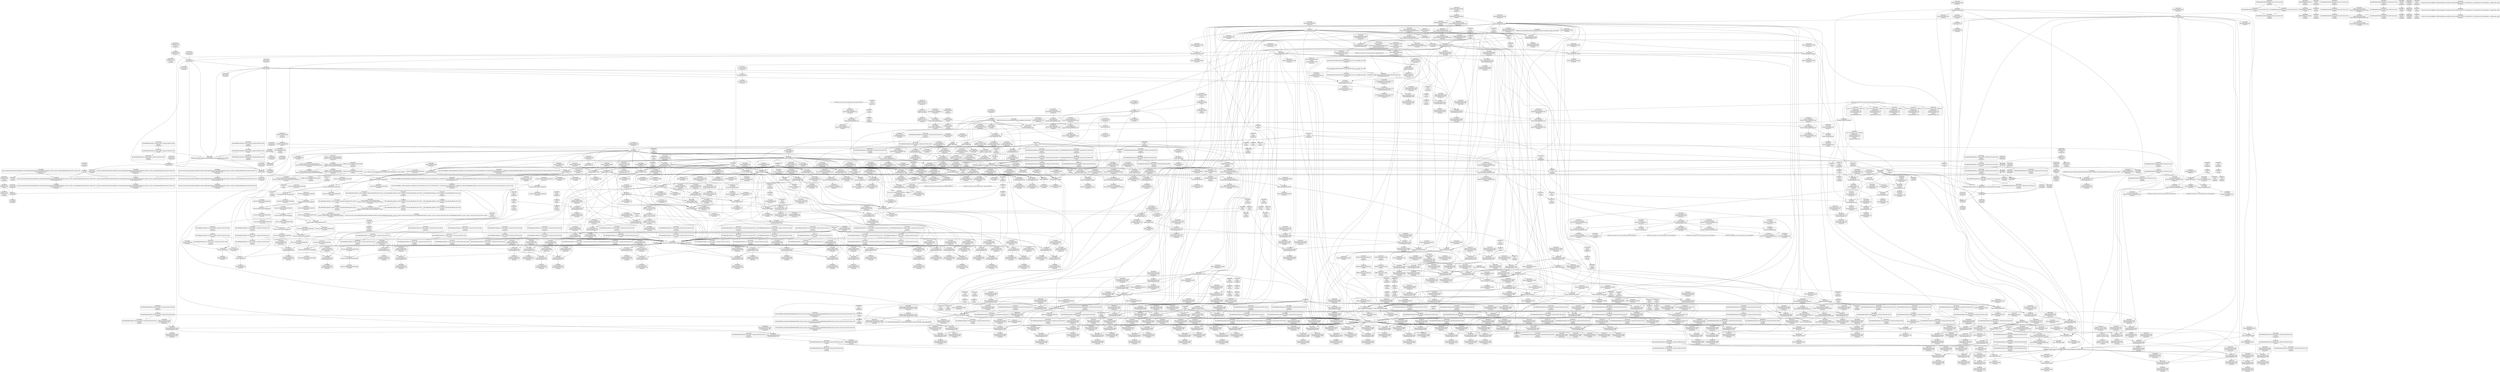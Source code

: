 digraph {
	CE0x3df7ce0 [shape=record,shape=Mrecord,label="{CE0x3df7ce0|avc_audit:entry}"]
	CE0x3d93f30 [shape=record,shape=Mrecord,label="{CE0x3d93f30|i64_13|*Constant*}"]
	CE0x3d8d270 [shape=record,shape=Mrecord,label="{CE0x3d8d270|selinux_inode_getsecurity:call7|security/selinux/hooks.c,3087}"]
	CE0x3d629b0 [shape=record,shape=Mrecord,label="{CE0x3d629b0|cred_sid:cred|Function::cred_sid&Arg::cred::|*SummSource*}"]
	CE0x3d1af50 [shape=record,shape=Mrecord,label="{CE0x3d1af50|selinux_inode_getsecurity:tmp58|security/selinux/hooks.c,3104|*SummSink*}"]
	CE0x3d2eee0 [shape=record,shape=Mrecord,label="{CE0x3d2eee0|GLOBAL:__llvm_gcov_ctr142|Global_var:__llvm_gcov_ctr142|*SummSource*}"]
	CE0x3e06e90 [shape=record,shape=Mrecord,label="{CE0x3e06e90|i64*_null|*Constant*|*SummSink*}"]
	CE0x3d3ff30 [shape=record,shape=Mrecord,label="{CE0x3d3ff30|i64*_getelementptr_inbounds_(_26_x_i64_,_26_x_i64_*___llvm_gcov_ctr242,_i64_0,_i64_23)|*Constant*|*SummSource*}"]
	CE0x3d655c0 [shape=record,shape=Mrecord,label="{CE0x3d655c0|cred_has_capability:audit|Function::cred_has_capability&Arg::audit::|*SummSource*}"]
	CE0x3ce9ea0 [shape=record,shape=Mrecord,label="{CE0x3ce9ea0|i64*_getelementptr_inbounds_(_6_x_i64_,_6_x_i64_*___llvm_gcov_ctr338,_i64_0,_i64_0)|*Constant*|*SummSink*}"]
	CE0x3da04f0 [shape=record,shape=Mrecord,label="{CE0x3da04f0|selinux_inode_getsecurity:tmp40|security/selinux/hooks.c,3094}"]
	CE0x3d6b4f0 [shape=record,shape=Mrecord,label="{CE0x3d6b4f0|cred_has_capability:do.cond|*SummSource*}"]
	CE0x3d07000 [shape=record,shape=Mrecord,label="{CE0x3d07000|selinux_inode_getsecctx:tmp4|security/selinux/hooks.c,5737|*SummSource*}"]
	CE0x3dd3850 [shape=record,shape=Mrecord,label="{CE0x3dd3850|i8*_getelementptr_inbounds_(_25_x_i8_,_25_x_i8_*_.str3,_i32_0,_i32_0)|*Constant*}"]
	CE0x3dba900 [shape=record,shape=Mrecord,label="{CE0x3dba900|avc_audit:avd|Function::avc_audit&Arg::avd::|*SummSource*}"]
	CE0x3da4fc0 [shape=record,shape=Mrecord,label="{CE0x3da4fc0|GLOBAL:security_sid_to_context_force|*Constant*|*SummSource*}"]
	CE0x3da08e0 [shape=record,shape=Mrecord,label="{CE0x3da08e0|selinux_inode_getsecurity:tmp40|security/selinux/hooks.c,3094|*SummSink*}"]
	CE0x3d8dfa0 [shape=record,shape=Mrecord,label="{CE0x3d8dfa0|selinux_capable:tmp8|security/selinux/hooks.c,2011}"]
	CE0x3ce4d60 [shape=record,shape=Mrecord,label="{CE0x3ce4d60|i64*_getelementptr_inbounds_(_6_x_i64_,_6_x_i64_*___llvm_gcov_ctr338,_i64_0,_i64_3)|*Constant*|*SummSource*}"]
	CE0x3dd4e10 [shape=record,shape=Mrecord,label="{CE0x3dd4e10|selinux_capable:if.then|*SummSource*}"]
	CE0x3d8f4d0 [shape=record,shape=Mrecord,label="{CE0x3d8f4d0|selinux_inode_getsecurity:cred|security/selinux/hooks.c,3087}"]
	CE0x3d48520 [shape=record,shape=Mrecord,label="{CE0x3d48520|i64*_getelementptr_inbounds_(_21_x_i64_,_21_x_i64_*___llvm_gcov_ctr143,_i64_0,_i64_4)|*Constant*|*SummSink*}"]
	CE0x3d88600 [shape=record,shape=Mrecord,label="{CE0x3d88600|GLOBAL:lockdep_rcu_suspicious|*Constant*|*SummSink*}"]
	CE0x3d49350 [shape=record,shape=Mrecord,label="{CE0x3d49350|cred_has_capability:return|*SummSink*}"]
	CE0x3d495c0 [shape=record,shape=Mrecord,label="{CE0x3d495c0|get_current:tmp3}"]
	CE0x3ce41f0 [shape=record,shape=Mrecord,label="{CE0x3ce41f0|selinux_inode_getsecctx:if.end}"]
	CE0x3d60990 [shape=record,shape=Mrecord,label="{CE0x3d60990|i64*_getelementptr_inbounds_(_21_x_i64_,_21_x_i64_*___llvm_gcov_ctr143,_i64_0,_i64_4)|*Constant*|*SummSource*}"]
	CE0x3d80970 [shape=record,shape=Mrecord,label="{CE0x3d80970|selinux_inode_getsecurity:tmp5|security/selinux/hooks.c,3075|*SummSink*}"]
	CE0x3da0c80 [shape=record,shape=Mrecord,label="{CE0x3da0c80|selinux_inode_getsecurity:tmp41|security/selinux/hooks.c,3094|*SummSource*}"]
	CE0x3dd6540 [shape=record,shape=Mrecord,label="{CE0x3dd6540|avc_has_perm_noaudit:tclass|Function::avc_has_perm_noaudit&Arg::tclass::|*SummSink*}"]
	CE0x3d13bc0 [shape=record,shape=Mrecord,label="{CE0x3d13bc0|selinux_inode_getsecurity:if.end14}"]
	CE0x3cfe500 [shape=record,shape=Mrecord,label="{CE0x3cfe500|selinux_inode_getsecurity:tobool3|security/selinux/hooks.c,3087}"]
	CE0x3e003c0 [shape=record,shape=Mrecord,label="{CE0x3e003c0|cred_has_capability:tmp14|security/selinux/hooks.c,1575}"]
	CE0x3d64620 [shape=record,shape=Mrecord,label="{CE0x3d64620|cred_has_capability:entry}"]
	CE0x3dd5410 [shape=record,shape=Mrecord,label="{CE0x3dd5410|avc_has_perm_noaudit:entry}"]
	CE0x3dfc800 [shape=record,shape=Mrecord,label="{CE0x3dfc800|i64*_getelementptr_inbounds_(_21_x_i64_,_21_x_i64_*___llvm_gcov_ctr143,_i64_0,_i64_12)|*Constant*|*SummSink*}"]
	CE0x3d03410 [shape=record,shape=Mrecord,label="{CE0x3d03410|_call_void___llvm_gcov_indirect_counter_increment(i32*___llvm_gcov_global_state_pred145,_i64**_getelementptr_inbounds_(_3_x_i64*_,_3_x_i64*_*___llvm_gcda_edge_table144,_i64_0,_i64_1)),_!dbg_!27728|security/selinux/hooks.c,1567}"]
	CE0x3e08090 [shape=record,shape=Mrecord,label="{CE0x3e08090|cred_sid:tmp6|security/selinux/hooks.c,197}"]
	CE0x3d8e6c0 [shape=record,shape=Mrecord,label="{CE0x3d8e6c0|selinux_capable:tmp9|security/selinux/hooks.c,2011|*SummSource*}"]
	CE0x5012c60 [shape=record,shape=Mrecord,label="{CE0x5012c60|selinux_inode_getsecurity:inode|Function::selinux_inode_getsecurity&Arg::inode::|*SummSink*}"]
	CE0x3d77150 [shape=record,shape=Mrecord,label="{CE0x3d77150|selinux_inode_getsecurity:tmp46|security/selinux/hooks.c,3097|*SummSink*}"]
	CE0x3d92260 [shape=record,shape=Mrecord,label="{CE0x3d92260|selinux_capable:audit|Function::selinux_capable&Arg::audit::}"]
	CE0x3d3abe0 [shape=record,shape=Mrecord,label="{CE0x3d3abe0|i8*_null|*Constant*|*SummSink*}"]
	CE0x3d7ee00 [shape=record,shape=Mrecord,label="{CE0x3d7ee00|selinux_inode_getsecurity:tmp17|security/selinux/hooks.c,3087|*SummSource*}"]
	CE0x3ddb860 [shape=record,shape=Mrecord,label="{CE0x3ddb860|cred_has_capability:tmp19|security/selinux/hooks.c,1580|*SummSink*}"]
	CE0x3dd6b70 [shape=record,shape=Mrecord,label="{CE0x3dd6b70|avc_has_perm_noaudit:requested|Function::avc_has_perm_noaudit&Arg::requested::|*SummSink*}"]
	CE0x3d37610 [shape=record,shape=Mrecord,label="{CE0x3d37610|selinux_inode_getsecurity:if.end17|*SummSink*}"]
	CE0x3cf10b0 [shape=record,shape=Mrecord,label="{CE0x3cf10b0|i64_2|*Constant*}"]
	CE0x3dd7350 [shape=record,shape=Mrecord,label="{CE0x3dd7350|avc_has_perm_noaudit:avd|Function::avc_has_perm_noaudit&Arg::avd::}"]
	CE0x3d03290 [shape=record,shape=Mrecord,label="{CE0x3d03290|i32_5|*Constant*|*SummSource*}"]
	CE0x3dc16a0 [shape=record,shape=Mrecord,label="{CE0x3dc16a0|i64*_getelementptr_inbounds_(_21_x_i64_,_21_x_i64_*___llvm_gcov_ctr143,_i64_0,_i64_19)|*Constant*|*SummSource*}"]
	CE0x3deba20 [shape=record,shape=Mrecord,label="{CE0x3deba20|i64*_getelementptr_inbounds_(_21_x_i64_,_21_x_i64_*___llvm_gcov_ctr143,_i64_0,_i64_20)|*Constant*|*SummSource*}"]
	CE0x3d07be0 [shape=record,shape=Mrecord,label="{CE0x3d07be0|selinux_inode_getsecctx:tmp6|security/selinux/hooks.c,5738|*SummSource*}"]
	CE0x3e02570 [shape=record,shape=Mrecord,label="{CE0x3e02570|i32_0|*Constant*}"]
	CE0x3da2470 [shape=record,shape=Mrecord,label="{CE0x3da2470|selinux_inode_getsecurity:tmp42|security/selinux/hooks.c,3095|*SummSink*}"]
	CE0x3d89db0 [shape=record,shape=Mrecord,label="{CE0x3d89db0|selinux_inode_getsecurity:tmp21|security/selinux/hooks.c,3087|*SummSource*}"]
	CE0x3e07d70 [shape=record,shape=Mrecord,label="{CE0x3e07d70|cred_has_capability:do.body|*SummSource*}"]
	CE0x3d77ce0 [shape=record,shape=Mrecord,label="{CE0x3d77ce0|selinux_inode_getsecurity:tmp48|security/selinux/hooks.c,3097|*SummSink*}"]
	CE0x3d95990 [shape=record,shape=Mrecord,label="{CE0x3d95990|selinux_inode_getsecurity:tmp31|security/selinux/hooks.c,3089|*SummSink*}"]
	CE0x3cdc710 [shape=record,shape=Mrecord,label="{CE0x3cdc710|selinux_inode_getsecurity:tmp12|security/selinux/hooks.c,3087}"]
	CE0x3d77ea0 [shape=record,shape=Mrecord,label="{CE0x3d77ea0|selinux_inode_getsecurity:tmp49|security/selinux/hooks.c,3098}"]
	CE0x3dd6040 [shape=record,shape=Mrecord,label="{CE0x3dd6040|avc_has_perm_noaudit:tsid|Function::avc_has_perm_noaudit&Arg::tsid::|*SummSource*}"]
	CE0x3df80c0 [shape=record,shape=Mrecord,label="{CE0x3df80c0|avc_audit:entry|*SummSink*}"]
	CE0x3d86540 [shape=record,shape=Mrecord,label="{CE0x3d86540|selinux_inode_getsecurity:tobool|security/selinux/hooks.c,3075|*SummSource*}"]
	CE0x3d1f0d0 [shape=record,shape=Mrecord,label="{CE0x3d1f0d0|i32_1|*Constant*|*SummSource*}"]
	CE0x3da4c50 [shape=record,shape=Mrecord,label="{CE0x3da4c50|selinux_inode_getsecurity:call11|security/selinux/hooks.c,3090|*SummSink*}"]
	CE0x3d868f0 [shape=record,shape=Mrecord,label="{CE0x3d868f0|selinux_inode_getsecurity:tmp19|security/selinux/hooks.c,3087|*SummSource*}"]
	CE0x3d897d0 [shape=record,shape=Mrecord,label="{CE0x3d897d0|i64*_getelementptr_inbounds_(_26_x_i64_,_26_x_i64_*___llvm_gcov_ctr242,_i64_0,_i64_12)|*Constant*}"]
	CE0x3d362c0 [shape=record,shape=Mrecord,label="{CE0x3d362c0|_ret_%struct.task_struct*_%tmp4,_!dbg_!27714|./arch/x86/include/asm/current.h,14|*SummSink*}"]
	CE0x3dfdbd0 [shape=record,shape=Mrecord,label="{CE0x3dfdbd0|i16_47|*Constant*|*SummSink*}"]
	CE0x3d83990 [shape=record,shape=Mrecord,label="{CE0x3d83990|selinux_inode_getsecurity:tmp11|security/selinux/hooks.c,3087|*SummSource*}"]
	CE0x3dd10e0 [shape=record,shape=Mrecord,label="{CE0x3dd10e0|i32_1575|*Constant*}"]
	CE0x3d12380 [shape=record,shape=Mrecord,label="{CE0x3d12380|selinux_capable:tmp1}"]
	CE0x3dcf6c0 [shape=record,shape=Mrecord,label="{CE0x3dcf6c0|i8*_getelementptr_inbounds_(_40_x_i8_,_40_x_i8_*_.str49,_i32_0,_i32_0)|*Constant*|*SummSink*}"]
	CE0x3e02150 [shape=record,shape=Mrecord,label="{CE0x3e02150|__llvm_gcov_indirect_counter_increment:tmp3}"]
	CE0x3dbab50 [shape=record,shape=Mrecord,label="{CE0x3dbab50|avc_audit:result|Function::avc_audit&Arg::result::}"]
	CE0x3d9feb0 [shape=record,shape=Mrecord,label="{CE0x3d9feb0|selinux_inode_getsecurity:tmp37|security/selinux/hooks.c,3093|*SummSink*}"]
	CE0x3da9690 [shape=record,shape=Mrecord,label="{CE0x3da9690|i64_17|*Constant*}"]
	CE0x3d775c0 [shape=record,shape=Mrecord,label="{CE0x3d775c0|selinux_inode_getsecurity:tmp47|security/selinux/hooks.c,3097|*SummSource*}"]
	CE0x3dffc70 [shape=record,shape=Mrecord,label="{CE0x3dffc70|cred_has_capability:tmp13|security/selinux/hooks.c,1575}"]
	CE0x3da3610 [shape=record,shape=Mrecord,label="{CE0x3da3610|selinux_inode_getsecurity:tmp35|security/selinux/hooks.c,3093|*SummSink*}"]
	CE0x3d1f1c0 [shape=record,shape=Mrecord,label="{CE0x3d1f1c0|i32_1|*Constant*|*SummSink*}"]
	CE0x3d95c30 [shape=record,shape=Mrecord,label="{CE0x3d95c30|selinux_inode_getsecurity:tmp32|security/selinux/hooks.c,3090}"]
	CE0x3d13240 [shape=record,shape=Mrecord,label="{CE0x3d13240|i64*_getelementptr_inbounds_(_2_x_i64_,_2_x_i64_*___llvm_gcov_ctr98,_i64_0,_i64_0)|*Constant*|*SummSink*}"]
	CE0x3d891f0 [shape=record,shape=Mrecord,label="{CE0x3d891f0|i8*_getelementptr_inbounds_(_45_x_i8_,_45_x_i8_*_.str12,_i32_0,_i32_0)|*Constant*|*SummSource*}"]
	CE0x3d0ea40 [shape=record,shape=Mrecord,label="{CE0x3d0ea40|_ret_i32_%retval.0,_!dbg_!27779|security/selinux/hooks.c,3104}"]
	CE0x3cebfa0 [shape=record,shape=Mrecord,label="{CE0x3cebfa0|selinux_inode_getsecctx:cmp|security/selinux/hooks.c,5737|*SummSource*}"]
	CE0x3de95e0 [shape=record,shape=Mrecord,label="{CE0x3de95e0|cred_has_capability:if.then|*SummSink*}"]
	CE0x3d33e30 [shape=record,shape=Mrecord,label="{CE0x3d33e30|selinux_inode_getsecurity:if.then16|*SummSource*}"]
	CE0x3d8fd50 [shape=record,shape=Mrecord,label="{CE0x3d8fd50|selinux_inode_getsecurity:tmp27|security/selinux/hooks.c,3087|*SummSource*}"]
	CE0x3d76950 [shape=record,shape=Mrecord,label="{CE0x3d76950|selinux_inode_getsecurity:tmp45|security/selinux/hooks.c,3097}"]
	CE0x3d2e110 [shape=record,shape=Mrecord,label="{CE0x3d2e110|cred_has_capability:type|security/selinux/hooks.c,1562|*SummSource*}"]
	CE0x3d945f0 [shape=record,shape=Mrecord,label="{CE0x3d945f0|i64_14|*Constant*|*SummSink*}"]
	CE0x3d1dc50 [shape=record,shape=Mrecord,label="{CE0x3d1dc50|i64*_getelementptr_inbounds_(_21_x_i64_,_21_x_i64_*___llvm_gcov_ctr143,_i64_0,_i64_0)|*Constant*}"]
	"CONST[source:2(external),value:2(dynamic)][purpose:{subject}][SrcIdx:19]"
	CE0x3dea000 [shape=record,shape=Mrecord,label="{CE0x3dea000|cred_has_capability:tmp31|security/selinux/hooks.c,1585|*SummSink*}"]
	CE0x3cf6700 [shape=record,shape=Mrecord,label="{CE0x3cf6700|selinux_inode_getsecctx:tmp7|security/selinux/hooks.c,5738|*SummSink*}"]
	CE0x3d85850 [shape=record,shape=Mrecord,label="{CE0x3d85850|i64*_getelementptr_inbounds_(_26_x_i64_,_26_x_i64_*___llvm_gcov_ctr242,_i64_0,_i64_4)|*Constant*|*SummSource*}"]
	CE0x3dd58d0 [shape=record,shape=Mrecord,label="{CE0x3dd58d0|avc_has_perm_noaudit:tclass|Function::avc_has_perm_noaudit&Arg::tclass::}"]
	CE0x3d1f2a0 [shape=record,shape=Mrecord,label="{CE0x3d1f2a0|selinux_inode_getsecurity:context|security/selinux/hooks.c, 3072}"]
	CE0x3d69ad0 [shape=record,shape=Mrecord,label="{CE0x3d69ad0|cred_has_capability:if.then|*SummSource*}"]
	CE0x3ce6080 [shape=record,shape=Mrecord,label="{CE0x3ce6080|selinux_inode_getsecurity:buffer|Function::selinux_inode_getsecurity&Arg::buffer::|*SummSource*}"]
	CE0x3d955b0 [shape=record,shape=Mrecord,label="{CE0x3d955b0|selinux_inode_getsecurity:tmp31|security/selinux/hooks.c,3089}"]
	CE0x3d7f400 [shape=record,shape=Mrecord,label="{CE0x3d7f400|selinux_inode_getsecurity:tmp18|security/selinux/hooks.c,3087|*SummSink*}"]
	CE0x3dccb10 [shape=record,shape=Mrecord,label="{CE0x3dccb10|cred_has_capability:cap1|security/selinux/hooks.c,1563}"]
	CE0x3dd5b00 [shape=record,shape=Mrecord,label="{CE0x3dd5b00|avc_has_perm_noaudit:ssid|Function::avc_has_perm_noaudit&Arg::ssid::}"]
	CE0x3d61b80 [shape=record,shape=Mrecord,label="{CE0x3d61b80|i64*_getelementptr_inbounds_(_21_x_i64_,_21_x_i64_*___llvm_gcov_ctr143,_i64_0,_i64_4)|*Constant*}"]
	CE0x3cf4b40 [shape=record,shape=Mrecord,label="{CE0x3cf4b40|selinux_inode_getsecurity:name|Function::selinux_inode_getsecurity&Arg::name::}"]
	CE0x3d93a20 [shape=record,shape=Mrecord,label="{CE0x3d93a20|selinux_inode_getsecurity:tobool9|security/selinux/hooks.c,3089}"]
	CE0x3d0eab0 [shape=record,shape=Mrecord,label="{CE0x3d0eab0|_ret_i32_%retval.0,_!dbg_!27779|security/selinux/hooks.c,3104|*SummSource*}"]
	CE0x3dbb240 [shape=record,shape=Mrecord,label="{CE0x3dbb240|avc_audit:a|Function::avc_audit&Arg::a::|*SummSink*}"]
	CE0x3cfa840 [shape=record,shape=Mrecord,label="{CE0x3cfa840|selinux_inode_getsecurity:name|Function::selinux_inode_getsecurity&Arg::name::|*SummSink*}"]
	CE0x3de2740 [shape=record,shape=Mrecord,label="{CE0x3de2740|i64*_getelementptr_inbounds_(_21_x_i64_,_21_x_i64_*___llvm_gcov_ctr143,_i64_0,_i64_6)|*Constant*}"]
	CE0x3d83280 [shape=record,shape=Mrecord,label="{CE0x3d83280|selinux_inode_getsecurity:tmp10|security/selinux/hooks.c,3087}"]
	CE0x3da2350 [shape=record,shape=Mrecord,label="{CE0x3da2350|i64*_getelementptr_inbounds_(_26_x_i64_,_26_x_i64_*___llvm_gcov_ctr242,_i64_0,_i64_19)|*Constant*|*SummSource*}"]
	CE0x3dd9f60 [shape=record,shape=Mrecord,label="{CE0x3dd9f60|avc_audit:avd|Function::avc_audit&Arg::avd::}"]
	CE0x3cef790 [shape=record,shape=Mrecord,label="{CE0x3cef790|i64*_getelementptr_inbounds_(_6_x_i64_,_6_x_i64_*___llvm_gcov_ctr338,_i64_0,_i64_5)|*Constant*|*SummSource*}"]
	CE0x3ddaad0 [shape=record,shape=Mrecord,label="{CE0x3ddaad0|i64_0|*Constant*}"]
	CE0x3dd1a30 [shape=record,shape=Mrecord,label="{CE0x3dd1a30|VOIDTB_TE_array:_GCE_.str49_private_unnamed_addr_constant_40_x_i8_c_013SELinux:_out_of_range_capability_%d_0A_00_,_align_1:_elem_0:default:}"]
	CE0x3d8fb90 [shape=record,shape=Mrecord,label="{CE0x3d8fb90|selinux_inode_getsecurity:tmp27|security/selinux/hooks.c,3087}"]
	CE0x3ddad70 [shape=record,shape=Mrecord,label="{CE0x3ddad70|cred_has_capability:tmp18|security/selinux/hooks.c,1580}"]
	CE0x3dd99f0 [shape=record,shape=Mrecord,label="{CE0x3dd99f0|avc_audit:tclass|Function::avc_audit&Arg::tclass::|*SummSink*}"]
	CE0x3cf9a30 [shape=record,shape=Mrecord,label="{CE0x3cf9a30|selinux_inode_getsecctx:retval.0}"]
	CE0x3d91810 [shape=record,shape=Mrecord,label="{CE0x3d91810|GLOBAL:init_user_ns|Global_var:init_user_ns|*SummSink*}"]
	CE0x3dd9df0 [shape=record,shape=Mrecord,label="{CE0x3dd9df0|avc_audit:requested|Function::avc_audit&Arg::requested::|*SummSink*}"]
	CE0x3cf8c40 [shape=record,shape=Mrecord,label="{CE0x3cf8c40|_call_void_mcount()_#3|*SummSource*}"]
	CE0x3d386b0 [shape=record,shape=Mrecord,label="{CE0x3d386b0|selinux_inode_getsecurity:if.end20|*SummSource*}"]
	CE0x3d30370 [shape=record,shape=Mrecord,label="{CE0x3d30370|selinux_inode_getsecurity:tobool3|security/selinux/hooks.c,3087|*SummSource*}"]
	CE0x3d6af40 [shape=record,shape=Mrecord,label="{CE0x3d6af40|selinux_capable:retval.0|*SummSink*}"]
	CE0x3ceeb80 [shape=record,shape=Mrecord,label="{CE0x3ceeb80|selinux_inode_getsecctx:tmp9|security/selinux/hooks.c,5739}"]
	CE0x3d43a40 [shape=record,shape=Mrecord,label="{CE0x3d43a40|selinux_capable:tmp5|security/selinux/hooks.c,2008}"]
	CE0x3d88720 [shape=record,shape=Mrecord,label="{CE0x3d88720|i32_3087|*Constant*}"]
	CE0x3d33040 [shape=record,shape=Mrecord,label="{CE0x3d33040|cred_has_capability:and|security/selinux/hooks.c,1559}"]
	CE0x3d83800 [shape=record,shape=Mrecord,label="{CE0x3d83800|selinux_inode_getsecurity:tmp11|security/selinux/hooks.c,3087}"]
	CE0x3da2f70 [shape=record,shape=Mrecord,label="{CE0x3da2f70|selinux_inode_getsecurity:tmp44|security/selinux/hooks.c,3096}"]
	CE0x3dcdb50 [shape=record,shape=Mrecord,label="{CE0x3dcdb50|cred_has_capability:if.end10|*SummSink*}"]
	CE0x3df94e0 [shape=record,shape=Mrecord,label="{CE0x3df94e0|cred_has_capability:tmp5|security/selinux/hooks.c,1570|*SummSource*}"]
	CE0x3d91980 [shape=record,shape=Mrecord,label="{CE0x3d91980|selinux_capable:ns|Function::selinux_capable&Arg::ns::}"]
	CE0x3d96770 [shape=record,shape=Mrecord,label="{CE0x3d96770|selinux_inode_getsecurity:tmp32|security/selinux/hooks.c,3090|*SummSink*}"]
	CE0x3dfa0f0 [shape=record,shape=Mrecord,label="{CE0x3dfa0f0|__llvm_gcov_indirect_counter_increment:tmp1|*SummSource*}"]
	CE0x3e02ff0 [shape=record,shape=Mrecord,label="{CE0x3e02ff0|GLOBAL:__llvm_gcov_indirect_counter_increment|*Constant*}"]
	CE0x3d3e580 [shape=record,shape=Mrecord,label="{CE0x3d3e580|selinux_inode_getsecurity:do.end|*SummSink*}"]
	CE0x3d5fb70 [shape=record,shape=Mrecord,label="{CE0x3d5fb70|cred_has_capability:shl|security/selinux/hooks.c,1559}"]
	CE0x3d3b350 [shape=record,shape=Mrecord,label="{CE0x3d3b350|selinux_inode_getsecurity:if.then10|*SummSink*}"]
	CE0x3d8b250 [shape=record,shape=Mrecord,label="{CE0x3d8b250|selinux_inode_getsecurity:tmp23|security/selinux/hooks.c,3087|*SummSink*}"]
	CE0x3dfa610 [shape=record,shape=Mrecord,label="{CE0x3dfa610|cred_has_capability:do.end6|*SummSource*}"]
	CE0x3de25d0 [shape=record,shape=Mrecord,label="{CE0x3de25d0|i64*_getelementptr_inbounds_(_21_x_i64_,_21_x_i64_*___llvm_gcov_ctr143,_i64_0,_i64_6)|*Constant*|*SummSource*}"]
	CE0x3dca1d0 [shape=record,shape=Mrecord,label="{CE0x3dca1d0|__llvm_gcov_indirect_counter_increment:tmp|*SummSource*}"]
	CE0x3e039a0 [shape=record,shape=Mrecord,label="{CE0x3e039a0|__llvm_gcov_indirect_counter_increment:tmp6|*SummSink*}"]
	CE0x3d31410 [shape=record,shape=Mrecord,label="{CE0x3d31410|selinux_inode_getsecurity:if.then19}"]
	CE0x3e01730 [shape=record,shape=Mrecord,label="{CE0x3e01730|i64*_getelementptr_inbounds_(_21_x_i64_,_21_x_i64_*___llvm_gcov_ctr143,_i64_0,_i64_12)|*Constant*}"]
	CE0x3d792c0 [shape=record,shape=Mrecord,label="{CE0x3d792c0|selinux_inode_getsecurity:tmp50|security/selinux/hooks.c,3098|*SummSink*}"]
	CE0x3e00bc0 [shape=record,shape=Mrecord,label="{CE0x3e00bc0|cred_has_capability:tmp14|security/selinux/hooks.c,1575|*SummSink*}"]
	CE0x3d1a240 [shape=record,shape=Mrecord,label="{CE0x3d1a240|0:_i8,_:_GCMR_selinux_inode_getsecurity.__warned_internal_global_i8_0,_section_.data.unlikely_,_align_1:_elem_0:default:}"]
	CE0x3cf5dc0 [shape=record,shape=Mrecord,label="{CE0x3cf5dc0|selinux_inode_getsecctx:tmp11|security/selinux/hooks.c,5741|*SummSource*}"]
	CE0x3cefb50 [shape=record,shape=Mrecord,label="{CE0x3cefb50|selinux_inode_getsecurity:i_security|security/selinux/hooks.c,3073|*SummSource*}"]
	CE0x3d03300 [shape=record,shape=Mrecord,label="{CE0x3d03300|i32_5|*Constant*|*SummSink*}"]
	CE0x3d3e2e0 [shape=record,shape=Mrecord,label="{CE0x3d3e2e0|selinux_inode_getsecurity:out_nofree|*SummSource*}"]
	CE0x3d7ec00 [shape=record,shape=Mrecord,label="{CE0x3d7ec00|i64_8|*Constant*|*SummSink*}"]
	CE0x3d8e010 [shape=record,shape=Mrecord,label="{CE0x3d8e010|selinux_capable:tmp8|security/selinux/hooks.c,2011|*SummSource*}"]
	CE0x3dd7f00 [shape=record,shape=Mrecord,label="{CE0x3dd7f00|cred_has_capability:tmp20|security/selinux/hooks.c,1580|*SummSource*}"]
	CE0x3da8ca0 [shape=record,shape=Mrecord,label="{CE0x3da8ca0|selinux_inode_getsecurity:tobool15|security/selinux/hooks.c,3094|*SummSource*}"]
	CE0x3da2550 [shape=record,shape=Mrecord,label="{CE0x3da2550|selinux_inode_getsecurity:tmp43|security/selinux/hooks.c,3095}"]
	CE0x3d87fd0 [shape=record,shape=Mrecord,label="{CE0x3d87fd0|i8*_getelementptr_inbounds_(_25_x_i8_,_25_x_i8_*_.str3,_i32_0,_i32_0)|*Constant*}"]
	CE0x3ddb750 [shape=record,shape=Mrecord,label="{CE0x3ddb750|cred_has_capability:tmp19|security/selinux/hooks.c,1580}"]
	CE0x3cdcf70 [shape=record,shape=Mrecord,label="{CE0x3cdcf70|selinux_inode_getsecurity:tmp14|security/selinux/hooks.c,3087}"]
	CE0x3d36a50 [shape=record,shape=Mrecord,label="{CE0x3d36a50|i64*_getelementptr_inbounds_(_2_x_i64_,_2_x_i64_*___llvm_gcov_ctr131,_i64_0,_i64_0)|*Constant*|*SummSink*}"]
	"CONST[source:0(mediator),value:2(dynamic)][purpose:{object}][SnkIdx:2]"
	"CONST[source:0(mediator),value:2(dynamic)][purpose:{object}][SnkIdx:6]"
	CE0x3d33430 [shape=record,shape=Mrecord,label="{CE0x3d33430|selinux_inode_getsecurity:frombool|*SummSource*}"]
	CE0x3e03250 [shape=record,shape=Mrecord,label="{CE0x3e03250|__llvm_gcov_indirect_counter_increment:tmp6|*SummSource*}"]
	CE0x3d1e570 [shape=record,shape=Mrecord,label="{CE0x3d1e570|selinux_capable:tmp11|security/selinux/hooks.c,2012|*SummSource*}"]
	"CONST[source:0(mediator),value:2(dynamic)][purpose:{subject}][SnkIdx:4]"
	CE0x3d8ed40 [shape=record,shape=Mrecord,label="{CE0x3d8ed40|selinux_capable:call1|security/selinux/hooks.c,2011|*SummSink*}"]
	CE0x3cfca10 [shape=record,shape=Mrecord,label="{CE0x3cfca10|selinux_inode_getsecctx:tmp2|security/selinux/hooks.c,5737|*SummSink*}"]
	CE0x3d90500 [shape=record,shape=Mrecord,label="{CE0x3d90500|selinux_inode_getsecurity:call8|security/selinux/hooks.c,3087|*SummSink*}"]
	CE0x3dfe390 [shape=record,shape=Mrecord,label="{CE0x3dfe390|i64*_getelementptr_inbounds_(_21_x_i64_,_21_x_i64_*___llvm_gcov_ctr143,_i64_0,_i64_9)|*Constant*}"]
	CE0x3d31630 [shape=record,shape=Mrecord,label="{CE0x3d31630|selinux_inode_getsecurity:if.then19|*SummSink*}"]
	CE0x3dd1ca0 [shape=record,shape=Mrecord,label="{CE0x3dd1ca0|i64*_getelementptr_inbounds_(_21_x_i64_,_21_x_i64_*___llvm_gcov_ctr143,_i64_0,_i64_7)|*Constant*|*SummSource*}"]
	CE0x3dfa800 [shape=record,shape=Mrecord,label="{CE0x3dfa800|cred_has_capability:if.then9|*SummSink*}"]
	CE0x3da0e40 [shape=record,shape=Mrecord,label="{CE0x3da0e40|selinux_inode_getsecurity:tmp41|security/selinux/hooks.c,3094|*SummSink*}"]
	CE0x3da3f50 [shape=record,shape=Mrecord,label="{CE0x3da3f50|selinux_inode_getsecurity:tmp36|security/selinux/hooks.c,3093|*SummSink*}"]
	CE0x3d1cda0 [shape=record,shape=Mrecord,label="{CE0x3d1cda0|_call_void_mcount()_#3|*SummSource*}"]
	CE0x3d7ef10 [shape=record,shape=Mrecord,label="{CE0x3d7ef10|selinux_inode_getsecurity:tmp17|security/selinux/hooks.c,3087|*SummSink*}"]
	CE0x3d7fa40 [shape=record,shape=Mrecord,label="{CE0x3d7fa40|selinux_inode_getsecurity:tmp4|security/selinux/hooks.c,3075}"]
	CE0x3ce4e60 [shape=record,shape=Mrecord,label="{CE0x3ce4e60|i64*_getelementptr_inbounds_(_6_x_i64_,_6_x_i64_*___llvm_gcov_ctr338,_i64_0,_i64_3)|*Constant*|*SummSink*}"]
	CE0x3d3aec0 [shape=record,shape=Mrecord,label="{CE0x3d3aec0|cred_has_capability:type|security/selinux/hooks.c,1562|*SummSink*}"]
	CE0x3dd7150 [shape=record,shape=Mrecord,label="{CE0x3dd7150|avc_has_perm_noaudit:flags|Function::avc_has_perm_noaudit&Arg::flags::|*SummSource*}"]
	CE0x3d84d30 [shape=record,shape=Mrecord,label="{CE0x3d84d30|selinux_inode_getsecurity:tmp8|security/selinux/hooks.c,3076|*SummSource*}"]
	CE0x3d8c9f0 [shape=record,shape=Mrecord,label="{CE0x3d8c9f0|selinux_inode_getsecurity:tmp26|security/selinux/hooks.c,3087}"]
	CE0x3d1e950 [shape=record,shape=Mrecord,label="{CE0x3d1e950|selinux_capable:tmp3|security/selinux/hooks.c,2008|*SummSink*}"]
	CE0x3dbbb00 [shape=record,shape=Mrecord,label="{CE0x3dbbb00|cred_has_capability:tobool|security/selinux/hooks.c,1582}"]
	CE0x3d86e50 [shape=record,shape=Mrecord,label="{CE0x3d86e50|selinux_inode_getsecurity:tmp20|security/selinux/hooks.c,3087|*SummSource*}"]
	CE0x3d849e0 [shape=record,shape=Mrecord,label="{CE0x3d849e0|i64_6|*Constant*}"]
	CE0x3dd7b10 [shape=record,shape=Mrecord,label="{CE0x3dd7b10|cred_has_capability:cmp|security/selinux/hooks.c,1580|*SummSource*}"]
	CE0x3dc87b0 [shape=record,shape=Mrecord,label="{CE0x3dc87b0|cred_sid:entry|*SummSource*}"]
	CE0x3d34d60 [shape=record,shape=Mrecord,label="{CE0x3d34d60|selinux_inode_getsecurity:bb|*SummSource*}"]
	CE0x3de0890 [shape=record,shape=Mrecord,label="{CE0x3de0890|__llvm_gcov_indirect_counter_increment:predecessor|Function::__llvm_gcov_indirect_counter_increment&Arg::predecessor::|*SummSink*}"]
	CE0x3d31330 [shape=record,shape=Mrecord,label="{CE0x3d31330|selinux_inode_getsecurity:if.then|*SummSink*}"]
	CE0x3d30d10 [shape=record,shape=Mrecord,label="{CE0x3d30d10|COLLAPSED:_GCMRE___llvm_gcov_ctr142_internal_global_6_x_i64_zeroinitializer:_elem_0:default:}"]
	CE0x3d947c0 [shape=record,shape=Mrecord,label="{CE0x3d947c0|selinux_inode_getsecurity:tmp28|security/selinux/hooks.c,3089|*SummSource*}"]
	CE0x3d81d60 [shape=record,shape=Mrecord,label="{CE0x3d81d60|selinux_capable:audit|Function::selinux_capable&Arg::audit::|*SummSource*}"]
	CE0x3d13740 [shape=record,shape=Mrecord,label="{CE0x3d13740|get_current:tmp|*SummSink*}"]
	CE0x3d89d40 [shape=record,shape=Mrecord,label="{CE0x3d89d40|selinux_inode_getsecurity:tmp21|security/selinux/hooks.c,3087}"]
	CE0x3dfe470 [shape=record,shape=Mrecord,label="{CE0x3dfe470|cred_has_capability:tmp10|security/selinux/hooks.c,1575|*SummSource*}"]
	CE0x3dd6380 [shape=record,shape=Mrecord,label="{CE0x3dd6380|avc_has_perm_noaudit:tclass|Function::avc_has_perm_noaudit&Arg::tclass::|*SummSource*}"]
	CE0x3da2670 [shape=record,shape=Mrecord,label="{CE0x3da2670|selinux_inode_getsecurity:tmp43|security/selinux/hooks.c,3095|*SummSource*}"]
	CE0x3d0ec20 [shape=record,shape=Mrecord,label="{CE0x3d0ec20|_ret_i32_%retval.0,_!dbg_!27779|security/selinux/hooks.c,3104|*SummSink*}"]
	CE0x3d8a570 [shape=record,shape=Mrecord,label="{CE0x3d8a570|i1_true|*Constant*}"]
	CE0x3ddaf70 [shape=record,shape=Mrecord,label="{CE0x3ddaf70|cred_has_capability:tmp18|security/selinux/hooks.c,1580|*SummSource*}"]
	CE0x3d78d30 [shape=record,shape=Mrecord,label="{CE0x3d78d30|selinux_inode_getsecurity:tmp50|security/selinux/hooks.c,3098|*SummSource*}"]
	CE0x3d8f250 [shape=record,shape=Mrecord,label="{CE0x3d8f250|i32_78|*Constant*}"]
	CE0x3d7cfe0 [shape=record,shape=Mrecord,label="{CE0x3d7cfe0|selinux_inode_getsecurity:tmp57|security/selinux/hooks.c,3104|*SummSource*}"]
	CE0x3dbd2a0 [shape=record,shape=Mrecord,label="{CE0x3dbd2a0|cred_has_capability:tmp24|security/selinux/hooks.c,1582}"]
	CE0x3d2ee00 [shape=record,shape=Mrecord,label="{CE0x3d2ee00|GLOBAL:__llvm_gcov_ctr142|Global_var:__llvm_gcov_ctr142}"]
	CE0x3dda710 [shape=record,shape=Mrecord,label="{CE0x3dda710|cred_has_capability:cmp|security/selinux/hooks.c,1580}"]
	CE0x3df81d0 [shape=record,shape=Mrecord,label="{CE0x3df81d0|avc_audit:ssid|Function::avc_audit&Arg::ssid::}"]
	CE0x3d03760 [shape=record,shape=Mrecord,label="{CE0x3d03760|cred_has_capability:sw.bb}"]
	CE0x3df7420 [shape=record,shape=Mrecord,label="{CE0x3df7420|cred_has_capability:tmp2|security/selinux/hooks.c,1567|*SummSink*}"]
	CE0x3dce090 [shape=record,shape=Mrecord,label="{CE0x3dce090|cred_sid:tmp4|*LoadInst*|security/selinux/hooks.c,196|*SummSink*}"]
	CE0x3d87890 [shape=record,shape=Mrecord,label="{CE0x3d87890|i64*_getelementptr_inbounds_(_26_x_i64_,_26_x_i64_*___llvm_gcov_ctr242,_i64_0,_i64_9)|*Constant*|*SummSink*}"]
	CE0x3d76a20 [shape=record,shape=Mrecord,label="{CE0x3d76a20|selinux_inode_getsecurity:tmp45|security/selinux/hooks.c,3097|*SummSource*}"]
	CE0x3dbc440 [shape=record,shape=Mrecord,label="{CE0x3dbc440|i64_15|*Constant*|*SummSource*}"]
	CE0x3dc9e00 [shape=record,shape=Mrecord,label="{CE0x3dc9e00|_ret_void}"]
	CE0x3de9650 [shape=record,shape=Mrecord,label="{CE0x3de9650|cred_has_capability:do.body}"]
	CE0x3d13ec0 [shape=record,shape=Mrecord,label="{CE0x3d13ec0|selinux_inode_getsecurity:if.end}"]
	CE0x3e03710 [shape=record,shape=Mrecord,label="{CE0x3e03710|cred_has_capability:avd|security/selinux/hooks.c, 1556}"]
	CE0x3dfdd70 [shape=record,shape=Mrecord,label="{CE0x3dfdd70|cred_has_capability:sclass.0|*SummSource*}"]
	CE0x3ce5c50 [shape=record,shape=Mrecord,label="{CE0x3ce5c50|i32_10|*Constant*|*SummSource*}"]
	CE0x3dfed30 [shape=record,shape=Mrecord,label="{CE0x3dfed30|i64*_getelementptr_inbounds_(_21_x_i64_,_21_x_i64_*___llvm_gcov_ctr143,_i64_0,_i64_9)|*Constant*|*SummSource*}"]
	CE0x517b940 [shape=record,shape=Mrecord,label="{CE0x517b940|selinux_inode_getsecctx:call|security/selinux/hooks.c,5735|*SummSource*}"]
	CE0x3dbcb20 [shape=record,shape=Mrecord,label="{CE0x3dbcb20|cred_has_capability:tmp22|security/selinux/hooks.c,1582}"]
	CE0x3dec940 [shape=record,shape=Mrecord,label="{CE0x3dec940|i64*_getelementptr_inbounds_(_2_x_i64_,_2_x_i64_*___llvm_gcov_ctr131,_i64_0,_i64_0)|*Constant*}"]
	CE0x3dcb090 [shape=record,shape=Mrecord,label="{CE0x3dcb090|0:_i32,_4:_i32,_8:_i32,_12:_i32,_:_CMRE_0,4_|*MultipleSource*|security/selinux/hooks.c,196|security/selinux/hooks.c,197|*LoadInst*|security/selinux/hooks.c,196}"]
	CE0x3d05990 [shape=record,shape=Mrecord,label="{CE0x3d05990|_ret_i32_%retval.0,_!dbg_!27724|security/selinux/hooks.c,5741|*SummSink*}"]
	"CONST[source:0(mediator),value:2(dynamic)][purpose:{subject}][SrcIdx:20]"
	CE0x3df83d0 [shape=record,shape=Mrecord,label="{CE0x3df83d0|avc_audit:ssid|Function::avc_audit&Arg::ssid::|*SummSource*}"]
	CE0x3dd1070 [shape=record,shape=Mrecord,label="{CE0x3dd1070|i64*_getelementptr_inbounds_(_21_x_i64_,_21_x_i64_*___llvm_gcov_ctr143,_i64_0,_i64_8)|*Constant*|*SummSink*}"]
	CE0x3cee4c0 [shape=record,shape=Mrecord,label="{CE0x3cee4c0|selinux_inode_getsecctx:tmp1}"]
	CE0x3d88f00 [shape=record,shape=Mrecord,label="{CE0x3d88f00|i32_3087|*Constant*|*SummSink*}"]
	CE0x3dcf580 [shape=record,shape=Mrecord,label="{CE0x3dcf580|i8*_getelementptr_inbounds_(_40_x_i8_,_40_x_i8_*_.str49,_i32_0,_i32_0)|*Constant*|*SummSource*}"]
	CE0x3dce530 [shape=record,shape=Mrecord,label="{CE0x3dce530|i64**_getelementptr_inbounds_(_3_x_i64*_,_3_x_i64*_*___llvm_gcda_edge_table144,_i64_0,_i64_2)|*Constant*}"]
	CE0x3dbb680 [shape=record,shape=Mrecord,label="{CE0x3dbb680|_ret_i32_%retval.0,_!dbg_!27732|security/selinux/include/avc.h,142|*SummSink*}"]
	CE0x3dd9510 [shape=record,shape=Mrecord,label="{CE0x3dd9510|avc_audit:tsid|Function::avc_audit&Arg::tsid::|*SummSource*}"]
	CE0x5bdfaa0 [shape=record,shape=Mrecord,label="{CE0x5bdfaa0|i8*_getelementptr_inbounds_(_8_x_i8_,_8_x_i8_*_.str63,_i32_0,_i32_0)|*Constant*|*SummSink*}"]
	CE0x3dca8e0 [shape=record,shape=Mrecord,label="{CE0x3dca8e0|i32_1|*Constant*}"]
	CE0x3d7f7c0 [shape=record,shape=Mrecord,label="{CE0x3d7f7c0|selinux_inode_getsecurity:tobool|security/selinux/hooks.c,3075|*SummSink*}"]
	CE0x3d90740 [shape=record,shape=Mrecord,label="{CE0x3d90740|GLOBAL:selinux_capable|*Constant*}"]
	CE0x3d90f30 [shape=record,shape=Mrecord,label="{CE0x3d90f30|selinux_capable:entry|*SummSink*}"]
	CE0x3ddc630 [shape=record,shape=Mrecord,label="{CE0x3ddc630|__llvm_gcov_indirect_counter_increment:exit|*SummSink*}"]
	CE0x3de3130 [shape=record,shape=Mrecord,label="{CE0x3de3130|__llvm_gcov_indirect_counter_increment:pred}"]
	CE0x3d64780 [shape=record,shape=Mrecord,label="{CE0x3d64780|cred_has_capability:entry|*SummSource*}"]
	CE0x3e02b70 [shape=record,shape=Mrecord,label="{CE0x3e02b70|__llvm_gcov_indirect_counter_increment:tmp5|*SummSource*}"]
	CE0x3cf8bd0 [shape=record,shape=Mrecord,label="{CE0x3cf8bd0|_call_void_mcount()_#3|*SummSink*}"]
	CE0x3dd9b20 [shape=record,shape=Mrecord,label="{CE0x3dd9b20|avc_audit:requested|Function::avc_audit&Arg::requested::}"]
	CE0x3d376f0 [shape=record,shape=Mrecord,label="{CE0x3d376f0|selinux_inode_getsecurity:if.then5}"]
	CE0x3d1f3d0 [shape=record,shape=Mrecord,label="{CE0x3d1f3d0|selinux_inode_getsecurity:size|security/selinux/hooks.c, 3070}"]
	CE0x3cf7870 [shape=record,shape=Mrecord,label="{CE0x3cf7870|_call_void_mcount()_#3}"]
	CE0x3d7e8c0 [shape=record,shape=Mrecord,label="{CE0x3d7e8c0|selinux_inode_getsecurity:tmp18|security/selinux/hooks.c,3087}"]
	CE0x3d90b80 [shape=record,shape=Mrecord,label="{CE0x3d90b80|GLOBAL:selinux_capable|*Constant*|*SummSource*}"]
	CE0x3dc10c0 [shape=record,shape=Mrecord,label="{CE0x3dc10c0|i64*_getelementptr_inbounds_(_21_x_i64_,_21_x_i64_*___llvm_gcov_ctr143,_i64_0,_i64_19)|*Constant*}"]
	CE0x3d45150 [shape=record,shape=Mrecord,label="{CE0x3d45150|selinux_inode_getsecurity:tmp56|security/selinux/hooks.c,3103|*SummSource*}"]
	CE0x3d41e60 [shape=record,shape=Mrecord,label="{CE0x3d41e60|i32_-95|*Constant*|*SummSink*}"]
	CE0x3da8280 [shape=record,shape=Mrecord,label="{CE0x3da8280|selinux_inode_getsecurity:error.0}"]
	CE0x3d2ebc0 [shape=record,shape=Mrecord,label="{CE0x3d2ebc0|i64*_getelementptr_inbounds_(_26_x_i64_,_26_x_i64_*___llvm_gcov_ctr242,_i64_0,_i64_0)|*Constant*}"]
	CE0x3cea190 [shape=record,shape=Mrecord,label="{CE0x3cea190|selinux_inode_getsecctx:tmp|*SummSink*}"]
	CE0x3d1b2c0 [shape=record,shape=Mrecord,label="{CE0x3d1b2c0|get_current:bb}"]
	CE0x3ceedb0 [shape=record,shape=Mrecord,label="{CE0x3ceedb0|selinux_inode_getsecctx:tmp9|security/selinux/hooks.c,5739|*SummSink*}"]
	CE0x3d44de0 [shape=record,shape=Mrecord,label="{CE0x3d44de0|selinux_inode_getsecurity:tmp55|security/selinux/hooks.c,3103|*SummSink*}"]
	CE0x3e04120 [shape=record,shape=Mrecord,label="{CE0x3e04120|i64*_getelementptr_inbounds_(_21_x_i64_,_21_x_i64_*___llvm_gcov_ctr143,_i64_0,_i64_6)|*Constant*|*SummSink*}"]
	CE0x3d48840 [shape=record,shape=Mrecord,label="{CE0x3d48840|cred_has_capability:tmp2|security/selinux/hooks.c,1567|*SummSource*}"]
	CE0x3e070b0 [shape=record,shape=Mrecord,label="{CE0x3e070b0|cred_has_capability:sw.bb2}"]
	CE0x3e07b70 [shape=record,shape=Mrecord,label="{CE0x3e07b70|i32_-1|*Constant*|*SummSink*}"]
	CE0x3d122f0 [shape=record,shape=Mrecord,label="{CE0x3d122f0|selinux_capable:tmp|*SummSink*}"]
	CE0x3da1410 [shape=record,shape=Mrecord,label="{CE0x3da1410|selinux_inode_getsecurity:tmp39|security/selinux/hooks.c,3094|*SummSource*}"]
	CE0x3cf5910 [shape=record,shape=Mrecord,label="{CE0x3cf5910|i1_true|*Constant*}"]
	CE0x3d197c0 [shape=record,shape=Mrecord,label="{CE0x3d197c0|get_current:tmp4|./arch/x86/include/asm/current.h,14|*SummSink*}"]
	CE0x3d81e40 [shape=record,shape=Mrecord,label="{CE0x3d81e40|selinux_capable:audit|Function::selinux_capable&Arg::audit::|*SummSink*}"]
	CE0x3df76a0 [shape=record,shape=Mrecord,label="{CE0x3df76a0|_call_void___llvm_gcov_indirect_counter_increment(i32*___llvm_gcov_global_state_pred145,_i64**_getelementptr_inbounds_(_3_x_i64*_,_3_x_i64*_*___llvm_gcda_edge_table144,_i64_0,_i64_2)),_!dbg_!27732|security/selinux/hooks.c,1570}"]
	CE0x3d892f0 [shape=record,shape=Mrecord,label="{CE0x3d892f0|i8*_getelementptr_inbounds_(_45_x_i8_,_45_x_i8_*_.str12,_i32_0,_i32_0)|*Constant*|*SummSink*}"]
	CE0x3d9f900 [shape=record,shape=Mrecord,label="{CE0x3d9f900|selinux_inode_getsecurity:tmp34|security/selinux/hooks.c,3090|*SummSource*}"]
	CE0x3dde520 [shape=record,shape=Mrecord,label="{CE0x3dde520|i64*_getelementptr_inbounds_(_21_x_i64_,_21_x_i64_*___llvm_gcov_ctr143,_i64_0,_i64_0)|*Constant*|*SummSource*}"]
	CE0x3d658c0 [shape=record,shape=Mrecord,label="{CE0x3d658c0|_ret_i32_%retval.0,_!dbg_!27765|security/selinux/hooks.c,1586|*SummSource*}"]
	CE0x3dd2cd0 [shape=record,shape=Mrecord,label="{CE0x3dd2cd0|_call_void_asm_sideeffect_1:_09ud2_0A.pushsection___bug_table,_22a_22_0A2:_09.long_1b_-_2b,_$_0:c_-_2b_0A_09.word_$_1:c_,_0_0A_09.org_2b+$_2:c_0A.popsection_,_i,i,i,_dirflag_,_fpsr_,_flags_(i8*_getelementptr_inbounds_(_25_x_i8_,_25_x_i8_*_.str3,_i32_0,_i32_0),_i32_1575,_i64_12)_#3,_!dbg_!27737,_!srcloc_!27740|security/selinux/hooks.c,1575}"]
	CE0x3d1c5d0 [shape=record,shape=Mrecord,label="{CE0x3d1c5d0|cred_sid:tmp3|*SummSource*}"]
	CE0x3dd47b0 [shape=record,shape=Mrecord,label="{CE0x3dd47b0|selinux_capable:tmp2|security/selinux/hooks.c,2008|*SummSource*}"]
	CE0x3da01d0 [shape=record,shape=Mrecord,label="{CE0x3da01d0|selinux_inode_getsecurity:tmp38|security/selinux/hooks.c,3094|*SummSink*}"]
	CE0x3d871d0 [shape=record,shape=Mrecord,label="{CE0x3d871d0|i64*_getelementptr_inbounds_(_26_x_i64_,_26_x_i64_*___llvm_gcov_ctr242,_i64_0,_i64_9)|*Constant*}"]
	CE0x3dea820 [shape=record,shape=Mrecord,label="{CE0x3dea820|i32_-22|*Constant*|*SummSink*}"]
	CE0x3d34b70 [shape=record,shape=Mrecord,label="{CE0x3d34b70|selinux_inode_getsecurity:if.then16|*SummSink*}"]
	CE0x3cf9aa0 [shape=record,shape=Mrecord,label="{CE0x3cf9aa0|selinux_inode_getsecctx:retval.0|*SummSource*}"]
	CE0x3d84cc0 [shape=record,shape=Mrecord,label="{CE0x3d84cc0|selinux_inode_getsecurity:tmp8|security/selinux/hooks.c,3076}"]
	CE0x3dff790 [shape=record,shape=Mrecord,label="{CE0x3dff790|cred_has_capability:tmp12|security/selinux/hooks.c,1575|*SummSource*}"]
	CE0x3d32bd0 [shape=record,shape=Mrecord,label="{CE0x3d32bd0|selinux_inode_getsecurity:if.else|*SummSource*}"]
	CE0x3dd66a0 [shape=record,shape=Mrecord,label="{CE0x3dd66a0|avc_has_perm_noaudit:requested|Function::avc_has_perm_noaudit&Arg::requested::}"]
	CE0x3cede90 [shape=record,shape=Mrecord,label="{CE0x3cede90|i64*_getelementptr_inbounds_(_6_x_i64_,_6_x_i64_*___llvm_gcov_ctr338,_i64_0,_i64_4)|*Constant*|*SummSource*}"]
	CE0x3dec3f0 [shape=record,shape=Mrecord,label="{CE0x3dec3f0|cred_has_capability:tmp33|security/selinux/hooks.c,1586|*SummSink*}"]
	CE0x3dc9d00 [shape=record,shape=Mrecord,label="{CE0x3dc9d00|i64**_getelementptr_inbounds_(_3_x_i64*_,_3_x_i64*_*___llvm_gcda_edge_table144,_i64_0,_i64_1)|*Constant*|*SummSink*}"]
	CE0x3d305d0 [shape=record,shape=Mrecord,label="{CE0x3d305d0|i64_7|*Constant*}"]
	CE0x3d650a0 [shape=record,shape=Mrecord,label="{CE0x3d650a0|cred_has_capability:cap|Function::cred_has_capability&Arg::cap::|*SummSource*}"]
	CE0x3cdc920 [shape=record,shape=Mrecord,label="{CE0x3cdc920|selinux_inode_getsecurity:tmp12|security/selinux/hooks.c,3087|*SummSink*}"]
	CE0x3de19e0 [shape=record,shape=Mrecord,label="{CE0x3de19e0|cred_has_capability:call3|security/selinux/hooks.c,1573|*SummSource*}"]
	CE0x3d9fb00 [shape=record,shape=Mrecord,label="{CE0x3d9fb00|selinux_inode_getsecurity:tmp34|security/selinux/hooks.c,3090|*SummSink*}"]
	CE0x3dd8d40 [shape=record,shape=Mrecord,label="{CE0x3dd8d40|GLOBAL:avc_audit|*Constant*|*SummSource*}"]
	CE0x3da7f40 [shape=record,shape=Mrecord,label="{CE0x3da7f40|GLOBAL:security_sid_to_context|*Constant*|*SummSource*}"]
	CE0x3de70a0 [shape=record,shape=Mrecord,label="{CE0x3de70a0|i64_1|*Constant*}"]
	CE0x3d44920 [shape=record,shape=Mrecord,label="{CE0x3d44920|i64*_getelementptr_inbounds_(_26_x_i64_,_26_x_i64_*___llvm_gcov_ctr242,_i64_0,_i64_24)|*Constant*}"]
	CE0x3de1c90 [shape=record,shape=Mrecord,label="{CE0x3de1c90|GLOBAL:printk|*Constant*|*SummSource*}"]
	CE0x3d89e20 [shape=record,shape=Mrecord,label="{CE0x3d89e20|selinux_inode_getsecurity:tmp21|security/selinux/hooks.c,3087|*SummSink*}"]
	CE0x3d6a900 [shape=record,shape=Mrecord,label="{CE0x3d6a900|_call_void___llvm_gcov_indirect_counter_increment(i32*___llvm_gcov_global_state_pred145,_i64**_getelementptr_inbounds_(_3_x_i64*_,_3_x_i64*_*___llvm_gcda_edge_table144,_i64_0,_i64_0)),_!dbg_!27734|security/selinux/hooks.c,1574}"]
	CE0x3dbd830 [shape=record,shape=Mrecord,label="{CE0x3dbd830|cred_has_capability:tmp25|security/selinux/hooks.c,1582}"]
	CE0x3d3a6b0 [shape=record,shape=Mrecord,label="{CE0x3d3a6b0|cred_sid:tmp1|*SummSink*}"]
	CE0x3da1980 [shape=record,shape=Mrecord,label="{CE0x3da1980|selinux_inode_getsecurity:tmp38|security/selinux/hooks.c,3094}"]
	CE0x3dbebc0 [shape=record,shape=Mrecord,label="{CE0x3dbebc0|i64*_getelementptr_inbounds_(_21_x_i64_,_21_x_i64_*___llvm_gcov_ctr143,_i64_0,_i64_17)|*Constant*|*SummSource*}"]
	CE0x3d2f220 [shape=record,shape=Mrecord,label="{CE0x3d2f220|selinux_capable:tmp3|security/selinux/hooks.c,2008}"]
	CE0x3d3bc60 [shape=record,shape=Mrecord,label="{CE0x3d3bc60|i64*_getelementptr_inbounds_(_6_x_i64_,_6_x_i64_*___llvm_gcov_ctr142,_i64_0,_i64_3)|*Constant*|*SummSink*}"]
	CE0x3ce9980 [shape=record,shape=Mrecord,label="{CE0x3ce9980|selinux_inode_getsecctx:bb|*SummSource*}"]
	CE0x3d8dce0 [shape=record,shape=Mrecord,label="{CE0x3d8dce0|GLOBAL:get_current|*Constant*|*SummSource*}"]
	CE0x3da4330 [shape=record,shape=Mrecord,label="{CE0x3da4330|selinux_inode_getsecurity:sid12|security/selinux/hooks.c,3093|*SummSource*}"]
	CE0x3dfb430 [shape=record,shape=Mrecord,label="{CE0x3dfb430|cred_has_capability:do.body4|*SummSink*}"]
	CE0x3d13030 [shape=record,shape=Mrecord,label="{CE0x3d13030|cred_has_capability:if.end}"]
	CE0x3d85470 [shape=record,shape=Mrecord,label="{CE0x3d85470|selinux_inode_getsecurity:tmp9|security/selinux/hooks.c,3076|*SummSink*}"]
	CE0x3d31f70 [shape=record,shape=Mrecord,label="{CE0x3d31f70|_call_void_mcount()_#3}"]
	CE0x3dd2a00 [shape=record,shape=Mrecord,label="{CE0x3dd2a00|cred_has_capability:tmp8|security/selinux/hooks.c,1575}"]
	CE0x3d35290 [shape=record,shape=Mrecord,label="{CE0x3d35290|cred_sid:entry}"]
	CE0x3df7710 [shape=record,shape=Mrecord,label="{CE0x3df7710|cred_has_capability:tmp3|security/selinux/hooks.c,1567}"]
	CE0x3d157e0 [shape=record,shape=Mrecord,label="{CE0x3d157e0|i64*_getelementptr_inbounds_(_6_x_i64_,_6_x_i64_*___llvm_gcov_ctr142,_i64_0,_i64_4)|*Constant*|*SummSink*}"]
	CE0x3d83ec0 [shape=record,shape=Mrecord,label="{CE0x3d83ec0|selinux_inode_getsecurity:call1|security/selinux/hooks.c,3087}"]
	CE0x3d832f0 [shape=record,shape=Mrecord,label="{CE0x3d832f0|selinux_inode_getsecurity:tmp10|security/selinux/hooks.c,3087|*SummSource*}"]
	CE0x3d39490 [shape=record,shape=Mrecord,label="{CE0x3d39490|selinux_inode_getsecurity:tmp3|security/selinux/hooks.c,3073}"]
	CE0x3da5180 [shape=record,shape=Mrecord,label="{CE0x3da5180|GLOBAL:security_sid_to_context_force|*Constant*|*SummSink*}"]
	CE0x3d2eae0 [shape=record,shape=Mrecord,label="{CE0x3d2eae0|selinux_inode_getsecurity:do.body|*SummSink*}"]
	CE0x3d8f540 [shape=record,shape=Mrecord,label="{CE0x3d8f540|COLLAPSED:_GCMRE_current_task_external_global_%struct.task_struct*:_elem_0::|security/selinux/hooks.c,3087}"]
	CE0x3d1ded0 [shape=record,shape=Mrecord,label="{CE0x3d1ded0|selinux_capable:tmp10|security/selinux/hooks.c,2012}"]
	CE0x3dcdf10 [shape=record,shape=Mrecord,label="{CE0x3dcdf10|cred_sid:tmp4|*LoadInst*|security/selinux/hooks.c,196|*SummSource*}"]
	CE0x3d05b40 [shape=record,shape=Mrecord,label="{CE0x3d05b40|selinux_inode_getsecurity:if.end6|*SummSource*}"]
	CE0x3da2400 [shape=record,shape=Mrecord,label="{CE0x3da2400|i64*_getelementptr_inbounds_(_26_x_i64_,_26_x_i64_*___llvm_gcov_ctr242,_i64_0,_i64_19)|*Constant*|*SummSink*}"]
	CE0x3dec280 [shape=record,shape=Mrecord,label="{CE0x3dec280|cred_has_capability:tmp33|security/selinux/hooks.c,1586|*SummSource*}"]
	CE0x3dd4f70 [shape=record,shape=Mrecord,label="{CE0x3dd4f70|cred_has_capability:call7|security/selinux/hooks.c,1579|*SummSource*}"]
	CE0x3d35090 [shape=record,shape=Mrecord,label="{CE0x3d35090|GLOBAL:cred_sid|*Constant*|*SummSource*}"]
	CE0x3d81280 [shape=record,shape=Mrecord,label="{CE0x3d81280|selinux_inode_getsecurity:tmp7|security/selinux/hooks.c,3075|*SummSource*}"]
	CE0x3dd2ec0 [shape=record,shape=Mrecord,label="{CE0x3dd2ec0|cred_has_capability:tmp9|security/selinux/hooks.c,1575}"]
	CE0x3d13de0 [shape=record,shape=Mrecord,label="{CE0x3d13de0|selinux_inode_getsecurity:if.end14|*SummSink*}"]
	CE0x3ddb2a0 [shape=record,shape=Mrecord,label="{CE0x3ddb2a0|GLOBAL:__llvm_gcov_ctr143|Global_var:__llvm_gcov_ctr143|*SummSource*}"]
	CE0x3df93f0 [shape=record,shape=Mrecord,label="{CE0x3df93f0|cred_has_capability:tmp5|security/selinux/hooks.c,1570}"]
	CE0x3d41420 [shape=record,shape=Mrecord,label="{CE0x3d41420|GLOBAL:kfree|*Constant*}"]
	CE0x3dce760 [shape=record,shape=Mrecord,label="{CE0x3dce760|cred_has_capability:if.end10}"]
	CE0x3debbb0 [shape=record,shape=Mrecord,label="{CE0x3debbb0|cred_has_capability:tmp32|security/selinux/hooks.c,1586|*SummSink*}"]
	CE0x3d3e490 [shape=record,shape=Mrecord,label="{CE0x3d3e490|selinux_inode_getsecurity:do.end}"]
	CE0x3e02730 [shape=record,shape=Mrecord,label="{CE0x3e02730|GLOBAL:cred_sid|*Constant*}"]
	CE0x3d94fc0 [shape=record,shape=Mrecord,label="{CE0x3d94fc0|selinux_inode_getsecurity:tmp30|security/selinux/hooks.c,3089}"]
	CE0x3d7eb30 [shape=record,shape=Mrecord,label="{CE0x3d7eb30|i64_8|*Constant*|*SummSource*}"]
	CE0x3da6ef0 [shape=record,shape=Mrecord,label="{CE0x3da6ef0|i64_20|*Constant*|*SummSource*}"]
	CE0x3d62ef0 [shape=record,shape=Mrecord,label="{CE0x3d62ef0|cred_sid:security|security/selinux/hooks.c,196|*SummSink*}"]
	CE0x3d0a920 [shape=record,shape=Mrecord,label="{CE0x3d0a920|selinux_inode_getsecctx:ctxlen|Function::selinux_inode_getsecctx&Arg::ctxlen::}"]
	CE0x3d78560 [shape=record,shape=Mrecord,label="{CE0x3d78560|selinux_inode_getsecurity:tmp49|security/selinux/hooks.c,3098|*SummSource*}"]
	CE0x3d07ae0 [shape=record,shape=Mrecord,label="{CE0x3d07ae0|selinux_inode_getsecctx:tmp6|security/selinux/hooks.c,5738|*SummSink*}"]
	CE0x3da8100 [shape=record,shape=Mrecord,label="{CE0x3da8100|GLOBAL:security_sid_to_context|*Constant*|*SummSink*}"]
	CE0x3de9b90 [shape=record,shape=Mrecord,label="{CE0x3de9b90|cred_has_capability:tmp31|security/selinux/hooks.c,1585}"]
	CE0x3cebad0 [shape=record,shape=Mrecord,label="{CE0x3cebad0|selinux_inode_getsecctx:cmp|security/selinux/hooks.c,5737}"]
	CE0x3d93fa0 [shape=record,shape=Mrecord,label="{CE0x3d93fa0|i64_13|*Constant*|*SummSource*}"]
	CE0x3d35e50 [shape=record,shape=Mrecord,label="{CE0x3d35e50|get_current:entry|*SummSource*}"]
	CE0x3ce1f60 [shape=record,shape=Mrecord,label="{CE0x3ce1f60|selinux_inode_getsecurity:alloc|Function::selinux_inode_getsecurity&Arg::alloc::|*SummSink*}"]
	CE0x3d1e3f0 [shape=record,shape=Mrecord,label="{CE0x3d1e3f0|selinux_capable:tmp11|security/selinux/hooks.c,2012}"]
	CE0x3d114a0 [shape=record,shape=Mrecord,label="{CE0x3d114a0|selinux_inode_getsecctx:tmp8|security/selinux/hooks.c,5739|*SummSource*}"]
	CE0x3d81060 [shape=record,shape=Mrecord,label="{CE0x3d81060|selinux_inode_getsecurity:tmp7|security/selinux/hooks.c,3075}"]
	CE0x3d37410 [shape=record,shape=Mrecord,label="{CE0x3d37410|selinux_inode_getsecurity:if.end17}"]
	CE0x3d857e0 [shape=record,shape=Mrecord,label="{CE0x3d857e0|i64*_getelementptr_inbounds_(_26_x_i64_,_26_x_i64_*___llvm_gcov_ctr242,_i64_0,_i64_4)|*Constant*}"]
	CE0x3cf7790 [shape=record,shape=Mrecord,label="{CE0x3cf7790|get_current:tmp1|*SummSink*}"]
	CE0x3d408f0 [shape=record,shape=Mrecord,label="{CE0x3d408f0|selinux_inode_getsecurity:tmp53|security/selinux/hooks.c,3101|*SummSink*}"]
	CE0x3dd6820 [shape=record,shape=Mrecord,label="{CE0x3dd6820|avc_has_perm_noaudit:requested|Function::avc_has_perm_noaudit&Arg::requested::|*SummSource*}"]
	CE0x3d0c890 [shape=record,shape=Mrecord,label="{CE0x3d0c890|i64*_getelementptr_inbounds_(_6_x_i64_,_6_x_i64_*___llvm_gcov_ctr338,_i64_0,_i64_5)|*Constant*|*SummSink*}"]
	CE0x3d40050 [shape=record,shape=Mrecord,label="{CE0x3d40050|selinux_inode_getsecurity:tmp52|security/selinux/hooks.c,3101|*SummSink*}"]
	CE0x3d2ecf0 [shape=record,shape=Mrecord,label="{CE0x3d2ecf0|i64*_getelementptr_inbounds_(_26_x_i64_,_26_x_i64_*___llvm_gcov_ctr242,_i64_0,_i64_0)|*Constant*|*SummSource*}"]
	CE0x3d90e60 [shape=record,shape=Mrecord,label="{CE0x3d90e60|selinux_capable:entry|*SummSource*}"]
	CE0x3d32530 [shape=record,shape=Mrecord,label="{CE0x3d32530|selinux_inode_getsecurity:land.lhs.true4|*SummSource*}"]
	CE0x3d2e760 [shape=record,shape=Mrecord,label="{CE0x3d2e760|GLOBAL:cap_capable|*Constant*|*SummSink*}"]
	CE0x3e071e0 [shape=record,shape=Mrecord,label="{CE0x3e071e0|0:_i32,_4:_i32,_8:_i32,_12:_i32,_:_CMRE_12,16_|*MultipleSource*|security/selinux/hooks.c,196|security/selinux/hooks.c,197|*LoadInst*|security/selinux/hooks.c,196}"]
	CE0x3dd2a70 [shape=record,shape=Mrecord,label="{CE0x3dd2a70|cred_has_capability:tmp8|security/selinux/hooks.c,1575|*SummSource*}"]
	CE0x3d768e0 [shape=record,shape=Mrecord,label="{CE0x3d768e0|selinux_inode_getsecurity:tmp46|security/selinux/hooks.c,3097}"]
	CE0x3cdcdb0 [shape=record,shape=Mrecord,label="{CE0x3cdcdb0|selinux_inode_getsecurity:tmp13|security/selinux/hooks.c,3087|*SummSink*}"]
	CE0x3d8c880 [shape=record,shape=Mrecord,label="{CE0x3d8c880|i64*_getelementptr_inbounds_(_26_x_i64_,_26_x_i64_*___llvm_gcov_ctr242,_i64_0,_i64_12)|*Constant*|*SummSource*}"]
	CE0x3d07a70 [shape=record,shape=Mrecord,label="{CE0x3d07a70|selinux_inode_getsecctx:tmp6|security/selinux/hooks.c,5738}"]
	CE0x3dbaf40 [shape=record,shape=Mrecord,label="{CE0x3dbaf40|avc_audit:a|Function::avc_audit&Arg::a::}"]
	CE0x3d84da0 [shape=record,shape=Mrecord,label="{CE0x3d84da0|selinux_inode_getsecurity:tmp8|security/selinux/hooks.c,3076|*SummSink*}"]
	CE0x3d957d0 [shape=record,shape=Mrecord,label="{CE0x3d957d0|selinux_inode_getsecurity:tmp31|security/selinux/hooks.c,3089|*SummSource*}"]
	CE0x3dfbc40 [shape=record,shape=Mrecord,label="{CE0x3dfbc40|i64_12|*Constant*}"]
	CE0x3d923c0 [shape=record,shape=Mrecord,label="{CE0x3d923c0|selinux_capable:cap|Function::selinux_capable&Arg::cap::}"]
	CE0x3dd76f0 [shape=record,shape=Mrecord,label="{CE0x3dd76f0|avc_has_perm_noaudit:avd|Function::avc_has_perm_noaudit&Arg::avd::|*SummSink*}"]
	CE0x3d88460 [shape=record,shape=Mrecord,label="{CE0x3d88460|GLOBAL:lockdep_rcu_suspicious|*Constant*}"]
	CE0x3d88590 [shape=record,shape=Mrecord,label="{CE0x3d88590|GLOBAL:lockdep_rcu_suspicious|*Constant*|*SummSource*}"]
	CE0x3d14900 [shape=record,shape=Mrecord,label="{CE0x3d14900|COLLAPSED:_GCMRE___llvm_gcov_ctr98_internal_global_2_x_i64_zeroinitializer:_elem_0:default:}"]
	CE0x3d0cbe0 [shape=record,shape=Mrecord,label="{CE0x3d0cbe0|selinux_inode_getsecctx:tmp10|security/selinux/hooks.c,5741|*SummSink*}"]
	CE0x3d3ffe0 [shape=record,shape=Mrecord,label="{CE0x3d3ffe0|i64*_getelementptr_inbounds_(_26_x_i64_,_26_x_i64_*___llvm_gcov_ctr242,_i64_0,_i64_23)|*Constant*|*SummSink*}"]
	CE0x3d81900 [shape=record,shape=Mrecord,label="{CE0x3d81900|i64*_getelementptr_inbounds_(_26_x_i64_,_26_x_i64_*___llvm_gcov_ctr242,_i64_0,_i64_3)|*Constant*|*SummSource*}"]
	CE0x3ce1d60 [shape=record,shape=Mrecord,label="{CE0x3ce1d60|selinux_inode_getsecurity:alloc|Function::selinux_inode_getsecurity&Arg::alloc::|*SummSource*}"]
	CE0x3dd8010 [shape=record,shape=Mrecord,label="{CE0x3dd8010|cred_has_capability:tmp20|security/selinux/hooks.c,1580|*SummSink*}"]
	CE0x3d19f60 [shape=record,shape=Mrecord,label="{CE0x3d19f60|cred_has_capability:do.end|*SummSource*}"]
	CE0x3ddb560 [shape=record,shape=Mrecord,label="{CE0x3ddb560|GLOBAL:avc_audit|*Constant*}"]
	CE0x3d1a960 [shape=record,shape=Mrecord,label="{CE0x3d1a960|selinux_inode_getsecurity:tmp58|security/selinux/hooks.c,3104|*SummSource*}"]
	CE0x3dbf550 [shape=record,shape=Mrecord,label="{CE0x3dbf550|cred_has_capability:tmp27|security/selinux/hooks.c,1583|*SummSink*}"]
	CE0x3d41ca0 [shape=record,shape=Mrecord,label="{CE0x3d41ca0|i32_-95|*Constant*|*SummSource*}"]
	CE0x3dd36e0 [shape=record,shape=Mrecord,label="{CE0x3dd36e0|void_(i8*,_i32,_i64)*_asm_sideeffect_1:_09ud2_0A.pushsection___bug_table,_22a_22_0A2:_09.long_1b_-_2b,_$_0:c_-_2b_0A_09.word_$_1:c_,_0_0A_09.org_2b+$_2:c_0A.popsection_,_i,i,i,_dirflag_,_fpsr_,_flags_|*SummSink*}"]
	CE0x3d1ecf0 [shape=record,shape=Mrecord,label="{CE0x3d1ecf0|selinux_capable:tmp4|security/selinux/hooks.c,2008|*SummSource*}"]
	CE0x3dfd7b0 [shape=record,shape=Mrecord,label="{CE0x3dfd7b0|i16_47|*Constant*}"]
	CE0x3dbb110 [shape=record,shape=Mrecord,label="{CE0x3dbb110|avc_audit:a|Function::avc_audit&Arg::a::|*SummSource*}"]
	CE0x3de99f0 [shape=record,shape=Mrecord,label="{CE0x3de99f0|i32_-22|*Constant*}"]
	CE0x3ddff80 [shape=record,shape=Mrecord,label="{CE0x3ddff80|i64*_getelementptr_inbounds_(_21_x_i64_,_21_x_i64_*___llvm_gcov_ctr143,_i64_0,_i64_5)|*Constant*|*SummSource*}"]
	CE0x3da2c00 [shape=record,shape=Mrecord,label="{CE0x3da2c00|selinux_inode_getsecurity:tmp43|security/selinux/hooks.c,3095|*SummSink*}"]
	CE0x3cee2b0 [shape=record,shape=Mrecord,label="{CE0x3cee2b0|selinux_inode_getsecctx:entry|*SummSink*}"]
	CE0x3d1df40 [shape=record,shape=Mrecord,label="{CE0x3d1df40|selinux_capable:tmp10|security/selinux/hooks.c,2012|*SummSource*}"]
	CE0x3dd7920 [shape=record,shape=Mrecord,label="{CE0x3dd7920|_ret_i32_%rc.0,_!dbg_!27793|security/selinux/avc.c,744|*SummSink*}"]
	CE0x3dfb0e0 [shape=record,shape=Mrecord,label="{CE0x3dfb0e0|__llvm_gcov_indirect_counter_increment:tmp2|*SummSource*}"]
	CE0x3d32ca0 [shape=record,shape=Mrecord,label="{CE0x3d32ca0|selinux_inode_getsecurity:if.else|*SummSink*}"]
	CE0x3d90070 [shape=record,shape=Mrecord,label="{CE0x3d90070|selinux_inode_getsecurity:tmp27|security/selinux/hooks.c,3087|*SummSink*}"]
	CE0x3d68880 [shape=record,shape=Mrecord,label="{CE0x3d68880|i64*_getelementptr_inbounds_(_6_x_i64_,_6_x_i64_*___llvm_gcov_ctr142,_i64_0,_i64_5)|*Constant*}"]
	CE0x3d072f0 [shape=record,shape=Mrecord,label="{CE0x3d072f0|selinux_inode_getsecctx:tmp4|security/selinux/hooks.c,5737|*SummSink*}"]
	CE0x3d319c0 [shape=record,shape=Mrecord,label="{CE0x3d319c0|selinux_capable:call|security/selinux/hooks.c,2007|*SummSource*}"]
	CE0x3da7420 [shape=record,shape=Mrecord,label="{CE0x3da7420|i64_21|*Constant*}"]
	CE0x3dfc8e0 [shape=record,shape=Mrecord,label="{CE0x3dfc8e0|cred_has_capability:tmp16|security/selinux/hooks.c,1576|*SummSink*}"]
	CE0x3df8c10 [shape=record,shape=Mrecord,label="{CE0x3df8c10|GLOBAL:__llvm_gcov_indirect_counter_increment|*Constant*|*SummSink*}"]
	CE0x3d86640 [shape=record,shape=Mrecord,label="{CE0x3d86640|selinux_inode_getsecurity:tmp19|security/selinux/hooks.c,3087}"]
	CE0x3cec1b0 [shape=record,shape=Mrecord,label="{CE0x3cec1b0|selinux_inode_getsecctx:tmp|*SummSource*}"]
	CE0x3d012b0 [shape=record,shape=Mrecord,label="{CE0x3d012b0|selinux_capable:tmp7|security/selinux/hooks.c,2009|*SummSink*}"]
	CE0x3d78910 [shape=record,shape=Mrecord,label="{CE0x3d78910|i64*_getelementptr_inbounds_(_26_x_i64_,_26_x_i64_*___llvm_gcov_ctr242,_i64_0,_i64_22)|*Constant*|*SummSource*}"]
	CE0x3dbc3d0 [shape=record,shape=Mrecord,label="{CE0x3dbc3d0|i64_15|*Constant*}"]
	CE0x3d18980 [shape=record,shape=Mrecord,label="{CE0x3d18980|%struct.task_struct*_(%struct.task_struct**)*_asm_movq_%gs:$_1:P_,$0_,_r,im,_dirflag_,_fpsr_,_flags_|*SummSink*}"]
	CE0x3dd8430 [shape=record,shape=Mrecord,label="{CE0x3dd8430|cred_has_capability:tmp21|security/selinux/hooks.c,1580|*SummSource*}"]
	CE0x3d138e0 [shape=record,shape=Mrecord,label="{CE0x3d138e0|cred_has_capability:sw.bb2|*SummSource*}"]
	CE0x3d42300 [shape=record,shape=Mrecord,label="{CE0x3d42300|selinux_inode_getsecurity:retval.0}"]
	CE0x3d0fc50 [shape=record,shape=Mrecord,label="{CE0x3d0fc50|selinux_capable:bb|*SummSource*}"]
	CE0x3d8c910 [shape=record,shape=Mrecord,label="{CE0x3d8c910|i64*_getelementptr_inbounds_(_26_x_i64_,_26_x_i64_*___llvm_gcov_ctr242,_i64_0,_i64_12)|*Constant*|*SummSink*}"]
	CE0x3d69960 [shape=record,shape=Mrecord,label="{CE0x3d69960|cred_has_capability:if.then}"]
	CE0x3d64d90 [shape=record,shape=Mrecord,label="{CE0x3d64d90|cred_has_capability:cred|Function::cred_has_capability&Arg::cred::|*SummSink*}"]
	CE0x3dbf3a0 [shape=record,shape=Mrecord,label="{CE0x3dbf3a0|cred_has_capability:tmp27|security/selinux/hooks.c,1583|*SummSource*}"]
	CE0x3df90a0 [shape=record,shape=Mrecord,label="{CE0x3df90a0|0:_i64*,_array:_GCR___llvm_gcda_edge_table144_internal_unnamed_addr_constant_3_x_i64*_i64*_getelementptr_inbounds_(_21_x_i64_,_21_x_i64_*___llvm_gcov_ctr143,_i64_0,_i64_1),_i64*_getelementptr_inbounds_(_21_x_i64_,_21_x_i64_*___llvm_gcov_ctr143,_i64_0,_i64_2),_i64*_getelementptr_inbounds_(_21_x_i64_,_21_x_i64_*___llvm_gcov_ctr143,_i64_0,_i64_3)_:_elem_0::}"]
	CE0x3d154d0 [shape=record,shape=Mrecord,label="{CE0x3d154d0|i64*_getelementptr_inbounds_(_6_x_i64_,_6_x_i64_*___llvm_gcov_ctr142,_i64_0,_i64_4)|*Constant*}"]
	CE0x3dfb320 [shape=record,shape=Mrecord,label="{CE0x3dfb320|cred_has_capability:do.body4|*SummSource*}"]
	CE0x3d3db80 [shape=record,shape=Mrecord,label="{CE0x3d3db80|0:_i8*,_:_SCMRE:_elem_0:default:}"]
	CE0x3d3b590 [shape=record,shape=Mrecord,label="{CE0x3d3b590|selinux_inode_getsecurity:return|*SummSource*}"]
	CE0x3d42890 [shape=record,shape=Mrecord,label="{CE0x3d42890|selinux_capable:tobool|security/selinux/hooks.c,2008}"]
	CE0x3d7f240 [shape=record,shape=Mrecord,label="{CE0x3d7f240|selinux_inode_getsecurity:tmp18|security/selinux/hooks.c,3087|*SummSource*}"]
	CE0x3dbb3b0 [shape=record,shape=Mrecord,label="{CE0x3dbb3b0|_ret_i32_%retval.0,_!dbg_!27732|security/selinux/include/avc.h,142}"]
	CE0x3dcec20 [shape=record,shape=Mrecord,label="{CE0x3dcec20|__llvm_gcov_indirect_counter_increment:bb|*SummSource*}"]
	CE0x3d7ea60 [shape=record,shape=Mrecord,label="{CE0x3d7ea60|i64_8|*Constant*}"]
	CE0x3d03c80 [shape=record,shape=Mrecord,label="{CE0x3d03c80|selinux_inode_getsecctx:inode|Function::selinux_inode_getsecctx&Arg::inode::}"]
	CE0x3ddcf40 [shape=record,shape=Mrecord,label="{CE0x3ddcf40|i64**_getelementptr_inbounds_(_3_x_i64*_,_3_x_i64*_*___llvm_gcda_edge_table144,_i64_0,_i64_0)|*Constant*}"]
	CE0x3d42400 [shape=record,shape=Mrecord,label="{CE0x3d42400|selinux_inode_getsecurity:retval.0|*SummSink*}"]
	CE0x3dfd4c0 [shape=record,shape=Mrecord,label="{CE0x3dfd4c0|i16_4|*Constant*|*SummSink*}"]
	CE0x3d1f520 [shape=record,shape=Mrecord,label="{CE0x3d1f520|selinux_inode_getsecurity:land.lhs.true|*SummSource*}"]
	CE0x3d04300 [shape=record,shape=Mrecord,label="{CE0x3d04300|i8*_getelementptr_inbounds_(_8_x_i8_,_8_x_i8_*_.str63,_i32_0,_i32_0)|*Constant*}"]
	CE0x3d72570 [shape=record,shape=Mrecord,label="{CE0x3d72570|selinux_inode_getsecurity:tmp2|*LoadInst*|security/selinux/hooks.c,3073|*SummSource*}"]
	CE0x3cddb00 [shape=record,shape=Mrecord,label="{CE0x3cddb00|GLOBAL:selinux_inode_getsecurity.__warned|Global_var:selinux_inode_getsecurity.__warned|*SummSource*}"]
	CE0x3d975a0 [shape=record,shape=Mrecord,label="{CE0x3d975a0|i32_3|*Constant*|*SummSink*}"]
	CE0x3da0720 [shape=record,shape=Mrecord,label="{CE0x3da0720|selinux_inode_getsecurity:tmp40|security/selinux/hooks.c,3094|*SummSource*}"]
	CE0x3deae80 [shape=record,shape=Mrecord,label="{CE0x3deae80|cred_has_capability:retval.0|*SummSource*}"]
	CE0x3d401b0 [shape=record,shape=Mrecord,label="{CE0x3d401b0|selinux_inode_getsecurity:tmp53|security/selinux/hooks.c,3101}"]
	CE0x3d81440 [shape=record,shape=Mrecord,label="{CE0x3d81440|selinux_inode_getsecurity:tmp7|security/selinux/hooks.c,3075|*SummSink*}"]
	CE0x3d65410 [shape=record,shape=Mrecord,label="{CE0x3d65410|cred_has_capability:audit|Function::cred_has_capability&Arg::audit::}"]
	CE0x3d97b10 [shape=record,shape=Mrecord,label="{CE0x3d97b10|selinux_inode_getsecurity:sid|security/selinux/hooks.c,3090|*SummSource*}"]
	CE0x3dd5070 [shape=record,shape=Mrecord,label="{CE0x3dd5070|cred_has_capability:call7|security/selinux/hooks.c,1579|*SummSink*}"]
	CE0x3da94d0 [shape=record,shape=Mrecord,label="{CE0x3da94d0|selinux_inode_getsecurity:tmp39|security/selinux/hooks.c,3094}"]
	CE0x3d91dc0 [shape=record,shape=Mrecord,label="{CE0x3d91dc0|i32_33|*Constant*}"]
	CE0x3dc88d0 [shape=record,shape=Mrecord,label="{CE0x3dc88d0|cred_sid:entry|*SummSink*}"]
	CE0x3cea0e0 [shape=record,shape=Mrecord,label="{CE0x3cea0e0|selinux_inode_getsecctx:bb}"]
	CE0x3d3ad50 [shape=record,shape=Mrecord,label="{CE0x3d3ad50|i32_0|*Constant*}"]
	CE0x3d1a7c0 [shape=record,shape=Mrecord,label="{CE0x3d1a7c0|selinux_inode_getsecurity:tmp58|security/selinux/hooks.c,3104}"]
	CE0x3d0aaf0 [shape=record,shape=Mrecord,label="{CE0x3d0aaf0|selinux_inode_getsecctx:ctxlen|Function::selinux_inode_getsecctx&Arg::ctxlen::|*SummSink*}"]
	CE0x3d438d0 [shape=record,shape=Mrecord,label="{CE0x3d438d0|selinux_capable:tmp4|security/selinux/hooks.c,2008|*SummSink*}"]
	CE0x3d10c70 [shape=record,shape=Mrecord,label="{CE0x3d10c70|GLOBAL:__llvm_gcov_ctr338|Global_var:__llvm_gcov_ctr338|*SummSink*}"]
	CE0x3d882f0 [shape=record,shape=Mrecord,label="{CE0x3d882f0|i8*_getelementptr_inbounds_(_25_x_i8_,_25_x_i8_*_.str3,_i32_0,_i32_0)|*Constant*|*SummSink*}"]
	CE0x3d32af0 [shape=record,shape=Mrecord,label="{CE0x3d32af0|selinux_inode_getsecurity:if.else}"]
	CE0x3d91b00 [shape=record,shape=Mrecord,label="{CE0x3d91b00|selinux_capable:ns|Function::selinux_capable&Arg::ns::|*SummSource*}"]
	CE0x3d3b220 [shape=record,shape=Mrecord,label="{CE0x3d3b220|selinux_inode_getsecurity:if.then10}"]
	CE0x3d48110 [shape=record,shape=Mrecord,label="{CE0x3d48110|selinux_capable:call|security/selinux/hooks.c,2007|*SummSink*}"]
	CE0x3d35430 [shape=record,shape=Mrecord,label="{CE0x3d35430|selinux_capable:return}"]
	CE0x3dd9c30 [shape=record,shape=Mrecord,label="{CE0x3dd9c30|avc_audit:requested|Function::avc_audit&Arg::requested::|*SummSource*}"]
	CE0x3cf1040 [shape=record,shape=Mrecord,label="{CE0x3cf1040|i64_2|*Constant*|*SummSource*}"]
	CE0x3de05d0 [shape=record,shape=Mrecord,label="{CE0x3de05d0|__llvm_gcov_indirect_counter_increment:entry|*SummSink*}"]
	CE0x3d851b0 [shape=record,shape=Mrecord,label="{CE0x3d851b0|selinux_inode_getsecurity:tmp9|security/selinux/hooks.c,3076}"]
	CE0x3de7180 [shape=record,shape=Mrecord,label="{CE0x3de7180|cred_has_capability:tmp1|*SummSource*}"]
	CE0x3d5fd60 [shape=record,shape=Mrecord,label="{CE0x3d5fd60|cred_has_capability:shl|security/selinux/hooks.c,1559|*SummSink*}"]
	CE0x3ce19e0 [shape=record,shape=Mrecord,label="{CE0x3ce19e0|i32_1|*Constant*}"]
	CE0x3d01f60 [shape=record,shape=Mrecord,label="{CE0x3d01f60|GLOBAL:current_task|Global_var:current_task|*SummSource*}"]
	CE0x3d7fc90 [shape=record,shape=Mrecord,label="{CE0x3d7fc90|selinux_inode_getsecurity:tmp4|security/selinux/hooks.c,3075|*SummSource*}"]
	CE0x3dc9b10 [shape=record,shape=Mrecord,label="{CE0x3dc9b10|cred_sid:tmp5|security/selinux/hooks.c,196|*SummSink*}"]
	CE0x3dd3530 [shape=record,shape=Mrecord,label="{CE0x3dd3530|_call_void_asm_sideeffect_1:_09ud2_0A.pushsection___bug_table,_22a_22_0A2:_09.long_1b_-_2b,_$_0:c_-_2b_0A_09.word_$_1:c_,_0_0A_09.org_2b+$_2:c_0A.popsection_,_i,i,i,_dirflag_,_fpsr_,_flags_(i8*_getelementptr_inbounds_(_25_x_i8_,_25_x_i8_*_.str3,_i32_0,_i32_0),_i32_1575,_i64_12)_#3,_!dbg_!27737,_!srcloc_!27740|security/selinux/hooks.c,1575|*SummSource*}"]
	CE0x3d30a70 [shape=record,shape=Mrecord,label="{CE0x3d30a70|i64*_getelementptr_inbounds_(_6_x_i64_,_6_x_i64_*___llvm_gcov_ctr142,_i64_0,_i64_0)|*Constant*|*SummSink*}"]
	CE0x3d2e5e0 [shape=record,shape=Mrecord,label="{CE0x3d2e5e0|GLOBAL:cap_capable|*Constant*|*SummSource*}"]
	CE0x3deb340 [shape=record,shape=Mrecord,label="{CE0x3deb340|cred_has_capability:retval.0|*SummSink*}"]
	CE0x3d8ac30 [shape=record,shape=Mrecord,label="{CE0x3d8ac30|selinux_inode_getsecurity:tmp23|security/selinux/hooks.c,3087|*SummSource*}"]
	CE0x3d8a020 [shape=record,shape=Mrecord,label="{CE0x3d8a020|selinux_inode_getsecurity:tmp22|security/selinux/hooks.c,3087}"]
	CE0x3d94160 [shape=record,shape=Mrecord,label="{CE0x3d94160|i64_13|*Constant*|*SummSink*}"]
	CE0x3da3360 [shape=record,shape=Mrecord,label="{CE0x3da3360|i64*_getelementptr_inbounds_(_26_x_i64_,_26_x_i64_*___llvm_gcov_ctr242,_i64_0,_i64_16)|*Constant*}"]
	CE0x3d19860 [shape=record,shape=Mrecord,label="{CE0x3d19860|GLOBAL:current_task|Global_var:current_task}"]
	CE0x3de3350 [shape=record,shape=Mrecord,label="{CE0x3de3350|__llvm_gcov_indirect_counter_increment:pred|*SummSink*}"]
	CE0x3d62c50 [shape=record,shape=Mrecord,label="{CE0x3d62c50|_ret_i32_%tmp6,_!dbg_!27716|security/selinux/hooks.c,197|*SummSource*}"]
	CE0x3d12460 [shape=record,shape=Mrecord,label="{CE0x3d12460|selinux_capable:tmp1|*SummSink*}"]
	CE0x3d8f6f0 [shape=record,shape=Mrecord,label="{CE0x3d8f6f0|selinux_inode_getsecurity:cred|security/selinux/hooks.c,3087|*SummSource*}"]
	CE0x3ddf640 [shape=record,shape=Mrecord,label="{CE0x3ddf640|GLOBAL:__llvm_gcov_indirect_counter_increment|*Constant*|*SummSource*}"]
	CE0x3d12f90 [shape=record,shape=Mrecord,label="{CE0x3d12f90|get_current:tmp1|*SummSource*}"]
	CE0x3d62860 [shape=record,shape=Mrecord,label="{CE0x3d62860|cred_sid:tmp4|*LoadInst*|security/selinux/hooks.c,196}"]
	CE0x3dfa500 [shape=record,shape=Mrecord,label="{CE0x3dfa500|cred_has_capability:do.end6}"]
	CE0x3da9110 [shape=record,shape=Mrecord,label="{CE0x3da9110|i64_18|*Constant*}"]
	CE0x3dfc2e0 [shape=record,shape=Mrecord,label="{CE0x3dfc2e0|cred_has_capability:tmp16|security/selinux/hooks.c,1576}"]
	CE0x3ce5d30 [shape=record,shape=Mrecord,label="{CE0x3ce5d30|selinux_inode_getsecurity:i_security|security/selinux/hooks.c,3073}"]
	CE0x3d7a550 [shape=record,shape=Mrecord,label="{CE0x3d7a550|selinux_inode_getsecurity:tmp52|security/selinux/hooks.c,3101|*SummSource*}"]
	CE0x3d6b2d0 [shape=record,shape=Mrecord,label="{CE0x3d6b2d0|cred_has_capability:do.end6|*SummSink*}"]
	CE0x3cf3c40 [shape=record,shape=Mrecord,label="{CE0x3cf3c40|selinux_inode_getsecurity:if.end6}"]
	CE0x3de1b20 [shape=record,shape=Mrecord,label="{CE0x3de1b20|cred_has_capability:call3|security/selinux/hooks.c,1573|*SummSink*}"]
	CE0x3d649d0 [shape=record,shape=Mrecord,label="{CE0x3d649d0|_ret_i32_%retval.0,_!dbg_!27765|security/selinux/hooks.c,1586}"]
	CE0x3dbece0 [shape=record,shape=Mrecord,label="{CE0x3dbece0|cred_has_capability:tmp26|security/selinux/hooks.c,1583|*SummSource*}"]
	CE0x3cf4ad0 [shape=record,shape=Mrecord,label="{CE0x3cf4ad0|selinux_inode_getsecurity:name|Function::selinux_inode_getsecurity&Arg::name::|*SummSource*}"]
	CE0x3d8be20 [shape=record,shape=Mrecord,label="{CE0x3d8be20|i8_1|*Constant*|*SummSource*}"]
	CE0x3de33c0 [shape=record,shape=Mrecord,label="{CE0x3de33c0|i32_-1|*Constant*}"]
	CE0x3dceaa0 [shape=record,shape=Mrecord,label="{CE0x3dceaa0|__llvm_gcov_indirect_counter_increment:bb4|*SummSink*}"]
	CE0x3e03eb0 [shape=record,shape=Mrecord,label="{CE0x3e03eb0|i64**_getelementptr_inbounds_(_3_x_i64*_,_3_x_i64*_*___llvm_gcda_edge_table144,_i64_0,_i64_0)|*Constant*|*SummSource*}"]
	CE0x3e04fb0 [shape=record,shape=Mrecord,label="{CE0x3e04fb0|GLOBAL:printk|*Constant*}"]
	CE0x3da1000 [shape=record,shape=Mrecord,label="{CE0x3da1000|selinux_inode_getsecurity:tmp42|security/selinux/hooks.c,3095}"]
	CE0x3d33b30 [shape=record,shape=Mrecord,label="{CE0x3d33b30|selinux_inode_getsecurity:if.then5|*SummSource*}"]
	CE0x3dd72e0 [shape=record,shape=Mrecord,label="{CE0x3dd72e0|_ret_i32_%rc.0,_!dbg_!27793|security/selinux/avc.c,744}"]
	CE0x497e560 [shape=record,shape=Mrecord,label="{CE0x497e560|selinux_inode_getsecctx:tmp3|security/selinux/hooks.c,5737}"]
	CE0x3dec790 [shape=record,shape=Mrecord,label="{CE0x3dec790|cred_sid:bb|*SummSource*}"]
	CE0x3dbacb0 [shape=record,shape=Mrecord,label="{CE0x3dbacb0|avc_audit:result|Function::avc_audit&Arg::result::|*SummSource*}"]
	CE0x3d40350 [shape=record,shape=Mrecord,label="{CE0x3d40350|selinux_inode_getsecurity:tmp53|security/selinux/hooks.c,3101|*SummSource*}"]
	CE0x3ce2f30 [shape=record,shape=Mrecord,label="{CE0x3ce2f30|selinux_inode_getsecurity:entry|*SummSink*}"]
	CE0x3d935d0 [shape=record,shape=Mrecord,label="{CE0x3d935d0|_ret_i32_%retval.0,_!dbg_!27725|security/selinux/hooks.c,2012|*SummSink*}"]
	CE0x3de16a0 [shape=record,shape=Mrecord,label="{CE0x3de16a0|cred_has_capability:tmp7|security/selinux/hooks.c,1574|*SummSink*}"]
	CE0x3df9da0 [shape=record,shape=Mrecord,label="{CE0x3df9da0|_call_void___llvm_gcov_indirect_counter_increment(i32*___llvm_gcov_global_state_pred145,_i64**_getelementptr_inbounds_(_3_x_i64*_,_3_x_i64*_*___llvm_gcda_edge_table144,_i64_0,_i64_1)),_!dbg_!27728|security/selinux/hooks.c,1567|*SummSink*}"]
	CE0x3d8dea0 [shape=record,shape=Mrecord,label="{CE0x3d8dea0|GLOBAL:get_current|*Constant*|*SummSink*}"]
	CE0x3df7e90 [shape=record,shape=Mrecord,label="{CE0x3df7e90|avc_audit:entry|*SummSource*}"]
	CE0x3d6bbc0 [shape=record,shape=Mrecord,label="{CE0x3d6bbc0|selinux_capable:tmp2|security/selinux/hooks.c,2008|*SummSink*}"]
	CE0x3d9f700 [shape=record,shape=Mrecord,label="{CE0x3d9f700|selinux_inode_getsecurity:tmp34|security/selinux/hooks.c,3090}"]
	CE0x3d12f20 [shape=record,shape=Mrecord,label="{CE0x3d12f20|get_current:tmp1}"]
	CE0x3d13110 [shape=record,shape=Mrecord,label="{CE0x3d13110|cred_has_capability:if.end|*SummSource*}"]
	CE0x3dbbfb0 [shape=record,shape=Mrecord,label="{CE0x3dbbfb0|i64_16|*Constant*|*SummSource*}"]
	CE0x3d76b30 [shape=record,shape=Mrecord,label="{CE0x3d76b30|selinux_inode_getsecurity:tmp45|security/selinux/hooks.c,3097|*SummSink*}"]
	CE0x3dec800 [shape=record,shape=Mrecord,label="{CE0x3dec800|cred_sid:bb|*SummSink*}"]
	CE0x3d0b2f0 [shape=record,shape=Mrecord,label="{CE0x3d0b2f0|selinux_inode_getsecctx:entry}"]
	CE0x3d90fa0 [shape=record,shape=Mrecord,label="{CE0x3d90fa0|selinux_capable:cred|Function::selinux_capable&Arg::cred::}"]
	CE0x3d308b0 [shape=record,shape=Mrecord,label="{CE0x3d308b0|i64_7|*Constant*|*SummSource*}"]
	CE0x3dc00d0 [shape=record,shape=Mrecord,label="{CE0x3dc00d0|cred_has_capability:tmp28|security/selinux/hooks.c,1584|*SummSink*}"]
	CE0x3d8eba0 [shape=record,shape=Mrecord,label="{CE0x3d8eba0|selinux_capable:call1|security/selinux/hooks.c,2011}"]
	CE0x3cea660 [shape=record,shape=Mrecord,label="{CE0x3cea660|i64_1|*Constant*|*SummSink*}"]
	CE0x3d64b70 [shape=record,shape=Mrecord,label="{CE0x3d64b70|cred_has_capability:cred|Function::cred_has_capability&Arg::cred::}"]
	CE0x3da3920 [shape=record,shape=Mrecord,label="{CE0x3da3920|selinux_inode_getsecurity:tmp36|security/selinux/hooks.c,3093|*SummSource*}"]
	CE0x3d35390 [shape=record,shape=Mrecord,label="{CE0x3d35390|selinux_capable:if.then|*SummSink*}"]
	CE0x3dfb240 [shape=record,shape=Mrecord,label="{CE0x3dfb240|__llvm_gcov_indirect_counter_increment:tmp2|*SummSink*}"]
	CE0x3dd9890 [shape=record,shape=Mrecord,label="{CE0x3dd9890|avc_audit:tclass|Function::avc_audit&Arg::tclass::|*SummSource*}"]
	CE0x3d90d00 [shape=record,shape=Mrecord,label="{CE0x3d90d00|GLOBAL:selinux_capable|*Constant*|*SummSink*}"]
	CE0x3deb720 [shape=record,shape=Mrecord,label="{CE0x3deb720|i64*_getelementptr_inbounds_(_21_x_i64_,_21_x_i64_*___llvm_gcov_ctr143,_i64_0,_i64_20)|*Constant*}"]
	CE0x3d35cc0 [shape=record,shape=Mrecord,label="{CE0x3d35cc0|get_current:entry}"]
	CE0x3cf69a0 [shape=record,shape=Mrecord,label="{CE0x3cf69a0|selinux_inode_getsecctx:if.then}"]
	CE0x3dfcc00 [shape=record,shape=Mrecord,label="{CE0x3dfcc00|cred_has_capability:tmp17|security/selinux/hooks.c,1576}"]
	CE0x3d2e9f0 [shape=record,shape=Mrecord,label="{CE0x3d2e9f0|selinux_inode_getsecurity:do.body}"]
	CE0x3cdd780 [shape=record,shape=Mrecord,label="{CE0x3cdd780|selinux_inode_getsecurity:tmp15|security/selinux/hooks.c,3087|*SummSource*}"]
	CE0x3d16550 [shape=record,shape=Mrecord,label="{CE0x3d16550|cred_has_capability:if.end|*SummSink*}"]
	CE0x3d783a0 [shape=record,shape=Mrecord,label="{CE0x3d783a0|i64*_getelementptr_inbounds_(_26_x_i64_,_26_x_i64_*___llvm_gcov_ctr242,_i64_0,_i64_22)|*Constant*}"]
	CE0x3dcd570 [shape=record,shape=Mrecord,label="{CE0x3dcd570|i64**_getelementptr_inbounds_(_3_x_i64*_,_3_x_i64*_*___llvm_gcda_edge_table144,_i64_0,_i64_1)|*Constant*|*SummSource*}"]
	CE0x3d3b650 [shape=record,shape=Mrecord,label="{CE0x3d3b650|i64*_getelementptr_inbounds_(_6_x_i64_,_6_x_i64_*___llvm_gcov_ctr142,_i64_0,_i64_3)|*Constant*}"]
	CE0x3dd9290 [shape=record,shape=Mrecord,label="{CE0x3dd9290|avc_audit:ssid|Function::avc_audit&Arg::ssid::|*SummSink*}"]
	CE0x3ce27e0 [shape=record,shape=Mrecord,label="{CE0x3ce27e0|selinux_inode_getsecctx:if.then|*SummSource*}"]
	CE0x3de82a0 [shape=record,shape=Mrecord,label="{CE0x3de82a0|cred_has_capability:tmp3|security/selinux/hooks.c,1567|*SummSink*}"]
	CE0x3dce990 [shape=record,shape=Mrecord,label="{CE0x3dce990|__llvm_gcov_indirect_counter_increment:bb4}"]
	CE0x3de1970 [shape=record,shape=Mrecord,label="{CE0x3de1970|cred_has_capability:call3|security/selinux/hooks.c,1573}"]
	CE0x3d37930 [shape=record,shape=Mrecord,label="{CE0x3d37930|%struct.task_struct*_(%struct.task_struct**)*_asm_movq_%gs:$_1:P_,$0_,_r,im,_dirflag_,_fpsr_,_flags_}"]
	CE0x3d81aa0 [shape=record,shape=Mrecord,label="{CE0x3d81aa0|selinux_capable:cap|Function::selinux_capable&Arg::cap::|*SummSink*}"]
	CE0x3dd42d0 [shape=record,shape=Mrecord,label="{CE0x3dd42d0|i32_31|*Constant*|*SummSource*}"]
	CE0x3df9a30 [shape=record,shape=Mrecord,label="{CE0x3df9a30|_call_void___llvm_gcov_indirect_counter_increment(i32*___llvm_gcov_global_state_pred145,_i64**_getelementptr_inbounds_(_3_x_i64*_,_3_x_i64*_*___llvm_gcda_edge_table144,_i64_0,_i64_0)),_!dbg_!27734|security/selinux/hooks.c,1574|*SummSink*}"]
	CE0x3ce98d0 [shape=record,shape=Mrecord,label="{CE0x3ce98d0|selinux_inode_getsecctx:tmp1|*SummSink*}"]
	CE0x3d34e50 [shape=record,shape=Mrecord,label="{CE0x3d34e50|selinux_inode_getsecurity:bb|*SummSink*}"]
	CE0x3d8af70 [shape=record,shape=Mrecord,label="{CE0x3d8af70|i64*_getelementptr_inbounds_(_26_x_i64_,_26_x_i64_*___llvm_gcov_ctr242,_i64_0,_i64_11)|*Constant*}"]
	CE0x3d69350 [shape=record,shape=Mrecord,label="{CE0x3d69350|i64*_getelementptr_inbounds_(_6_x_i64_,_6_x_i64_*___llvm_gcov_ctr142,_i64_0,_i64_5)|*Constant*|*SummSink*}"]
	CE0x3d86c30 [shape=record,shape=Mrecord,label="{CE0x3d86c30|selinux_inode_getsecurity:tmp20|security/selinux/hooks.c,3087}"]
	CE0x3dd1720 [shape=record,shape=Mrecord,label="{CE0x3dd1720|i32_1575|*Constant*|*SummSink*}"]
	CE0x3dd0d10 [shape=record,shape=Mrecord,label="{CE0x3dd0d10|void_(i8*,_i32,_i64)*_asm_sideeffect_1:_09ud2_0A.pushsection___bug_table,_22a_22_0A2:_09.long_1b_-_2b,_$_0:c_-_2b_0A_09.word_$_1:c_,_0_0A_09.org_2b+$_2:c_0A.popsection_,_i,i,i,_dirflag_,_fpsr_,_flags_|*SummSource*}"]
	CE0x3dbd5b0 [shape=record,shape=Mrecord,label="{CE0x3dbd5b0|cred_has_capability:tmp24|security/selinux/hooks.c,1582|*SummSource*}"]
	CE0x3da3780 [shape=record,shape=Mrecord,label="{CE0x3da3780|selinux_inode_getsecurity:tmp36|security/selinux/hooks.c,3093}"]
	CE0x3d93750 [shape=record,shape=Mrecord,label="{CE0x3d93750|selinux_inode_getsecurity:tobool9|security/selinux/hooks.c,3089|*SummSink*}"]
	CE0x3de9800 [shape=record,shape=Mrecord,label="{CE0x3de9800|cred_has_capability:tmp30|security/selinux/hooks.c,1585|*SummSource*}"]
	CE0x3d358e0 [shape=record,shape=Mrecord,label="{CE0x3d358e0|selinux_capable:bb|*SummSink*}"]
	CE0x3dfcf00 [shape=record,shape=Mrecord,label="{CE0x3dfcf00|cred_has_capability:tmp17|security/selinux/hooks.c,1576|*SummSource*}"]
	CE0x3d3ec10 [shape=record,shape=Mrecord,label="{CE0x3d3ec10|get_current:tmp3|*SummSink*}"]
	CE0x3d3a930 [shape=record,shape=Mrecord,label="{CE0x3d3a930|i64*_getelementptr_inbounds_(_2_x_i64_,_2_x_i64_*___llvm_gcov_ctr131,_i64_0,_i64_1)|*Constant*|*SummSink*}"]
	CE0x3d64870 [shape=record,shape=Mrecord,label="{CE0x3d64870|cred_has_capability:entry|*SummSink*}"]
	CE0x3d65a30 [shape=record,shape=Mrecord,label="{CE0x3d65a30|_ret_i32_%retval.0,_!dbg_!27765|security/selinux/hooks.c,1586|*SummSink*}"]
	CE0x3e00b50 [shape=record,shape=Mrecord,label="{CE0x3e00b50|cred_has_capability:tmp14|security/selinux/hooks.c,1575|*SummSource*}"]
	CE0x3da68f0 [shape=record,shape=Mrecord,label="{CE0x3da68f0|selinux_inode_getsecurity:tobool18|security/selinux/hooks.c,3097|*SummSource*}"]
	CE0x3dbd0f0 [shape=record,shape=Mrecord,label="{CE0x3dbd0f0|cred_has_capability:tmp23|security/selinux/hooks.c,1582|*SummSink*}"]
	CE0x3dfe9d0 [shape=record,shape=Mrecord,label="{CE0x3dfe9d0|cred_has_capability:tmp11|security/selinux/hooks.c,1575}"]
	CE0x3d6adc0 [shape=record,shape=Mrecord,label="{CE0x3d6adc0|selinux_capable:retval.0|*SummSource*}"]
	CE0x3d038b0 [shape=record,shape=Mrecord,label="{CE0x3d038b0|cred_has_capability:sw.bb|*SummSink*}"]
	CE0x3dfd0b0 [shape=record,shape=Mrecord,label="{CE0x3dfd0b0|cred_has_capability:tmp17|security/selinux/hooks.c,1576|*SummSink*}"]
	CE0x3cef360 [shape=record,shape=Mrecord,label="{CE0x3cef360|i64*_getelementptr_inbounds_(_6_x_i64_,_6_x_i64_*___llvm_gcov_ctr338,_i64_0,_i64_5)|*Constant*}"]
	CE0x3e00570 [shape=record,shape=Mrecord,label="{CE0x3e00570|i64*_getelementptr_inbounds_(_21_x_i64_,_21_x_i64_*___llvm_gcov_ctr143,_i64_0,_i64_11)|*Constant*}"]
	CE0x3dd8b90 [shape=record,shape=Mrecord,label="{CE0x3dd8b90|cred_has_capability:call8|security/selinux/hooks.c,1581|*SummSink*}"]
	CE0x3e07430 [shape=record,shape=Mrecord,label="{CE0x3e07430|0:_i32,_4:_i32,_8:_i32,_12:_i32,_:_CMRE_16,20_|*MultipleSource*|security/selinux/hooks.c,196|security/selinux/hooks.c,197|*LoadInst*|security/selinux/hooks.c,196}"]
	CE0x3d94550 [shape=record,shape=Mrecord,label="{CE0x3d94550|i64_14|*Constant*|*SummSource*}"]
	CE0x3d89590 [shape=record,shape=Mrecord,label="{CE0x3d89590|selinux_inode_getsecurity:tmp25|security/selinux/hooks.c,3087}"]
	CE0x3dfd600 [shape=record,shape=Mrecord,label="{CE0x3dfd600|GLOBAL:avc_has_perm_noaudit|*Constant*}"]
	CE0x3dd31c0 [shape=record,shape=Mrecord,label="{CE0x3dd31c0|cred_has_capability:tmp9|security/selinux/hooks.c,1575|*SummSink*}"]
	CE0x3dbe660 [shape=record,shape=Mrecord,label="{CE0x3dbe660|cred_has_capability:tmp26|security/selinux/hooks.c,1583}"]
	CE0x3cdc310 [shape=record,shape=Mrecord,label="{CE0x3cdc310|selinux_inode_getsecurity:tmp13|security/selinux/hooks.c,3087}"]
	CE0x3dd97a0 [shape=record,shape=Mrecord,label="{CE0x3dd97a0|avc_audit:tclass|Function::avc_audit&Arg::tclass::}"]
	CE0x3d7ffd0 [shape=record,shape=Mrecord,label="{CE0x3d7ffd0|selinux_inode_getsecurity:tmp4|security/selinux/hooks.c,3075|*SummSink*}"]
	CE0x3d3ecd0 [shape=record,shape=Mrecord,label="{CE0x3d3ecd0|_call_void_mcount()_#3}"]
	CE0x3dd08d0 [shape=record,shape=Mrecord,label="{CE0x3dd08d0|void_(i8*,_i32,_i64)*_asm_sideeffect_1:_09ud2_0A.pushsection___bug_table,_22a_22_0A2:_09.long_1b_-_2b,_$_0:c_-_2b_0A_09.word_$_1:c_,_0_0A_09.org_2b+$_2:c_0A.popsection_,_i,i,i,_dirflag_,_fpsr_,_flags_}"]
	CE0x3d1ba10 [shape=record,shape=Mrecord,label="{CE0x3d1ba10|i64*_getelementptr_inbounds_(_26_x_i64_,_26_x_i64_*___llvm_gcov_ctr242,_i64_0,_i64_0)|*Constant*|*SummSink*}"]
	CE0x3d88a30 [shape=record,shape=Mrecord,label="{CE0x3d88a30|i32_3087|*Constant*|*SummSource*}"]
	CE0x3d85a50 [shape=record,shape=Mrecord,label="{CE0x3d85a50|selinux_inode_getsecurity:tmp3|security/selinux/hooks.c,3073|*SummSink*}"]
	CE0x3e03f20 [shape=record,shape=Mrecord,label="{CE0x3e03f20|i64**_getelementptr_inbounds_(_3_x_i64*_,_3_x_i64*_*___llvm_gcda_edge_table144,_i64_0,_i64_0)|*Constant*|*SummSink*}"]
	CE0x3d600e0 [shape=record,shape=Mrecord,label="{CE0x3d600e0|i64*_getelementptr_inbounds_(_6_x_i64_,_6_x_i64_*___llvm_gcov_ctr142,_i64_0,_i64_0)|*Constant*}"]
	CE0x3d944e0 [shape=record,shape=Mrecord,label="{CE0x3d944e0|i64_14|*Constant*}"]
	CE0x3d2fbb0 [shape=record,shape=Mrecord,label="{CE0x3d2fbb0|selinux_inode_getsecurity:if.end|*SummSink*}"]
	CE0x3ce9770 [shape=record,shape=Mrecord,label="{CE0x3ce9770|GLOBAL:__llvm_gcov_ctr338|Global_var:__llvm_gcov_ctr338}"]
	CE0x3de8aa0 [shape=record,shape=Mrecord,label="{CE0x3de8aa0|cred_has_capability:tmp|*SummSink*}"]
	CE0x3d82490 [shape=record,shape=Mrecord,label="{CE0x3d82490|i64*_getelementptr_inbounds_(_26_x_i64_,_26_x_i64_*___llvm_gcov_ctr242,_i64_0,_i64_3)|*Constant*|*SummSink*}"]
	CE0x3d0de60 [shape=record,shape=Mrecord,label="{CE0x3d0de60|selinux_inode_getsecctx:ctx|Function::selinux_inode_getsecctx&Arg::ctx::|*SummSource*}"]
	CE0x3de0560 [shape=record,shape=Mrecord,label="{CE0x3de0560|__llvm_gcov_indirect_counter_increment:entry|*SummSource*}"]
	CE0x3d1c200 [shape=record,shape=Mrecord,label="{CE0x3d1c200|cred_has_capability:u|security/selinux/hooks.c,1563|*SummSink*}"]
	CE0x3e027a0 [shape=record,shape=Mrecord,label="{CE0x3e027a0|_call_void_mcount()_#3|*SummSource*}"]
	CE0x3de9790 [shape=record,shape=Mrecord,label="{CE0x3de9790|i64*_getelementptr_inbounds_(_21_x_i64_,_21_x_i64_*___llvm_gcov_ctr143,_i64_0,_i64_19)|*Constant*|*SummSink*}"]
	CE0x3d91420 [shape=record,shape=Mrecord,label="{CE0x3d91420|GLOBAL:init_user_ns|Global_var:init_user_ns}"]
	CE0x3d33d00 [shape=record,shape=Mrecord,label="{CE0x3d33d00|selinux_inode_getsecurity:if.then16}"]
	CE0x3d492b0 [shape=record,shape=Mrecord,label="{CE0x3d492b0|cred_has_capability:return|*SummSource*}"]
	CE0x3d62a20 [shape=record,shape=Mrecord,label="{CE0x3d62a20|cred_sid:cred|Function::cred_sid&Arg::cred::|*SummSink*}"]
	CE0x3d7f9d0 [shape=record,shape=Mrecord,label="{CE0x3d7f9d0|i64_2|*Constant*}"]
	CE0x3df9650 [shape=record,shape=Mrecord,label="{CE0x3df9650|cred_has_capability:tmp5|security/selinux/hooks.c,1570|*SummSink*}"]
	CE0x3da44f0 [shape=record,shape=Mrecord,label="{CE0x3da44f0|selinux_inode_getsecurity:sid12|security/selinux/hooks.c,3093|*SummSink*}"]
	CE0x3d79a40 [shape=record,shape=Mrecord,label="{CE0x3d79a40|selinux_inode_getsecurity:tmp51|security/selinux/hooks.c,3098}"]
	CE0x3dff120 [shape=record,shape=Mrecord,label="{CE0x3dff120|i64*_getelementptr_inbounds_(_21_x_i64_,_21_x_i64_*___llvm_gcov_ctr143,_i64_0,_i64_9)|*Constant*|*SummSink*}"]
	CE0x3d1cf10 [shape=record,shape=Mrecord,label="{CE0x3d1cf10|i32_0|*Constant*}"]
	CE0x3d97aa0 [shape=record,shape=Mrecord,label="{CE0x3d97aa0|selinux_inode_getsecurity:sid|security/selinux/hooks.c,3090}"]
	CE0x3d79e30 [shape=record,shape=Mrecord,label="{CE0x3d79e30|0:_i8*,_:_CME:_elem_0:default:}"]
	CE0x3d8a220 [shape=record,shape=Mrecord,label="{CE0x3d8a220|selinux_inode_getsecurity:tmp22|security/selinux/hooks.c,3087|*SummSource*}"]
	CE0x3d60620 [shape=record,shape=Mrecord,label="{CE0x3d60620|selinux_capable:return|*SummSink*}"]
	"CONST[source:0(mediator),value:2(dynamic)][purpose:{subject}][SnkIdx:0]"
	CE0x3e07a10 [shape=record,shape=Mrecord,label="{CE0x3e07a10|i32_-1|*Constant*|*SummSource*}"]
	CE0x3d85e00 [shape=record,shape=Mrecord,label="{CE0x3d85e00|selinux_inode_getsecurity:call|security/selinux/hooks.c,3075|*SummSource*}"]
	CE0x3dfa760 [shape=record,shape=Mrecord,label="{CE0x3dfa760|cred_has_capability:if.then9}"]
	CE0x3e05110 [shape=record,shape=Mrecord,label="{CE0x3e05110|cred_has_capability:tmp7|security/selinux/hooks.c,1574|*SummSource*}"]
	CE0x3d8d5b0 [shape=record,shape=Mrecord,label="{CE0x3d8d5b0|selinux_inode_getsecurity:call7|security/selinux/hooks.c,3087|*SummSource*}"]
	CE0x3de3570 [shape=record,shape=Mrecord,label="{CE0x3de3570|cred_has_capability:do.cond|*SummSink*}"]
	CE0x3d1a5f0 [shape=record,shape=Mrecord,label="{CE0x3d1a5f0|i64*_getelementptr_inbounds_(_26_x_i64_,_26_x_i64_*___llvm_gcov_ctr242,_i64_0,_i64_25)|*Constant*|*SummSink*}"]
	CE0x3d91c30 [shape=record,shape=Mrecord,label="{CE0x3d91c30|selinux_capable:ns|Function::selinux_capable&Arg::ns::|*SummSink*}"]
	CE0x3d8e590 [shape=record,shape=Mrecord,label="{CE0x3d8e590|selinux_capable:tmp9|security/selinux/hooks.c,2011}"]
	CE0x3da71e0 [shape=record,shape=Mrecord,label="{CE0x3da71e0|i64_21|*Constant*|*SummSink*}"]
	CE0x3d67fd0 [shape=record,shape=Mrecord,label="{CE0x3d67fd0|selinux_capable:tmp6|security/selinux/hooks.c,2009}"]
	CE0x3dd81b0 [shape=record,shape=Mrecord,label="{CE0x3dd81b0|cred_has_capability:tmp21|security/selinux/hooks.c,1580}"]
	CE0x3d77b20 [shape=record,shape=Mrecord,label="{CE0x3d77b20|selinux_inode_getsecurity:tmp48|security/selinux/hooks.c,3097|*SummSource*}"]
	CE0x3d97370 [shape=record,shape=Mrecord,label="{CE0x3d97370|i32_3|*Constant*}"]
	CE0x3cf5d50 [shape=record,shape=Mrecord,label="{CE0x3cf5d50|selinux_inode_getsecctx:tmp11|security/selinux/hooks.c,5741}"]
	CE0x3e025e0 [shape=record,shape=Mrecord,label="{CE0x3e025e0|_call_void_mcount()_#3}"]
	CE0x3d60390 [shape=record,shape=Mrecord,label="{CE0x3d60390|cred_sid:tmp|*SummSource*}"]
	CE0x3debb40 [shape=record,shape=Mrecord,label="{CE0x3debb40|cred_has_capability:tmp32|security/selinux/hooks.c,1586|*SummSource*}"]
	CE0x3d3aa00 [shape=record,shape=Mrecord,label="{CE0x3d3aa00|i32_10|*Constant*|*SummSink*}"]
	CE0x3d83b50 [shape=record,shape=Mrecord,label="{CE0x3d83b50|selinux_inode_getsecurity:tmp11|security/selinux/hooks.c,3087|*SummSink*}"]
	CE0x3da0330 [shape=record,shape=Mrecord,label="{CE0x3da0330|selinux_inode_getsecurity:tmp39|security/selinux/hooks.c,3094|*SummSink*}"]
	CE0x3d6b700 [shape=record,shape=Mrecord,label="{CE0x3d6b700|i8_3|*Constant*}"]
	CE0x3d135e0 [shape=record,shape=Mrecord,label="{CE0x3d135e0|selinux_inode_getsecurity:size|security/selinux/hooks.c, 3070|*SummSink*}"]
	CE0x3dccd30 [shape=record,shape=Mrecord,label="{CE0x3dccd30|cred_has_capability:cap1|security/selinux/hooks.c,1563|*SummSink*}"]
	"CONST[source:0(mediator),value:2(dynamic)][purpose:{object}][SnkIdx:5]"
	CE0x3d0cb70 [shape=record,shape=Mrecord,label="{CE0x3d0cb70|selinux_inode_getsecctx:tmp10|security/selinux/hooks.c,5741|*SummSource*}"]
	CE0x3dd2ae0 [shape=record,shape=Mrecord,label="{CE0x3dd2ae0|cred_has_capability:tmp8|security/selinux/hooks.c,1575|*SummSink*}"]
	CE0x3de06b0 [shape=record,shape=Mrecord,label="{CE0x3de06b0|__llvm_gcov_indirect_counter_increment:predecessor|Function::__llvm_gcov_indirect_counter_increment&Arg::predecessor::|*SummSource*}"]
	CE0x3da9700 [shape=record,shape=Mrecord,label="{CE0x3da9700|i64_17|*Constant*|*SummSource*}"]
	CE0x3d38340 [shape=record,shape=Mrecord,label="{CE0x3d38340|i64*_getelementptr_inbounds_(_2_x_i64_,_2_x_i64_*___llvm_gcov_ctr98,_i64_0,_i64_1)|*Constant*|*SummSource*}"]
	CE0x3d7d740 [shape=record,shape=Mrecord,label="{CE0x3d7d740|i64*_getelementptr_inbounds_(_2_x_i64_,_2_x_i64_*___llvm_gcov_ctr98,_i64_0,_i64_0)|*Constant*}"]
	CE0x3d863e0 [shape=record,shape=Mrecord,label="{CE0x3d863e0|selinux_inode_getsecurity:tobool|security/selinux/hooks.c,3075}"]
	CE0x3d1ce10 [shape=record,shape=Mrecord,label="{CE0x3d1ce10|_call_void_mcount()_#3|*SummSink*}"]
	CE0x3d316a0 [shape=record,shape=Mrecord,label="{CE0x3d316a0|_call_void_mcount()_#3|*SummSink*}"]
	CE0x3d86ab0 [shape=record,shape=Mrecord,label="{CE0x3d86ab0|selinux_inode_getsecurity:tmp19|security/selinux/hooks.c,3087|*SummSink*}"]
	CE0x3d8f300 [shape=record,shape=Mrecord,label="{CE0x3d8f300|i32_78|*Constant*|*SummSink*}"]
	CE0x3d72340 [shape=record,shape=Mrecord,label="{CE0x3d72340|selinux_inode_getsecurity:tmp2|*LoadInst*|security/selinux/hooks.c,3073}"]
	CE0x3d606e0 [shape=record,shape=Mrecord,label="{CE0x3d606e0|selinux_capable:if.end|*SummSource*}"]
	CE0x3dcaea0 [shape=record,shape=Mrecord,label="{CE0x3dcaea0|cred_sid:sid|security/selinux/hooks.c,197}"]
	CE0x3dfea40 [shape=record,shape=Mrecord,label="{CE0x3dfea40|cred_has_capability:tmp11|security/selinux/hooks.c,1575|*SummSource*}"]
	CE0x3dceda0 [shape=record,shape=Mrecord,label="{CE0x3dceda0|cred_has_capability:do.end|*SummSink*}"]
	CE0x3ce5e50 [shape=record,shape=Mrecord,label="{CE0x3ce5e50|selinux_inode_getsecctx:if.end|*SummSource*}"]
	CE0x3d62620 [shape=record,shape=Mrecord,label="{CE0x3d62620|i32_22|*Constant*|*SummSink*}"]
	CE0x3d618b0 [shape=record,shape=Mrecord,label="{CE0x3d618b0|_ret_void|*SummSource*}"]
	CE0x3da2fe0 [shape=record,shape=Mrecord,label="{CE0x3da2fe0|selinux_inode_getsecurity:tmp44|security/selinux/hooks.c,3096|*SummSource*}"]
	CE0x3e06890 [shape=record,shape=Mrecord,label="{CE0x3e06890|0:_i32,_:_GCMR___llvm_gcov_global_state_pred145_internal_unnamed_addr_global_i32_-1:_elem_0:default:}"]
	CE0x3d16640 [shape=record,shape=Mrecord,label="{CE0x3d16640|cred_has_capability:return}"]
	CE0x3e074e0 [shape=record,shape=Mrecord,label="{CE0x3e074e0|0:_i32,_4:_i32,_8:_i32,_12:_i32,_:_CMRE_20,24_|*MultipleSource*|security/selinux/hooks.c,196|security/selinux/hooks.c,197|*LoadInst*|security/selinux/hooks.c,196}"]
	CE0x3d62790 [shape=record,shape=Mrecord,label="{CE0x3d62790|i32_22|*Constant*|*SummSource*}"]
	CE0x3d1c640 [shape=record,shape=Mrecord,label="{CE0x3d1c640|cred_sid:tmp3|*SummSink*}"]
	CE0x3d8f370 [shape=record,shape=Mrecord,label="{CE0x3d8f370|i32_78|*Constant*|*SummSource*}"]
	CE0x3dbff40 [shape=record,shape=Mrecord,label="{CE0x3dbff40|i64*_getelementptr_inbounds_(_21_x_i64_,_21_x_i64_*___llvm_gcov_ctr143,_i64_0,_i64_18)|*Constant*|*SummSource*}"]
	CE0x3d3a800 [shape=record,shape=Mrecord,label="{CE0x3d3a800|i64*_getelementptr_inbounds_(_2_x_i64_,_2_x_i64_*___llvm_gcov_ctr131,_i64_0,_i64_1)|*Constant*|*SummSource*}"]
	CE0x3da8d80 [shape=record,shape=Mrecord,label="{CE0x3da8d80|selinux_inode_getsecurity:tobool15|security/selinux/hooks.c,3094|*SummSink*}"]
	CE0x3cfcaf0 [shape=record,shape=Mrecord,label="{CE0x3cfcaf0|i64_0|*Constant*|*SummSource*}"]
	CE0x3d8b3b0 [shape=record,shape=Mrecord,label="{CE0x3d8b3b0|selinux_inode_getsecurity:tmp24|security/selinux/hooks.c,3087|*SummSource*}"]
	CE0x3da8430 [shape=record,shape=Mrecord,label="{CE0x3da8430|selinux_inode_getsecurity:error.0|*SummSink*}"]
	CE0x3d3dcc0 [shape=record,shape=Mrecord,label="{CE0x3d3dcc0|i8*_null|*Constant*}"]
	CE0x3ce1dd0 [shape=record,shape=Mrecord,label="{CE0x3ce1dd0|selinux_inode_getsecurity:alloc|Function::selinux_inode_getsecurity&Arg::alloc::}"]
	CE0x3d8b1e0 [shape=record,shape=Mrecord,label="{CE0x3d8b1e0|i64*_getelementptr_inbounds_(_26_x_i64_,_26_x_i64_*___llvm_gcov_ctr242,_i64_0,_i64_11)|*Constant*|*SummSink*}"]
	CE0x3d11330 [shape=record,shape=Mrecord,label="{CE0x3d11330|selinux_inode_getsecctx:tmp8|security/selinux/hooks.c,5739}"]
	CE0x3d76f00 [shape=record,shape=Mrecord,label="{CE0x3d76f00|selinux_inode_getsecurity:tmp46|security/selinux/hooks.c,3097|*SummSource*}"]
	CE0x3e00ae0 [shape=record,shape=Mrecord,label="{CE0x3e00ae0|i64*_getelementptr_inbounds_(_21_x_i64_,_21_x_i64_*___llvm_gcov_ctr143,_i64_0,_i64_11)|*Constant*|*SummSink*}"]
	CE0x3dfb500 [shape=record,shape=Mrecord,label="{CE0x3dfb500|cred_has_capability:sw.epilog}"]
	CE0x3dfd450 [shape=record,shape=Mrecord,label="{CE0x3dfd450|i16_4|*Constant*|*SummSource*}"]
	CE0x3d7e700 [shape=record,shape=Mrecord,label="{CE0x3d7e700|i64_7|*Constant*|*SummSink*}"]
	CE0x3da5440 [shape=record,shape=Mrecord,label="{CE0x3da5440|selinux_inode_getsecurity:tmp35|security/selinux/hooks.c,3093}"]
	CE0x3da42c0 [shape=record,shape=Mrecord,label="{CE0x3da42c0|selinux_inode_getsecurity:sid12|security/selinux/hooks.c,3093}"]
	CE0x3d8d930 [shape=record,shape=Mrecord,label="{CE0x3d8d930|GLOBAL:get_current|*Constant*}"]
	CE0x3dd3050 [shape=record,shape=Mrecord,label="{CE0x3dd3050|cred_has_capability:tmp9|security/selinux/hooks.c,1575|*SummSource*}"]
	CE0x3d96650 [shape=record,shape=Mrecord,label="{CE0x3d96650|i64*_getelementptr_inbounds_(_26_x_i64_,_26_x_i64_*___llvm_gcov_ctr242,_i64_0,_i64_15)|*Constant*|*SummSource*}"]
	CE0x3df9cc0 [shape=record,shape=Mrecord,label="{CE0x3df9cc0|cred_has_capability:shr|security/selinux/hooks.c,1565|*SummSink*}"]
	CE0x3de31f0 [shape=record,shape=Mrecord,label="{CE0x3de31f0|__llvm_gcov_indirect_counter_increment:pred|*SummSource*}"]
	CE0x3d85fc0 [shape=record,shape=Mrecord,label="{CE0x3d85fc0|selinux_inode_getsecurity:call|security/selinux/hooks.c,3075|*SummSink*}"]
	CE0x3cdd560 [shape=record,shape=Mrecord,label="{CE0x3cdd560|selinux_inode_getsecurity:tmp15|security/selinux/hooks.c,3087}"]
	CE0x3d6b890 [shape=record,shape=Mrecord,label="{CE0x3d6b890|i8_3|*Constant*|*SummSource*}"]
	CE0x3dfeb80 [shape=record,shape=Mrecord,label="{CE0x3dfeb80|cred_has_capability:tmp11|security/selinux/hooks.c,1575|*SummSink*}"]
	CE0x3d2ff30 [shape=record,shape=Mrecord,label="{CE0x3d2ff30|i64*_getelementptr_inbounds_(_2_x_i64_,_2_x_i64_*___llvm_gcov_ctr131,_i64_0,_i64_1)|*Constant*}"]
	CE0x3d42370 [shape=record,shape=Mrecord,label="{CE0x3d42370|selinux_inode_getsecurity:retval.0|*SummSource*}"]
	CE0x3ddfe70 [shape=record,shape=Mrecord,label="{CE0x3ddfe70|_call_void___llvm_gcov_indirect_counter_increment(i32*___llvm_gcov_global_state_pred145,_i64**_getelementptr_inbounds_(_3_x_i64*_,_3_x_i64*_*___llvm_gcda_edge_table144,_i64_0,_i64_2)),_!dbg_!27732|security/selinux/hooks.c,1570|*SummSink*}"]
	CE0x3dcc100 [shape=record,shape=Mrecord,label="{CE0x3dcc100|__llvm_gcov_indirect_counter_increment:counter|*SummSource*}"]
	"CONST[source:2(external),value:0(static)][purpose:{operation}][SrcIdx:18]"
	CE0x3dcd450 [shape=record,shape=Mrecord,label="{CE0x3dcd450|__llvm_gcov_indirect_counter_increment:counters|Function::__llvm_gcov_indirect_counter_increment&Arg::counters::|*SummSource*}"]
	CE0x3d8c5b0 [shape=record,shape=Mrecord,label="{CE0x3d8c5b0|_call_void_lockdep_rcu_suspicious(i8*_getelementptr_inbounds_(_25_x_i8_,_25_x_i8_*_.str3,_i32_0,_i32_0),_i32_3087,_i8*_getelementptr_inbounds_(_45_x_i8_,_45_x_i8_*_.str12,_i32_0,_i32_0))_#10,_!dbg_!27740|security/selinux/hooks.c,3087}"]
	CE0x3d946f0 [shape=record,shape=Mrecord,label="{CE0x3d946f0|selinux_inode_getsecurity:tmp28|security/selinux/hooks.c,3089}"]
	CE0x3d1a540 [shape=record,shape=Mrecord,label="{CE0x3d1a540|i64*_getelementptr_inbounds_(_26_x_i64_,_26_x_i64_*___llvm_gcov_ctr242,_i64_0,_i64_25)|*Constant*|*SummSource*}"]
	CE0x3d909c0 [shape=record,shape=Mrecord,label="{CE0x3d909c0|selinux_capable:entry}"]
	CE0x3ddac00 [shape=record,shape=Mrecord,label="{CE0x3ddac00|cred_has_capability:tmp18|security/selinux/hooks.c,1580|*SummSink*}"]
	CE0x3e07ca0 [shape=record,shape=Mrecord,label="{CE0x3e07ca0|__llvm_gcov_indirect_counter_increment:tmp1}"]
	CE0x3da7d20 [shape=record,shape=Mrecord,label="{CE0x3da7d20|GLOBAL:security_sid_to_context|*Constant*}"]
	CE0x3dfe400 [shape=record,shape=Mrecord,label="{CE0x3dfe400|cred_has_capability:tmp10|security/selinux/hooks.c,1575}"]
	CE0x3d41040 [shape=record,shape=Mrecord,label="{CE0x3d41040|selinux_inode_getsecurity:tmp54|security/selinux/hooks.c,3101}"]
	CE0x3e06e20 [shape=record,shape=Mrecord,label="{CE0x3e06e20|i64*_null|*Constant*|*SummSource*}"]
	CE0x3dcd670 [shape=record,shape=Mrecord,label="{CE0x3dcd670|__llvm_gcov_indirect_counter_increment:counters|Function::__llvm_gcov_indirect_counter_increment&Arg::counters::|*SummSink*}"]
	CE0x3dc89e0 [shape=record,shape=Mrecord,label="{CE0x3dc89e0|cred_sid:cred|Function::cred_sid&Arg::cred::}"]
	CE0x3d2dfe0 [shape=record,shape=Mrecord,label="{CE0x3d2dfe0|cred_has_capability:type|security/selinux/hooks.c,1562}"]
	CE0x3d3b410 [shape=record,shape=Mrecord,label="{CE0x3d3b410|selinux_inode_getsecurity:return}"]
	CE0x3dcb7a0 [shape=record,shape=Mrecord,label="{CE0x3dcb7a0|0:_i32,_4:_i32,_8:_i32,_12:_i32,_:_CMRE_4,8_|*MultipleSource*|security/selinux/hooks.c,196|security/selinux/hooks.c,197|*LoadInst*|security/selinux/hooks.c,196}"]
	CE0x3dbbc80 [shape=record,shape=Mrecord,label="{CE0x3dbbc80|cred_has_capability:tobool|security/selinux/hooks.c,1582|*SummSource*}"]
	CE0x3d07360 [shape=record,shape=Mrecord,label="{CE0x3d07360|selinux_inode_getsecctx:tmp5|security/selinux/hooks.c,5737}"]
	CE0x3da74f0 [shape=record,shape=Mrecord,label="{CE0x3da74f0|i64_21|*Constant*|*SummSource*}"]
	CE0x3d789c0 [shape=record,shape=Mrecord,label="{CE0x3d789c0|i64*_getelementptr_inbounds_(_26_x_i64_,_26_x_i64_*___llvm_gcov_ctr242,_i64_0,_i64_22)|*Constant*|*SummSink*}"]
	CE0x3d44600 [shape=record,shape=Mrecord,label="{CE0x3d44600|GLOBAL:kfree|*Constant*|*SummSink*}"]
	CE0x3d32620 [shape=record,shape=Mrecord,label="{CE0x3d32620|selinux_inode_getsecurity:land.lhs.true4|*SummSink*}"]
	CE0x3d948d0 [shape=record,shape=Mrecord,label="{CE0x3d948d0|selinux_inode_getsecurity:tmp28|security/selinux/hooks.c,3089|*SummSink*}"]
	CE0x3d680b0 [shape=record,shape=Mrecord,label="{CE0x3d680b0|selinux_capable:tmp6|security/selinux/hooks.c,2009|*SummSink*}"]
	CE0x3de6160 [shape=record,shape=Mrecord,label="{CE0x3de6160|cred_has_capability:tmp4|security/selinux/hooks.c,1570}"]
	CE0x3dca110 [shape=record,shape=Mrecord,label="{CE0x3dca110|__llvm_gcov_indirect_counter_increment:tmp}"]
	CE0x3dd5fd0 [shape=record,shape=Mrecord,label="{CE0x3dd5fd0|avc_has_perm_noaudit:tsid|Function::avc_has_perm_noaudit&Arg::tsid::}"]
	CE0x3d01010 [shape=record,shape=Mrecord,label="{CE0x3d01010|selinux_capable:tmp7|security/selinux/hooks.c,2009}"]
	CE0x3de8900 [shape=record,shape=Mrecord,label="{CE0x3de8900|cred_has_capability:tmp|*SummSource*}"]
	CE0x3ddb3b0 [shape=record,shape=Mrecord,label="{CE0x3ddb3b0|GLOBAL:__llvm_gcov_ctr143|Global_var:__llvm_gcov_ctr143|*SummSink*}"]
	CE0x3e04a40 [shape=record,shape=Mrecord,label="{CE0x3e04a40|cred_has_capability:tmp6|security/selinux/hooks.c,1574|*SummSource*}"]
	CE0x3cf5ab0 [shape=record,shape=Mrecord,label="{CE0x3cf5ab0|i1_true|*Constant*|*SummSource*}"]
	CE0x3dd71c0 [shape=record,shape=Mrecord,label="{CE0x3dd71c0|avc_has_perm_noaudit:flags|Function::avc_has_perm_noaudit&Arg::flags::|*SummSink*}"]
	CE0x3d0d3f0 [shape=record,shape=Mrecord,label="{CE0x3d0d3f0|i64_1|*Constant*}"]
	CE0x3d1a050 [shape=record,shape=Mrecord,label="{CE0x3d1a050|i64*_getelementptr_inbounds_(_2_x_i64_,_2_x_i64_*___llvm_gcov_ctr98,_i64_0,_i64_0)|*Constant*|*SummSource*}"]
	CE0x3dce840 [shape=record,shape=Mrecord,label="{CE0x3dce840|cred_has_capability:if.end10|*SummSource*}"]
	CE0x3d1b750 [shape=record,shape=Mrecord,label="{CE0x3d1b750|cred_sid:tmp|*SummSink*}"]
	CE0x3dbe520 [shape=record,shape=Mrecord,label="{CE0x3dbe520|i64*_getelementptr_inbounds_(_21_x_i64_,_21_x_i64_*___llvm_gcov_ctr143,_i64_0,_i64_17)|*Constant*}"]
	CE0x3d08230 [shape=record,shape=Mrecord,label="{CE0x3d08230|i32_0|*Constant*|*SummSink*}"]
	CE0x3dbfff0 [shape=record,shape=Mrecord,label="{CE0x3dbfff0|i64*_getelementptr_inbounds_(_21_x_i64_,_21_x_i64_*___llvm_gcov_ctr143,_i64_0,_i64_18)|*Constant*|*SummSink*}"]
	CE0x3dcc620 [shape=record,shape=Mrecord,label="{CE0x3dcc620|GLOBAL:__llvm_gcov_global_state_pred145|Global_var:__llvm_gcov_global_state_pred145|*SummSink*}"]
	CE0x3d3b290 [shape=record,shape=Mrecord,label="{CE0x3d3b290|selinux_inode_getsecurity:if.then10|*SummSource*}"]
	CE0x3d1b7e0 [shape=record,shape=Mrecord,label="{CE0x3d1b7e0|i64_1|*Constant*}"]
	CE0x3ced7f0 [shape=record,shape=Mrecord,label="{CE0x3ced7f0|_ret_i32_%retval.0,_!dbg_!27724|security/selinux/hooks.c,5741}"]
	CE0x3d35100 [shape=record,shape=Mrecord,label="{CE0x3d35100|GLOBAL:cred_sid|*Constant*|*SummSink*}"]
	CE0x3d8b130 [shape=record,shape=Mrecord,label="{CE0x3d8b130|i64*_getelementptr_inbounds_(_26_x_i64_,_26_x_i64_*___llvm_gcov_ctr242,_i64_0,_i64_11)|*Constant*|*SummSource*}"]
	CE0x3d32200 [shape=record,shape=Mrecord,label="{CE0x3d32200|_call_void_mcount()_#3|*SummSource*}"]
	CE0x3da46b0 [shape=record,shape=Mrecord,label="{CE0x3da46b0|selinux_inode_getsecurity:tmp37|security/selinux/hooks.c,3093}"]
	CE0x3dea7b0 [shape=record,shape=Mrecord,label="{CE0x3dea7b0|i32_-22|*Constant*|*SummSource*}"]
	CE0x3d5fb00 [shape=record,shape=Mrecord,label="{CE0x3d5fb00|cred_has_capability:and|security/selinux/hooks.c,1559|*SummSink*}"]
	CE0x3cf6560 [shape=record,shape=Mrecord,label="{CE0x3cf6560|selinux_inode_getsecctx:tmp7|security/selinux/hooks.c,5738|*SummSource*}"]
	CE0x3d039f0 [shape=record,shape=Mrecord,label="{CE0x3d039f0|selinux_inode_getsecurity:if.end6|*SummSink*}"]
	CE0x3da6c70 [shape=record,shape=Mrecord,label="{CE0x3da6c70|i64_20|*Constant*}"]
	CE0x3d2fc90 [shape=record,shape=Mrecord,label="{CE0x3d2fc90|selinux_inode_getsecurity:do.body|*SummSource*}"]
	CE0x3dff720 [shape=record,shape=Mrecord,label="{CE0x3dff720|cred_has_capability:tmp12|security/selinux/hooks.c,1575}"]
	CE0x3d8d770 [shape=record,shape=Mrecord,label="{CE0x3d8d770|selinux_inode_getsecurity:call7|security/selinux/hooks.c,3087|*SummSink*}"]
	CE0x3d8a8b0 [shape=record,shape=Mrecord,label="{CE0x3d8a8b0|selinux_inode_getsecurity:tmp23|security/selinux/hooks.c,3087}"]
	CE0x3cdcbf0 [shape=record,shape=Mrecord,label="{CE0x3cdcbf0|selinux_inode_getsecurity:tmp13|security/selinux/hooks.c,3087|*SummSource*}"]
	CE0x3d412a0 [shape=record,shape=Mrecord,label="{CE0x3d412a0|selinux_inode_getsecurity:tmp54|security/selinux/hooks.c,3101|*SummSink*}"]
	CE0x3da5300 [shape=record,shape=Mrecord,label="{CE0x3da5300|0:_i32,_:_SCRE:_elem_0:default:}"]
	CE0x3d8c620 [shape=record,shape=Mrecord,label="{CE0x3d8c620|_call_void_lockdep_rcu_suspicious(i8*_getelementptr_inbounds_(_25_x_i8_,_25_x_i8_*_.str3,_i32_0,_i32_0),_i32_3087,_i8*_getelementptr_inbounds_(_45_x_i8_,_45_x_i8_*_.str12,_i32_0,_i32_0))_#10,_!dbg_!27740|security/selinux/hooks.c,3087|*SummSource*}"]
	CE0x3d14e30 [shape=record,shape=Mrecord,label="{CE0x3d14e30|selinux_inode_getsecurity:tmp|*SummSink*}"]
	CE0x3d41960 [shape=record,shape=Mrecord,label="{CE0x3d41960|_call_void_kfree(i8*_%tmp54)_#10,_!dbg_!27776|security/selinux/hooks.c,3101|*SummSource*}"]
	CE0x3d1e870 [shape=record,shape=Mrecord,label="{CE0x3d1e870|selinux_capable:tmp3|security/selinux/hooks.c,2008|*SummSource*}"]
	CE0x3d69490 [shape=record,shape=Mrecord,label="{CE0x3d69490|selinux_capable:tmp11|security/selinux/hooks.c,2012|*SummSink*}"]
	CE0x3dbec70 [shape=record,shape=Mrecord,label="{CE0x3dbec70|i64*_getelementptr_inbounds_(_21_x_i64_,_21_x_i64_*___llvm_gcov_ctr143,_i64_0,_i64_17)|*Constant*|*SummSink*}"]
	CE0x3dfdca0 [shape=record,shape=Mrecord,label="{CE0x3dfdca0|cred_has_capability:sclass.0}"]
	CE0x3d1bd60 [shape=record,shape=Mrecord,label="{CE0x3d1bd60|cred_sid:tmp2|*SummSink*}"]
	CE0x3d31cc0 [shape=record,shape=Mrecord,label="{CE0x3d31cc0|selinux_inode_getsecurity:context|security/selinux/hooks.c, 3072|*SummSink*}"]
	CE0x3dbf070 [shape=record,shape=Mrecord,label="{CE0x3dbf070|cred_has_capability:tmp27|security/selinux/hooks.c,1583}"]
	CE0x3d840f0 [shape=record,shape=Mrecord,label="{CE0x3d840f0|selinux_inode_getsecurity:call1|security/selinux/hooks.c,3087|*SummSink*}"]
	CE0x3d0ec90 [shape=record,shape=Mrecord,label="{CE0x3d0ec90|i32_0|*Constant*}"]
	CE0x3d80d20 [shape=record,shape=Mrecord,label="{CE0x3d80d20|selinux_inode_getsecurity:tmp6|security/selinux/hooks.c,3075|*SummSource*}"]
	CE0x3d123f0 [shape=record,shape=Mrecord,label="{CE0x3d123f0|selinux_capable:tmp1|*SummSource*}"]
	CE0x3d0b6b0 [shape=record,shape=Mrecord,label="{CE0x3d0b6b0|selinux_inode_getsecctx:call|security/selinux/hooks.c,5735|*SummSink*}"]
	CE0x3dfde80 [shape=record,shape=Mrecord,label="{CE0x3dfde80|cred_has_capability:sclass.0|*SummSink*}"]
	CE0x3d1b330 [shape=record,shape=Mrecord,label="{CE0x3d1b330|get_current:bb|*SummSource*}"]
	CE0x3d1a3d0 [shape=record,shape=Mrecord,label="{CE0x3d1a3d0|selinux_inode_getsecurity:tmp16|security/selinux/hooks.c,3087|*SummSource*}"]
	CE0x3ced860 [shape=record,shape=Mrecord,label="{CE0x3ced860|_ret_i32_%retval.0,_!dbg_!27724|security/selinux/hooks.c,5741|*SummSource*}"]
	CE0x3d916c0 [shape=record,shape=Mrecord,label="{CE0x3d916c0|GLOBAL:init_user_ns|Global_var:init_user_ns|*SummSource*}"]
	CE0x3d077d0 [shape=record,shape=Mrecord,label="{CE0x3d077d0|i64*_getelementptr_inbounds_(_6_x_i64_,_6_x_i64_*___llvm_gcov_ctr338,_i64_0,_i64_3)|*Constant*}"]
	CE0x3dff2d0 [shape=record,shape=Mrecord,label="{CE0x3dff2d0|i1_true|*Constant*}"]
	CE0x3d11070 [shape=record,shape=Mrecord,label="{CE0x3d11070|i64*_getelementptr_inbounds_(_6_x_i64_,_6_x_i64_*___llvm_gcov_ctr338,_i64_0,_i64_4)|*Constant*|*SummSink*}"]
	CE0x3dde740 [shape=record,shape=Mrecord,label="{CE0x3dde740|i64*_getelementptr_inbounds_(_21_x_i64_,_21_x_i64_*___llvm_gcov_ctr143,_i64_0,_i64_0)|*Constant*|*SummSink*}"]
	CE0x3e03100 [shape=record,shape=Mrecord,label="{CE0x3e03100|__llvm_gcov_indirect_counter_increment:tmp5|*SummSink*}"]
	CE0x3df8d30 [shape=record,shape=Mrecord,label="{CE0x3df8d30|__llvm_gcov_indirect_counter_increment:predecessor|Function::__llvm_gcov_indirect_counter_increment&Arg::predecessor::}"]
	CE0x3d8c980 [shape=record,shape=Mrecord,label="{CE0x3d8c980|selinux_inode_getsecurity:tmp25|security/selinux/hooks.c,3087|*SummSink*}"]
	CE0x3dbd6c0 [shape=record,shape=Mrecord,label="{CE0x3dbd6c0|cred_has_capability:tmp24|security/selinux/hooks.c,1582|*SummSink*}"]
	CE0x3e02e70 [shape=record,shape=Mrecord,label="{CE0x3e02e70|cred_has_capability:shr|security/selinux/hooks.c,1565|*SummSource*}"]
	CE0x3dbc0f0 [shape=record,shape=Mrecord,label="{CE0x3dbc0f0|i64_16|*Constant*|*SummSink*}"]
	CE0x3cf6c80 [shape=record,shape=Mrecord,label="{CE0x3cf6c80|i64*_getelementptr_inbounds_(_2_x_i64_,_2_x_i64_*___llvm_gcov_ctr98,_i64_0,_i64_1)|*Constant*}"]
	CE0x3dcee90 [shape=record,shape=Mrecord,label="{CE0x3dcee90|cred_has_capability:bb}"]
	CE0x3da0a60 [shape=record,shape=Mrecord,label="{CE0x3da0a60|selinux_inode_getsecurity:tmp41|security/selinux/hooks.c,3094}"]
	CE0x3dfc000 [shape=record,shape=Mrecord,label="{CE0x3dfc000|i64*_getelementptr_inbounds_(_21_x_i64_,_21_x_i64_*___llvm_gcov_ctr143,_i64_0,_i64_8)|*Constant*}"]
	CE0x3cf94a0 [shape=record,shape=Mrecord,label="{CE0x3cf94a0|selinux_inode_getsecctx:tmp2|security/selinux/hooks.c,5737|*SummSource*}"]
	CE0x3d644b0 [shape=record,shape=Mrecord,label="{CE0x3d644b0|GLOBAL:cred_has_capability|*Constant*|*SummSink*}"]
	CE0x3d139d0 [shape=record,shape=Mrecord,label="{CE0x3d139d0|cred_has_capability:sw.bb2|*SummSink*}"]
	CE0x3d80520 [shape=record,shape=Mrecord,label="{CE0x3d80520|GLOBAL:__llvm_gcov_ctr242|Global_var:__llvm_gcov_ctr242|*SummSink*}"]
	CE0x3d93be0 [shape=record,shape=Mrecord,label="{CE0x3d93be0|selinux_inode_getsecurity:tobool9|security/selinux/hooks.c,3089|*SummSource*}"]
	CE0x3e05020 [shape=record,shape=Mrecord,label="{CE0x3e05020|cred_has_capability:tmp7|security/selinux/hooks.c,1574}"]
	CE0x3d1b8c0 [shape=record,shape=Mrecord,label="{CE0x3d1b8c0|cred_sid:tmp1|*SummSource*}"]
	CE0x3d14370 [shape=record,shape=Mrecord,label="{CE0x3d14370|_call_void_mcount()_#3|*SummSource*}"]
	CE0x3cede20 [shape=record,shape=Mrecord,label="{CE0x3cede20|i64*_getelementptr_inbounds_(_6_x_i64_,_6_x_i64_*___llvm_gcov_ctr338,_i64_0,_i64_4)|*Constant*}"]
	CE0x3d5ff10 [shape=record,shape=Mrecord,label="{CE0x3d5ff10|selinux_capable:if.end}"]
	CE0x3d97b80 [shape=record,shape=Mrecord,label="{CE0x3d97b80|selinux_inode_getsecurity:sid|security/selinux/hooks.c,3090|*SummSink*}"]
	CE0x3d30ca0 [shape=record,shape=Mrecord,label="{CE0x3d30ca0|selinux_capable:tmp}"]
	CE0x3dd8570 [shape=record,shape=Mrecord,label="{CE0x3dd8570|cred_has_capability:tmp21|security/selinux/hooks.c,1580|*SummSink*}"]
	CE0x3dfa420 [shape=record,shape=Mrecord,label="{CE0x3dfa420|cred_has_capability:sw.bb|*SummSource*}"]
	CE0x3da4dd0 [shape=record,shape=Mrecord,label="{CE0x3da4dd0|GLOBAL:security_sid_to_context_force|*Constant*}"]
	CE0x3d3df80 [shape=record,shape=Mrecord,label="{CE0x3d3df80|selinux_capable:tobool|security/selinux/hooks.c,2008|*SummSource*}"]
	CE0x3dcc550 [shape=record,shape=Mrecord,label="{CE0x3dcc550|GLOBAL:__llvm_gcov_global_state_pred145|Global_var:__llvm_gcov_global_state_pred145|*SummSource*}"]
	CE0x3d1c070 [shape=record,shape=Mrecord,label="{CE0x3d1c070|cred_sid:tmp3}"]
	CE0x3d167b0 [shape=record,shape=Mrecord,label="{CE0x3d167b0|i64*_getelementptr_inbounds_(_2_x_i64_,_2_x_i64_*___llvm_gcov_ctr98,_i64_0,_i64_1)|*Constant*|*SummSink*}"]
	CE0x3d94e00 [shape=record,shape=Mrecord,label="{CE0x3d94e00|selinux_inode_getsecurity:tmp29|security/selinux/hooks.c,3089|*SummSink*}"]
	CE0x3dbae10 [shape=record,shape=Mrecord,label="{CE0x3dbae10|avc_audit:result|Function::avc_audit&Arg::result::|*SummSink*}"]
	CE0x3d38580 [shape=record,shape=Mrecord,label="{CE0x3d38580|selinux_inode_getsecurity:if.end20}"]
	CE0x3d63110 [shape=record,shape=Mrecord,label="{CE0x3d63110|i64*_getelementptr_inbounds_(_21_x_i64_,_21_x_i64_*___llvm_gcov_ctr143,_i64_0,_i64_5)|*Constant*}"]
	CE0x3dfbcb0 [shape=record,shape=Mrecord,label="{CE0x3dfbcb0|i64_12|*Constant*|*SummSource*}"]
	CE0x3cf1240 [shape=record,shape=Mrecord,label="{CE0x3cf1240|selinux_inode_getsecctx:tmp2|security/selinux/hooks.c,5737}"]
	CE0x3da7020 [shape=record,shape=Mrecord,label="{CE0x3da7020|i64_20|*Constant*|*SummSink*}"]
	CE0x3cf64c0 [shape=record,shape=Mrecord,label="{CE0x3cf64c0|selinux_inode_getsecctx:tmp7|security/selinux/hooks.c,5738}"]
	CE0x3d9fcf0 [shape=record,shape=Mrecord,label="{CE0x3d9fcf0|selinux_inode_getsecurity:tmp37|security/selinux/hooks.c,3093|*SummSource*}"]
	CE0x3da7ba0 [shape=record,shape=Mrecord,label="{CE0x3da7ba0|selinux_inode_getsecurity:call13|security/selinux/hooks.c,3093|*SummSink*}"]
	CE0x3d6b3c0 [shape=record,shape=Mrecord,label="{CE0x3d6b3c0|cred_has_capability:do.cond}"]
	CE0x3d62af0 [shape=record,shape=Mrecord,label="{CE0x3d62af0|_ret_i32_%tmp6,_!dbg_!27716|security/selinux/hooks.c,197}"]
	CE0x3e04d50 [shape=record,shape=Mrecord,label="{CE0x3e04d50|cred_has_capability:tmp6|security/selinux/hooks.c,1574|*SummSink*}"]
	CE0x3d65740 [shape=record,shape=Mrecord,label="{CE0x3d65740|cred_has_capability:audit|Function::cred_has_capability&Arg::audit::|*SummSink*}"]
	CE0x3e07e40 [shape=record,shape=Mrecord,label="{CE0x3e07e40|cred_has_capability:do.body|*SummSink*}"]
	CE0x497e700 [shape=record,shape=Mrecord,label="{CE0x497e700|selinux_inode_getsecctx:tmp3|security/selinux/hooks.c,5737|*SummSource*}"]
	CE0x3e02340 [shape=record,shape=Mrecord,label="{CE0x3e02340|__llvm_gcov_indirect_counter_increment:tmp3|*SummSource*}"]
	CE0x3ddb230 [shape=record,shape=Mrecord,label="{CE0x3ddb230|GLOBAL:__llvm_gcov_ctr143|Global_var:__llvm_gcov_ctr143}"]
	CE0x3dd9670 [shape=record,shape=Mrecord,label="{CE0x3dd9670|avc_audit:tsid|Function::avc_audit&Arg::tsid::|*SummSink*}"]
	CE0x3d6a450 [shape=record,shape=Mrecord,label="{CE0x3d6a450|cred_sid:tmp2}"]
	CE0x3d3fb60 [shape=record,shape=Mrecord,label="{CE0x3d3fb60|i64*_getelementptr_inbounds_(_26_x_i64_,_26_x_i64_*___llvm_gcov_ctr242,_i64_0,_i64_23)|*Constant*}"]
	CE0x3dbdee0 [shape=record,shape=Mrecord,label="{CE0x3dbdee0|cred_has_capability:tmp25|security/selinux/hooks.c,1582|*SummSource*}"]
	CE0x3d44fd0 [shape=record,shape=Mrecord,label="{CE0x3d44fd0|selinux_inode_getsecurity:tmp56|security/selinux/hooks.c,3103}"]
	CE0x3dcf100 [shape=record,shape=Mrecord,label="{CE0x3dcf100|cred_has_capability:bb|*SummSink*}"]
	CE0x3dbb7a0 [shape=record,shape=Mrecord,label="{CE0x3dbb7a0|cred_has_capability:tobool|security/selinux/hooks.c,1582|*SummSink*}"]
	CE0x3d384a0 [shape=record,shape=Mrecord,label="{CE0x3d384a0|selinux_inode_getsecurity:return|*SummSink*}"]
	CE0x3dc08a0 [shape=record,shape=Mrecord,label="{CE0x3dc08a0|cred_has_capability:tmp29|security/selinux/hooks.c,1584|*SummSink*}"]
	CE0x3dfc0c0 [shape=record,shape=Mrecord,label="{CE0x3dfc0c0|i64*_getelementptr_inbounds_(_21_x_i64_,_21_x_i64_*___llvm_gcov_ctr143,_i64_0,_i64_8)|*Constant*|*SummSource*}"]
	CE0x3d77780 [shape=record,shape=Mrecord,label="{CE0x3d77780|selinux_inode_getsecurity:tmp47|security/selinux/hooks.c,3097|*SummSink*}"]
	CE0x3dffaa0 [shape=record,shape=Mrecord,label="{CE0x3dffaa0|cred_has_capability:tmp12|security/selinux/hooks.c,1575|*SummSink*}"]
	CE0x3d3f120 [shape=record,shape=Mrecord,label="{CE0x3d3f120|i64*_getelementptr_inbounds_(_6_x_i64_,_6_x_i64_*___llvm_gcov_ctr142,_i64_0,_i64_0)|*Constant*|*SummSource*}"]
	CE0x3d96a70 [shape=record,shape=Mrecord,label="{CE0x3d96a70|selinux_inode_getsecurity:tmp33|security/selinux/hooks.c,3090|*SummSource*}"]
	CE0x3dc1200 [shape=record,shape=Mrecord,label="{CE0x3dc1200|cred_has_capability:tmp30|security/selinux/hooks.c,1585}"]
	"CONST[source:0(mediator),value:0(static)][purpose:{operation}][SnkIdx:3]"
	CE0x3d48220 [shape=record,shape=Mrecord,label="{CE0x3d48220|GLOBAL:cap_capable|*Constant*}"]
	CE0x3dd1c30 [shape=record,shape=Mrecord,label="{CE0x3dd1c30|i64*_getelementptr_inbounds_(_21_x_i64_,_21_x_i64_*___llvm_gcov_ctr143,_i64_0,_i64_7)|*Constant*}"]
	CE0x3dc03f0 [shape=record,shape=Mrecord,label="{CE0x3dc03f0|cred_has_capability:tmp29|security/selinux/hooks.c,1584}"]
	CE0x3dd7e90 [shape=record,shape=Mrecord,label="{CE0x3dd7e90|cred_has_capability:tmp20|security/selinux/hooks.c,1580}"]
	CE0x3e03600 [shape=record,shape=Mrecord,label="{CE0x3e03600|cred_has_capability:ad|security/selinux/hooks.c, 1555|*SummSource*}"]
	CE0x3d36220 [shape=record,shape=Mrecord,label="{CE0x3d36220|_ret_%struct.task_struct*_%tmp4,_!dbg_!27714|./arch/x86/include/asm/current.h,14}"]
	CE0x3dcbc90 [shape=record,shape=Mrecord,label="{CE0x3dcbc90|cred_has_capability:ad|security/selinux/hooks.c, 1555|*SummSink*}"]
	CE0x3de6280 [shape=record,shape=Mrecord,label="{CE0x3de6280|cred_has_capability:tmp4|security/selinux/hooks.c,1570|*SummSource*}"]
	CE0x3d34f80 [shape=record,shape=Mrecord,label="{CE0x3d34f80|cred_has_capability:call|security/selinux/hooks.c,1558|*SummSink*}"]
	CE0x3deb880 [shape=record,shape=Mrecord,label="{CE0x3deb880|cred_has_capability:tmp32|security/selinux/hooks.c,1586}"]
	CE0x3d8fed0 [shape=record,shape=Mrecord,label="{CE0x3d8fed0|selinux_inode_getsecurity:call8|security/selinux/hooks.c,3087}"]
	CE0x3dcebb0 [shape=record,shape=Mrecord,label="{CE0x3dcebb0|__llvm_gcov_indirect_counter_increment:bb}"]
	CE0x3dd5c20 [shape=record,shape=Mrecord,label="{CE0x3dd5c20|avc_has_perm_noaudit:ssid|Function::avc_has_perm_noaudit&Arg::ssid::|*SummSource*}"]
	CE0x3cfca80 [shape=record,shape=Mrecord,label="{CE0x3cfca80|i64_0|*Constant*}"]
	CE0x3dbfaa0 [shape=record,shape=Mrecord,label="{CE0x3dbfaa0|cred_has_capability:tmp28|security/selinux/hooks.c,1584}"]
	CE0x3d6a670 [shape=record,shape=Mrecord,label="{CE0x3d6a670|cred_has_capability:tmp4|security/selinux/hooks.c,1570|*SummSink*}"]
	CE0x3de9e90 [shape=record,shape=Mrecord,label="{CE0x3de9e90|cred_has_capability:tmp31|security/selinux/hooks.c,1585|*SummSource*}"]
	CE0x3da1d60 [shape=record,shape=Mrecord,label="{CE0x3da1d60|i64*_getelementptr_inbounds_(_26_x_i64_,_26_x_i64_*___llvm_gcov_ctr242,_i64_0,_i64_19)|*Constant*}"]
	CE0x3d68040 [shape=record,shape=Mrecord,label="{CE0x3d68040|selinux_capable:tmp6|security/selinux/hooks.c,2009|*SummSource*}"]
	CE0x3d2f290 [shape=record,shape=Mrecord,label="{CE0x3d2f290|selinux_capable:tmp4|security/selinux/hooks.c,2008}"]
	CE0x3cea030 [shape=record,shape=Mrecord,label="{CE0x3cea030|i64_1|*Constant*|*SummSource*}"]
	CE0x3dd5740 [shape=record,shape=Mrecord,label="{CE0x3dd5740|avc_has_perm_noaudit:entry|*SummSink*}"]
	CE0x3d0d460 [shape=record,shape=Mrecord,label="{CE0x3d0d460|selinux_inode_getsecurity:tmp1}"]
	CE0x3d1c730 [shape=record,shape=Mrecord,label="{CE0x3d1c730|_call_void_mcount()_#3}"]
	CE0x3de5120 [shape=record,shape=Mrecord,label="{CE0x3de5120|cred_has_capability:tmp1|*SummSink*}"]
	CE0x3d0e4d0 [shape=record,shape=Mrecord,label="{CE0x3d0e4d0|GLOBAL:selinux_inode_getsecurity|*Constant*|*SummSource*}"]
	CE0x3d32d80 [shape=record,shape=Mrecord,label="{CE0x3d32d80|selinux_inode_getsecurity:if.then}"]
	CE0x3d43db0 [shape=record,shape=Mrecord,label="{CE0x3d43db0|selinux_capable:tmp5|security/selinux/hooks.c,2008|*SummSink*}"]
	CE0x3dd4930 [shape=record,shape=Mrecord,label="{CE0x3dd4930|i64_0|*Constant*}"]
	CE0x3d42900 [shape=record,shape=Mrecord,label="{CE0x3d42900|selinux_capable:tobool|security/selinux/hooks.c,2008|*SummSink*}"]
	CE0x3d42820 [shape=record,shape=Mrecord,label="{CE0x3d42820|i64*_getelementptr_inbounds_(_26_x_i64_,_26_x_i64_*___llvm_gcov_ctr242,_i64_0,_i64_25)|*Constant*}"]
	CE0x3dd35a0 [shape=record,shape=Mrecord,label="{CE0x3dd35a0|_call_void_asm_sideeffect_1:_09ud2_0A.pushsection___bug_table,_22a_22_0A2:_09.long_1b_-_2b,_$_0:c_-_2b_0A_09.word_$_1:c_,_0_0A_09.org_2b+$_2:c_0A.popsection_,_i,i,i,_dirflag_,_fpsr_,_flags_(i8*_getelementptr_inbounds_(_25_x_i8_,_25_x_i8_*_.str3,_i32_0,_i32_0),_i32_1575,_i64_12)_#3,_!dbg_!27737,_!srcloc_!27740|security/selinux/hooks.c,1575|*SummSink*}"]
	CE0x3d494c0 [shape=record,shape=Mrecord,label="{CE0x3d494c0|get_current:tmp2|*SummSource*}"]
	CE0x3dcbfd0 [shape=record,shape=Mrecord,label="{CE0x3dcbfd0|__llvm_gcov_indirect_counter_increment:counter}"]
	CE0x3d852b0 [shape=record,shape=Mrecord,label="{CE0x3d852b0|selinux_inode_getsecurity:tmp9|security/selinux/hooks.c,3076|*SummSource*}"]
	CE0x3d79ab0 [shape=record,shape=Mrecord,label="{CE0x3d79ab0|selinux_inode_getsecurity:tmp51|security/selinux/hooks.c,3098|*SummSource*}"]
	CE0x3dd43b0 [shape=record,shape=Mrecord,label="{CE0x3dd43b0|i32_31|*Constant*|*SummSink*}"]
	CE0x3d487d0 [shape=record,shape=Mrecord,label="{CE0x3d487d0|cred_has_capability:tmp2|security/selinux/hooks.c,1567}"]
	CE0x3decaf0 [shape=record,shape=Mrecord,label="{CE0x3decaf0|i64*_getelementptr_inbounds_(_2_x_i64_,_2_x_i64_*___llvm_gcov_ctr131,_i64_0,_i64_0)|*Constant*|*SummSource*}"]
	CE0x517b8a0 [shape=record,shape=Mrecord,label="{CE0x517b8a0|selinux_inode_getsecctx:call|security/selinux/hooks.c,5735}"]
	CE0x3d83360 [shape=record,shape=Mrecord,label="{CE0x3d83360|selinux_inode_getsecurity:tmp10|security/selinux/hooks.c,3087|*SummSink*}"]
	CE0x3dfe6f0 [shape=record,shape=Mrecord,label="{CE0x3dfe6f0|cred_has_capability:tmp10|security/selinux/hooks.c,1575|*SummSink*}"]
	CE0x3d7d580 [shape=record,shape=Mrecord,label="{CE0x3d7d580|get_current:bb|*SummSink*}"]
	CE0x3d8cc90 [shape=record,shape=Mrecord,label="{CE0x3d8cc90|selinux_inode_getsecurity:tmp26|security/selinux/hooks.c,3087|*SummSink*}"]
	CE0x3d80890 [shape=record,shape=Mrecord,label="{CE0x3d80890|selinux_inode_getsecurity:tmp6|security/selinux/hooks.c,3075}"]
	CE0x3d78a30 [shape=record,shape=Mrecord,label="{CE0x3d78a30|selinux_inode_getsecurity:tmp49|security/selinux/hooks.c,3098|*SummSink*}"]
	CE0x3dd5580 [shape=record,shape=Mrecord,label="{CE0x3dd5580|avc_has_perm_noaudit:entry|*SummSource*}"]
	CE0x3d417a0 [shape=record,shape=Mrecord,label="{CE0x3d417a0|_call_void_kfree(i8*_%tmp54)_#10,_!dbg_!27776|security/selinux/hooks.c,3101}"]
	CE0x3d88220 [shape=record,shape=Mrecord,label="{CE0x3d88220|i8*_getelementptr_inbounds_(_25_x_i8_,_25_x_i8_*_.str3,_i32_0,_i32_0)|*Constant*|*SummSource*}"]
	CE0x3d2f050 [shape=record,shape=Mrecord,label="{CE0x3d2f050|GLOBAL:__llvm_gcov_ctr142|Global_var:__llvm_gcov_ctr142|*SummSink*}"]
	CE0x3d79c70 [shape=record,shape=Mrecord,label="{CE0x3d79c70|selinux_inode_getsecurity:tmp51|security/selinux/hooks.c,3098|*SummSink*}"]
	CE0x3d2fac0 [shape=record,shape=Mrecord,label="{CE0x3d2fac0|selinux_inode_getsecurity:if.end|*SummSource*}"]
	CE0x3d8bfe0 [shape=record,shape=Mrecord,label="{CE0x3d8bfe0|i8_1|*Constant*|*SummSink*}"]
	CE0x3d1da10 [shape=record,shape=Mrecord,label="{CE0x3d1da10|cred_has_capability:sw.epilog|*SummSource*}"]
	CE0x3dffce0 [shape=record,shape=Mrecord,label="{CE0x3dffce0|cred_has_capability:tmp13|security/selinux/hooks.c,1575|*SummSource*}"]
	CE0x3da9350 [shape=record,shape=Mrecord,label="{CE0x3da9350|i64_18|*Constant*|*SummSink*}"]
	CE0x3d93480 [shape=record,shape=Mrecord,label="{CE0x3d93480|_ret_i32_%retval.0,_!dbg_!27725|security/selinux/hooks.c,2012|*SummSource*}"]
	CE0x3d8bae0 [shape=record,shape=Mrecord,label="{CE0x3d8bae0|i8_1|*Constant*}"]
	CE0x3d7dc30 [shape=record,shape=Mrecord,label="{CE0x3d7dc30|cred_has_capability:and|security/selinux/hooks.c,1559|*SummSource*}"]
	CE0x3da63e0 [shape=record,shape=Mrecord,label="{CE0x3da63e0|selinux_inode_getsecurity:tmp44|security/selinux/hooks.c,3096|*SummSink*}"]
	CE0x3cec220 [shape=record,shape=Mrecord,label="{CE0x3cec220|selinux_inode_getsecctx:tmp}"]
	CE0x3dd6fb0 [shape=record,shape=Mrecord,label="{CE0x3dd6fb0|avc_has_perm_noaudit:flags|Function::avc_has_perm_noaudit&Arg::flags::}"]
	CE0x3cf11d0 [shape=record,shape=Mrecord,label="{CE0x3cf11d0|i64_2|*Constant*|*SummSink*}"]
	CE0x3d91f90 [shape=record,shape=Mrecord,label="{CE0x3d91f90|i32_33|*Constant*|*SummSource*}"]
	CE0x3ceba20 [shape=record,shape=Mrecord,label="{CE0x3ceba20|i64_1|*Constant*}"]
	CE0x3dccc10 [shape=record,shape=Mrecord,label="{CE0x3dccc10|cred_has_capability:cap1|security/selinux/hooks.c,1563|*SummSource*}"]
	CE0x3d87010 [shape=record,shape=Mrecord,label="{CE0x3d87010|selinux_inode_getsecurity:tmp20|security/selinux/hooks.c,3087|*SummSink*}"]
	CE0x3d323b0 [shape=record,shape=Mrecord,label="{CE0x3d323b0|selinux_inode_getsecurity:land.lhs.true4}"]
	CE0x3d0ae10 [shape=record,shape=Mrecord,label="{CE0x3d0ae10|i64*_getelementptr_inbounds_(_6_x_i64_,_6_x_i64_*___llvm_gcov_ctr338,_i64_0,_i64_0)|*Constant*|*SummSource*}"]
	CE0x3d0a990 [shape=record,shape=Mrecord,label="{CE0x3d0a990|selinux_inode_getsecctx:ctxlen|Function::selinux_inode_getsecctx&Arg::ctxlen::|*SummSource*}"]
	CE0x3d7a1b0 [shape=record,shape=Mrecord,label="{CE0x3d7a1b0|selinux_inode_getsecurity:tmp52|security/selinux/hooks.c,3101}"]
	CE0x3d95270 [shape=record,shape=Mrecord,label="{CE0x3d95270|selinux_inode_getsecurity:tmp30|security/selinux/hooks.c,3089|*SummSource*}"]
	CE0x3d14890 [shape=record,shape=Mrecord,label="{CE0x3d14890|get_current:tmp}"]
	CE0x3d137b0 [shape=record,shape=Mrecord,label="{CE0x3d137b0|i64_1|*Constant*}"]
	CE0x3d3ded0 [shape=record,shape=Mrecord,label="{CE0x3d3ded0|i64_2|*Constant*}"]
	CE0x3d81fb0 [shape=record,shape=Mrecord,label="{CE0x3d81fb0|_ret_i32_%retval.0,_!dbg_!27725|security/selinux/hooks.c,2012}"]
	CE0x3df6c50 [shape=record,shape=Mrecord,label="{CE0x3df6c50|__llvm_gcov_indirect_counter_increment:counters|Function::__llvm_gcov_indirect_counter_increment&Arg::counters::}"]
	CE0x3ddb9d0 [shape=record,shape=Mrecord,label="{CE0x3ddb9d0|cred_has_capability:tmp19|security/selinux/hooks.c,1580|*SummSource*}"]
	CE0x3d968d0 [shape=record,shape=Mrecord,label="{CE0x3d968d0|selinux_inode_getsecurity:tmp33|security/selinux/hooks.c,3090}"]
	CE0x3d0ded0 [shape=record,shape=Mrecord,label="{CE0x3d0ded0|selinux_inode_getsecctx:ctx|Function::selinux_inode_getsecctx&Arg::ctx::|*SummSink*}"]
	CE0x3dde860 [shape=record,shape=Mrecord,label="{CE0x3dde860|COLLAPSED:_GCMRE___llvm_gcov_ctr143_internal_global_21_x_i64_zeroinitializer:_elem_0:default:}"]
	CE0x3d1db30 [shape=record,shape=Mrecord,label="{CE0x3d1db30|cred_has_capability:sw.epilog|*SummSink*}"]
	CE0x3dd14a0 [shape=record,shape=Mrecord,label="{CE0x3dd14a0|i32_1575|*Constant*|*SummSource*}"]
	CE0x3d920c0 [shape=record,shape=Mrecord,label="{CE0x3d920c0|i32_33|*Constant*|*SummSink*}"]
	CE0x3d859e0 [shape=record,shape=Mrecord,label="{CE0x3d859e0|selinux_inode_getsecurity:tmp3|security/selinux/hooks.c,3073|*SummSource*}"]
	CE0x3d64c80 [shape=record,shape=Mrecord,label="{CE0x3d64c80|cred_has_capability:cred|Function::cred_has_capability&Arg::cred::|*SummSource*}"]
	CE0x3d387a0 [shape=record,shape=Mrecord,label="{CE0x3d387a0|selinux_inode_getsecurity:if.end20|*SummSink*}"]
	CE0x5bdf9c0 [shape=record,shape=Mrecord,label="{CE0x5bdf9c0|i8*_getelementptr_inbounds_(_8_x_i8_,_8_x_i8_*_.str63,_i32_0,_i32_0)|*Constant*|*SummSource*}"]
	CE0x3de7110 [shape=record,shape=Mrecord,label="{CE0x3de7110|cred_has_capability:tmp1}"]
	CE0x3d0d4d0 [shape=record,shape=Mrecord,label="{CE0x3d0d4d0|selinux_inode_getsecurity:tmp1|*SummSource*}"]
	CE0x3d31540 [shape=record,shape=Mrecord,label="{CE0x3d31540|selinux_inode_getsecurity:if.then19|*SummSource*}"]
	CE0x3dca420 [shape=record,shape=Mrecord,label="{CE0x3dca420|cred_has_capability:if.then9|*SummSource*}"]
	CE0x3dd9220 [shape=record,shape=Mrecord,label="{CE0x3dd9220|GLOBAL:avc_audit|*Constant*|*SummSink*}"]
	CE0x3dffe20 [shape=record,shape=Mrecord,label="{CE0x3dffe20|cred_has_capability:tmp13|security/selinux/hooks.c,1575|*SummSink*}"]
	CE0x3d3dac0 [shape=record,shape=Mrecord,label="{CE0x3d3dac0|selinux_inode_getsecurity:frombool|*SummSink*}"]
	CE0x3d113a0 [shape=record,shape=Mrecord,label="{CE0x3d113a0|selinux_inode_getsecctx:tmp8|security/selinux/hooks.c,5739|*SummSink*}"]
	CE0x3dfc750 [shape=record,shape=Mrecord,label="{CE0x3dfc750|i64*_getelementptr_inbounds_(_21_x_i64_,_21_x_i64_*___llvm_gcov_ctr143,_i64_0,_i64_12)|*Constant*|*SummSource*}"]
	CE0x3d13330 [shape=record,shape=Mrecord,label="{CE0x3d13330|selinux_inode_getsecurity:size|security/selinux/hooks.c, 3070|*SummSource*}"]
	CE0x3cdde40 [shape=record,shape=Mrecord,label="{CE0x3cdde40|GLOBAL:selinux_inode_getsecurity.__warned|Global_var:selinux_inode_getsecurity.__warned}"]
	CE0x3dcbb80 [shape=record,shape=Mrecord,label="{CE0x3dcbb80|cred_has_capability:ad|security/selinux/hooks.c, 1555}"]
	CE0x3da8be0 [shape=record,shape=Mrecord,label="{CE0x3da8be0|selinux_inode_getsecurity:tobool15|security/selinux/hooks.c,3094}"]
	CE0x3cdc810 [shape=record,shape=Mrecord,label="{CE0x3cdc810|selinux_inode_getsecurity:tmp12|security/selinux/hooks.c,3087|*SummSource*}"]
	CE0x3cef3d0 [shape=record,shape=Mrecord,label="{CE0x3cef3d0|selinux_inode_getsecctx:retval.0|*SummSink*}"]
	CE0x3cdd3e0 [shape=record,shape=Mrecord,label="{CE0x3cdd3e0|selinux_inode_getsecurity:tmp14|security/selinux/hooks.c,3087|*SummSink*}"]
	CE0x3e07020 [shape=record,shape=Mrecord,label="{CE0x3e07020|cred_has_capability:sw.default|*SummSink*}"]
	CE0x3da0130 [shape=record,shape=Mrecord,label="{CE0x3da0130|selinux_inode_getsecurity:tmp38|security/selinux/hooks.c,3094|*SummSource*}"]
	CE0x3dfa2d0 [shape=record,shape=Mrecord,label="{CE0x3dfa2d0|__llvm_gcov_indirect_counter_increment:tmp2}"]
	CE0x3d322d0 [shape=record,shape=Mrecord,label="{CE0x3d322d0|selinux_inode_getsecurity:do.end|*SummSource*}"]
	CE0x3d77310 [shape=record,shape=Mrecord,label="{CE0x3d77310|selinux_inode_getsecurity:tmp47|security/selinux/hooks.c,3097}"]
	CE0x3d80710 [shape=record,shape=Mrecord,label="{CE0x3d80710|selinux_inode_getsecurity:tmp5|security/selinux/hooks.c,3075}"]
	CE0x3cefaa0 [shape=record,shape=Mrecord,label="{CE0x3cefaa0|get_current:tmp4|./arch/x86/include/asm/current.h,14}"]
	CE0x3dd9360 [shape=record,shape=Mrecord,label="{CE0x3dd9360|avc_audit:tsid|Function::avc_audit&Arg::tsid::}"]
	CE0x3ce64b0 [shape=record,shape=Mrecord,label="{CE0x3ce64b0|i64*_getelementptr_inbounds_(_6_x_i64_,_6_x_i64_*___llvm_gcov_ctr338,_i64_0,_i64_0)|*Constant*}"]
	CE0x3dcaf30 [shape=record,shape=Mrecord,label="{CE0x3dcaf30|cred_sid:sid|security/selinux/hooks.c,197|*SummSource*}"]
	CE0x3e00a30 [shape=record,shape=Mrecord,label="{CE0x3e00a30|i64*_getelementptr_inbounds_(_21_x_i64_,_21_x_i64_*___llvm_gcov_ctr143,_i64_0,_i64_11)|*Constant*|*SummSource*}"]
	CE0x3dd6200 [shape=record,shape=Mrecord,label="{CE0x3dd6200|avc_has_perm_noaudit:tsid|Function::avc_has_perm_noaudit&Arg::tsid::|*SummSink*}"]
	CE0x3d89130 [shape=record,shape=Mrecord,label="{CE0x3d89130|i8*_getelementptr_inbounds_(_45_x_i8_,_45_x_i8_*_.str12,_i32_0,_i32_0)|*Constant*}"]
	CE0x3cdbf90 [shape=record,shape=Mrecord,label="{CE0x3cdbf90|i64_6|*Constant*|*SummSource*}"]
	CE0x3d602b0 [shape=record,shape=Mrecord,label="{CE0x3d602b0|cred_sid:tmp}"]
	CE0x3dcab30 [shape=record,shape=Mrecord,label="{CE0x3dcab30|cred_has_capability:call|security/selinux/hooks.c,1558|*SummSource*}"]
	CE0x3d30d80 [shape=record,shape=Mrecord,label="{CE0x3d30d80|selinux_capable:tmp|*SummSource*}"]
	CE0x3dfca60 [shape=record,shape=Mrecord,label="{CE0x3dfca60|i16_4|*Constant*}"]
	CE0x3d1bb80 [shape=record,shape=Mrecord,label="{CE0x3d1bb80|selinux_inode_getsecurity:tmp}"]
	CE0x3dca240 [shape=record,shape=Mrecord,label="{CE0x3dca240|__llvm_gcov_indirect_counter_increment:tmp|*SummSink*}"]
	CE0x3cfa920 [shape=record,shape=Mrecord,label="{CE0x3cfa920|selinux_inode_getsecctx:ctx|Function::selinux_inode_getsecctx&Arg::ctx::}"]
	CE0x3d64380 [shape=record,shape=Mrecord,label="{CE0x3d64380|GLOBAL:cred_has_capability|*Constant*|*SummSource*}"]
	CE0x3d85c10 [shape=record,shape=Mrecord,label="{CE0x3d85c10|selinux_inode_getsecurity:call|security/selinux/hooks.c,3075}"]
	CE0x3de4ee0 [shape=record,shape=Mrecord,label="{CE0x3de4ee0|i32_1|*Constant*}"]
	CE0x3dcc3b0 [shape=record,shape=Mrecord,label="{CE0x3dcc3b0|cred_has_capability:avd|security/selinux/hooks.c, 1556|*SummSink*}"]
	CE0x3d33310 [shape=record,shape=Mrecord,label="{CE0x3d33310|selinux_inode_getsecurity:frombool}"]
	CE0x3d83f30 [shape=record,shape=Mrecord,label="{CE0x3d83f30|selinux_inode_getsecurity:call1|security/selinux/hooks.c,3087|*SummSource*}"]
	CE0x3d91310 [shape=record,shape=Mrecord,label="{CE0x3d91310|selinux_capable:cred|Function::selinux_capable&Arg::cred::|*SummSink*}"]
	"CONST[source:0(mediator),value:0(static)][purpose:{operation}][SnkIdx:7]"
	CE0x3cf7800 [shape=record,shape=Mrecord,label="{CE0x3cf7800|COLLAPSED:_GCMRE___llvm_gcov_ctr338_internal_global_6_x_i64_zeroinitializer:_elem_0:default:}"]
	CE0x3df9d30 [shape=record,shape=Mrecord,label="{CE0x3df9d30|_call_void___llvm_gcov_indirect_counter_increment(i32*___llvm_gcov_global_state_pred145,_i64**_getelementptr_inbounds_(_3_x_i64*_,_3_x_i64*_*___llvm_gcda_edge_table144,_i64_0,_i64_1)),_!dbg_!27728|security/selinux/hooks.c,1567|*SummSource*}"]
	CE0x3e06f50 [shape=record,shape=Mrecord,label="{CE0x3e06f50|cred_has_capability:sw.default|*SummSource*}"]
	CE0x3d07660 [shape=record,shape=Mrecord,label="{CE0x3d07660|selinux_inode_getsecctx:tmp5|security/selinux/hooks.c,5737|*SummSink*}"]
	CE0x3d898f0 [shape=record,shape=Mrecord,label="{CE0x3d898f0|selinux_inode_getsecurity:tmp25|security/selinux/hooks.c,3087|*SummSource*}"]
	CE0x3dfa200 [shape=record,shape=Mrecord,label="{CE0x3dfa200|__llvm_gcov_indirect_counter_increment:tmp1|*SummSink*}"]
	CE0x5047c80 [shape=record,shape=Mrecord,label="{CE0x5047c80|selinux_inode_getsecurity:inode|Function::selinux_inode_getsecurity&Arg::inode::}"]
	CE0x3d44d70 [shape=record,shape=Mrecord,label="{CE0x3d44d70|i64*_getelementptr_inbounds_(_26_x_i64_,_26_x_i64_*___llvm_gcov_ctr242,_i64_0,_i64_24)|*Constant*|*SummSink*}"]
	CE0x3d1a320 [shape=record,shape=Mrecord,label="{CE0x3d1a320|selinux_inode_getsecurity:tmp16|security/selinux/hooks.c,3087}"]
	CE0x3d86250 [shape=record,shape=Mrecord,label="{CE0x3d86250|VOIDTB_TE_array:_GCRE_.str63_private_unnamed_addr_constant_8_x_i8_c_selinux_00_,_align_1:_elem_0:default:}"]
	CE0x3cfe570 [shape=record,shape=Mrecord,label="{CE0x3cfe570|selinux_inode_getsecurity:tmp16|security/selinux/hooks.c,3087|*SummSink*}"]
	CE0x3d8caf0 [shape=record,shape=Mrecord,label="{CE0x3d8caf0|selinux_inode_getsecurity:tmp26|security/selinux/hooks.c,3087|*SummSource*}"]
	CE0x3dd5d30 [shape=record,shape=Mrecord,label="{CE0x3dd5d30|avc_has_perm_noaudit:ssid|Function::avc_has_perm_noaudit&Arg::ssid::|*SummSink*}"]
	CE0x3d09460 [shape=record,shape=Mrecord,label="{CE0x3d09460|selinux_inode_getsecctx:tmp5|security/selinux/hooks.c,5737|*SummSource*}"]
	CE0x3de5e80 [shape=record,shape=Mrecord,label="{CE0x3de5e80|i64**_getelementptr_inbounds_(_3_x_i64*_,_3_x_i64*_*___llvm_gcda_edge_table144,_i64_0,_i64_2)|*Constant*|*SummSource*}"]
	CE0x3d144f0 [shape=record,shape=Mrecord,label="{CE0x3d144f0|_call_void_mcount()_#3|*SummSink*}"]
	CE0x3ddc520 [shape=record,shape=Mrecord,label="{CE0x3ddc520|__llvm_gcov_indirect_counter_increment:exit|*SummSource*}"]
	CE0x3d2ddc0 [shape=record,shape=Mrecord,label="{CE0x3d2ddc0|0:_i8,_8:_i32,_24:_%struct.selinux_audit_data*,_:_SCMRE_0,1_|*MultipleSource*|security/selinux/hooks.c, 1555|security/selinux/hooks.c,1562}"]
	CE0x3d1f5c0 [shape=record,shape=Mrecord,label="{CE0x3d1f5c0|selinux_inode_getsecurity:land.lhs.true|*SummSink*}"]
	CE0x3d62e20 [shape=record,shape=Mrecord,label="{CE0x3d62e20|cred_sid:security|security/selinux/hooks.c,196|*SummSource*}"]
	CE0x3e03780 [shape=record,shape=Mrecord,label="{CE0x3e03780|cred_has_capability:avd|security/selinux/hooks.c, 1556|*SummSource*}"]
	CE0x3d82e60 [shape=record,shape=Mrecord,label="{CE0x3d82e60|i64*_getelementptr_inbounds_(_26_x_i64_,_26_x_i64_*___llvm_gcov_ctr242,_i64_0,_i64_4)|*Constant*|*SummSink*}"]
	CE0x3dfe0e0 [shape=record,shape=Mrecord,label="{CE0x3dfe0e0|cred_has_capability:call7|security/selinux/hooks.c,1579}"]
	CE0x3d1bbf0 [shape=record,shape=Mrecord,label="{CE0x3d1bbf0|COLLAPSED:_GCMRE___llvm_gcov_ctr242_internal_global_26_x_i64_zeroinitializer:_elem_0:default:}"]
	CE0x3d962a0 [shape=record,shape=Mrecord,label="{CE0x3d962a0|selinux_inode_getsecurity:tmp32|security/selinux/hooks.c,3090|*SummSource*}"]
	CE0x3d7ed00 [shape=record,shape=Mrecord,label="{CE0x3d7ed00|selinux_inode_getsecurity:tmp17|security/selinux/hooks.c,3087}"]
	CE0x3dd5260 [shape=record,shape=Mrecord,label="{CE0x3dd5260|GLOBAL:avc_has_perm_noaudit|*Constant*|*SummSource*}"]
	CE0x3d0cb00 [shape=record,shape=Mrecord,label="{CE0x3d0cb00|selinux_inode_getsecctx:tmp10|security/selinux/hooks.c,5741}"]
	CE0x3cfc8c0 [shape=record,shape=Mrecord,label="{CE0x3cfc8c0|selinux_inode_getsecctx:if.end|*SummSink*}"]
	CE0x3dfbdb0 [shape=record,shape=Mrecord,label="{CE0x3dfbdb0|i64_12|*Constant*|*SummSink*}"]
	CE0x3dcb8c0 [shape=record,shape=Mrecord,label="{CE0x3dcb8c0|0:_i32,_4:_i32,_8:_i32,_12:_i32,_:_CMRE_8,12_|*MultipleSource*|security/selinux/hooks.c,196|security/selinux/hooks.c,197|*LoadInst*|security/selinux/hooks.c,196}"]
	CE0x3d8e080 [shape=record,shape=Mrecord,label="{CE0x3d8e080|selinux_capable:tmp8|security/selinux/hooks.c,2011|*SummSink*}"]
	CE0x3dc9e70 [shape=record,shape=Mrecord,label="{CE0x3dc9e70|_ret_void|*SummSink*}"]
	CE0x3d35620 [shape=record,shape=Mrecord,label="{CE0x3d35620|_call_void_mcount()_#3}"]
	CE0x3da34a0 [shape=record,shape=Mrecord,label="{CE0x3da34a0|i64*_getelementptr_inbounds_(_26_x_i64_,_26_x_i64_*___llvm_gcov_ctr242,_i64_0,_i64_16)|*Constant*|*SummSource*}"]
	CE0x3d842b0 [shape=record,shape=Mrecord,label="{CE0x3d842b0|selinux_inode_getsecurity:tobool2|security/selinux/hooks.c,3087}"]
	CE0x3d33c20 [shape=record,shape=Mrecord,label="{CE0x3d33c20|selinux_inode_getsecurity:if.then5|*SummSink*}"]
	CE0x3cdc4d0 [shape=record,shape=Mrecord,label="{CE0x3cdc4d0|i64_5|*Constant*}"]
	CE0x3df6e90 [shape=record,shape=Mrecord,label="{CE0x3df6e90|i64**_getelementptr_inbounds_(_3_x_i64*_,_3_x_i64*_*___llvm_gcda_edge_table144,_i64_0,_i64_1)|*Constant*}"]
	CE0x3de30c0 [shape=record,shape=Mrecord,label="{CE0x3de30c0|__llvm_gcov_indirect_counter_increment:bb|*SummSink*}"]
	CE0x3ce9c40 [shape=record,shape=Mrecord,label="{CE0x3ce9c40|selinux_inode_getsecctx:tmp1|*SummSource*}"]
	CE0x3d727a0 [shape=record,shape=Mrecord,label="{CE0x3d727a0|selinux_inode_getsecurity:tmp2|*LoadInst*|security/selinux/hooks.c,3073|*SummSink*}"]
	"CONST[source:0(mediator),value:2(dynamic)][purpose:{object}][SnkIdx:1]"
	CE0x3ce6010 [shape=record,shape=Mrecord,label="{CE0x3ce6010|selinux_inode_getsecurity:buffer|Function::selinux_inode_getsecurity&Arg::buffer::}"]
	CE0x3d65260 [shape=record,shape=Mrecord,label="{CE0x3d65260|cred_has_capability:cap|Function::cred_has_capability&Arg::cap::|*SummSink*}"]
	CE0x3d80780 [shape=record,shape=Mrecord,label="{CE0x3d80780|selinux_inode_getsecurity:tmp5|security/selinux/hooks.c,3075|*SummSource*}"]
	CE0x3d84660 [shape=record,shape=Mrecord,label="{CE0x3d84660|selinux_inode_getsecurity:tobool2|security/selinux/hooks.c,3087|*SummSource*}"]
	CE0x3d902b0 [shape=record,shape=Mrecord,label="{CE0x3d902b0|selinux_inode_getsecurity:call8|security/selinux/hooks.c,3087|*SummSource*}"]
	CE0x3dcdc10 [shape=record,shape=Mrecord,label="{CE0x3dcdc10|cred_has_capability:sw.default}"]
	CE0x3da9180 [shape=record,shape=Mrecord,label="{CE0x3da9180|i64_18|*Constant*|*SummSource*}"]
	CE0x59dc770 [shape=record,shape=Mrecord,label="{CE0x59dc770|selinux_inode_getsecctx:inode|Function::selinux_inode_getsecctx&Arg::inode::|*SummSink*}"]
	CE0x3d410b0 [shape=record,shape=Mrecord,label="{CE0x3d410b0|selinux_inode_getsecurity:tmp54|security/selinux/hooks.c,3101|*SummSource*}"]
	CE0x3ddaa60 [shape=record,shape=Mrecord,label="{CE0x3ddaa60|i64_14|*Constant*}"]
	CE0x3dbbf40 [shape=record,shape=Mrecord,label="{CE0x3dbbf40|i64_16|*Constant*}"]
	CE0x3dd4740 [shape=record,shape=Mrecord,label="{CE0x3dd4740|selinux_capable:tmp2|security/selinux/hooks.c,2008}"]
	CE0x3dc9810 [shape=record,shape=Mrecord,label="{CE0x3dc9810|cred_sid:tmp5|security/selinux/hooks.c,196}"]
	CE0x3da65a0 [shape=record,shape=Mrecord,label="{CE0x3da65a0|selinux_inode_getsecurity:tobool18|security/selinux/hooks.c,3097}"]
	CE0x3cdd940 [shape=record,shape=Mrecord,label="{CE0x3cdd940|selinux_inode_getsecurity:tmp15|security/selinux/hooks.c,3087|*SummSink*}"]
	CE0x3dfc870 [shape=record,shape=Mrecord,label="{CE0x3dfc870|cred_has_capability:tmp16|security/selinux/hooks.c,1576|*SummSource*}"]
	CE0x3dfb670 [shape=record,shape=Mrecord,label="{CE0x3dfb670|__llvm_gcov_indirect_counter_increment:exit}"]
	CE0x3dd78b0 [shape=record,shape=Mrecord,label="{CE0x3dd78b0|_ret_i32_%rc.0,_!dbg_!27793|security/selinux/avc.c,744|*SummSource*}"]
	CE0x3dbe020 [shape=record,shape=Mrecord,label="{CE0x3dbe020|cred_has_capability:tmp25|security/selinux/hooks.c,1582|*SummSink*}"]
	CE0x3ddbf60 [shape=record,shape=Mrecord,label="{CE0x3ddbf60|cred_sid:tmp6|security/selinux/hooks.c,197|*SummSink*}"]
	CE0x3de60f0 [shape=record,shape=Mrecord,label="{CE0x3de60f0|i64*_getelementptr_inbounds_(_21_x_i64_,_21_x_i64_*___llvm_gcov_ctr143,_i64_0,_i64_5)|*Constant*|*SummSink*}"]
	CE0x3d87510 [shape=record,shape=Mrecord,label="{CE0x3d87510|i64*_getelementptr_inbounds_(_26_x_i64_,_26_x_i64_*___llvm_gcov_ctr242,_i64_0,_i64_9)|*Constant*|*SummSource*}"]
	CE0x3d38240 [shape=record,shape=Mrecord,label="{CE0x3d38240|get_current:tmp4|./arch/x86/include/asm/current.h,14|*SummSource*}"]
	CE0x3d62550 [shape=record,shape=Mrecord,label="{CE0x3d62550|i32_22|*Constant*}"]
	CE0x3d96700 [shape=record,shape=Mrecord,label="{CE0x3d96700|i64*_getelementptr_inbounds_(_26_x_i64_,_26_x_i64_*___llvm_gcov_ctr242,_i64_0,_i64_15)|*Constant*|*SummSink*}"]
	CE0x497e7e0 [shape=record,shape=Mrecord,label="{CE0x497e7e0|selinux_inode_getsecctx:tmp4|security/selinux/hooks.c,5737}"]
	CE0x3dc0060 [shape=record,shape=Mrecord,label="{CE0x3dc0060|cred_has_capability:tmp28|security/selinux/hooks.c,1584|*SummSource*}"]
	CE0x3debad0 [shape=record,shape=Mrecord,label="{CE0x3debad0|i64*_getelementptr_inbounds_(_21_x_i64_,_21_x_i64_*___llvm_gcov_ctr143,_i64_0,_i64_20)|*Constant*|*SummSink*}"]
	CE0x3d6a4c0 [shape=record,shape=Mrecord,label="{CE0x3d6a4c0|cred_sid:tmp2|*SummSource*}"]
	CE0x3d44cb0 [shape=record,shape=Mrecord,label="{CE0x3d44cb0|i64*_getelementptr_inbounds_(_26_x_i64_,_26_x_i64_*___llvm_gcov_ctr242,_i64_0,_i64_24)|*Constant*|*SummSource*}"]
	CE0x3d1f630 [shape=record,shape=Mrecord,label="{CE0x3d1f630|selinux_inode_getsecurity:out_nofree}"]
	CE0x3dd41e0 [shape=record,shape=Mrecord,label="{CE0x3dd41e0|i32_31|*Constant*}"]
	CE0x3dcb100 [shape=record,shape=Mrecord,label="{CE0x3dcb100|cred_sid:sid|security/selinux/hooks.c,197|*SummSink*}"]
	CE0x3d1dfb0 [shape=record,shape=Mrecord,label="{CE0x3d1dfb0|selinux_capable:tmp10|security/selinux/hooks.c,2012|*SummSink*}"]
	CE0x3d1a660 [shape=record,shape=Mrecord,label="{CE0x3d1a660|selinux_inode_getsecurity:tmp57|security/selinux/hooks.c,3104|*SummSink*}"]
	CE0x3d94320 [shape=record,shape=Mrecord,label="{CE0x3d94320|selinux_inode_getsecurity:tmp29|security/selinux/hooks.c,3089}"]
	CE0x3d19e30 [shape=record,shape=Mrecord,label="{CE0x3d19e30|cred_has_capability:do.end}"]
	CE0x3d960e0 [shape=record,shape=Mrecord,label="{CE0x3d960e0|i64*_getelementptr_inbounds_(_26_x_i64_,_26_x_i64_*___llvm_gcov_ctr242,_i64_0,_i64_15)|*Constant*}"]
	CE0x3cdd220 [shape=record,shape=Mrecord,label="{CE0x3cdd220|selinux_inode_getsecurity:tmp14|security/selinux/hooks.c,3087|*SummSource*}"]
	CE0x3ce33a0 [shape=record,shape=Mrecord,label="{CE0x3ce33a0|selinux_inode_getsecctx:if.then|*SummSink*}"]
	CE0x3da1ee0 [shape=record,shape=Mrecord,label="{CE0x3da1ee0|selinux_inode_getsecurity:tmp42|security/selinux/hooks.c,3095|*SummSource*}"]
	CE0x3d13cf0 [shape=record,shape=Mrecord,label="{CE0x3d13cf0|selinux_inode_getsecurity:if.end14|*SummSource*}"]
	CE0x3df99c0 [shape=record,shape=Mrecord,label="{CE0x3df99c0|_call_void___llvm_gcov_indirect_counter_increment(i32*___llvm_gcov_global_state_pred145,_i64**_getelementptr_inbounds_(_3_x_i64*_,_3_x_i64*_*___llvm_gcda_edge_table144,_i64_0,_i64_0)),_!dbg_!27734|security/selinux/hooks.c,1574|*SummSource*}"]
	CE0x3d6ba20 [shape=record,shape=Mrecord,label="{CE0x3d6ba20|i8_3|*Constant*|*SummSink*}"]
	CE0x3d36060 [shape=record,shape=Mrecord,label="{CE0x3d36060|_ret_%struct.task_struct*_%tmp4,_!dbg_!27714|./arch/x86/include/asm/current.h,14|*SummSource*}"]
	CE0x3d7db00 [shape=record,shape=Mrecord,label="{CE0x3d7db00|_ret_i32_%tmp6,_!dbg_!27716|security/selinux/hooks.c,197|*SummSink*}"]
	CE0x3d45ab0 [shape=record,shape=Mrecord,label="{CE0x3d45ab0|i32_-95|*Constant*}"]
	CE0x3d5fbe0 [shape=record,shape=Mrecord,label="{CE0x3d5fbe0|cred_has_capability:shl|security/selinux/hooks.c,1559|*SummSource*}"]
	CE0x3d62d00 [shape=record,shape=Mrecord,label="{CE0x3d62d00|cred_sid:security|security/selinux/hooks.c,196}"]
	CE0x3d77900 [shape=record,shape=Mrecord,label="{CE0x3d77900|selinux_inode_getsecurity:tmp48|security/selinux/hooks.c,3097}"]
	CE0x3d31290 [shape=record,shape=Mrecord,label="{CE0x3d31290|selinux_inode_getsecurity:if.then|*SummSource*}"]
	CE0x3da6ab0 [shape=record,shape=Mrecord,label="{CE0x3da6ab0|selinux_inode_getsecurity:tobool18|security/selinux/hooks.c,3097|*SummSink*}"]
	CE0x3dbcc30 [shape=record,shape=Mrecord,label="{CE0x3dbcc30|cred_has_capability:tmp22|security/selinux/hooks.c,1582|*SummSource*}"]
	CE0x3d0e460 [shape=record,shape=Mrecord,label="{CE0x3d0e460|GLOBAL:selinux_inode_getsecurity|*Constant*}"]
	CE0x3cdc540 [shape=record,shape=Mrecord,label="{CE0x3cdc540|i64_5|*Constant*|*SummSource*}"]
	CE0x3df8ef0 [shape=record,shape=Mrecord,label="{CE0x3df8ef0|cred_has_capability:u|security/selinux/hooks.c,1563}"]
	CE0x3da4b20 [shape=record,shape=Mrecord,label="{CE0x3da4b20|selinux_inode_getsecurity:call11|security/selinux/hooks.c,3090|*SummSource*}"]
	CE0x3d84820 [shape=record,shape=Mrecord,label="{CE0x3d84820|selinux_inode_getsecurity:tobool2|security/selinux/hooks.c,3087|*SummSink*}"]
	CE0x3d34090 [shape=record,shape=Mrecord,label="{CE0x3d34090|VOIDTB_TE:_GCE_init_user_ns_external_global_%struct.user_namespace:_elem_0:default:}"]
	CE0x3d7e640 [shape=record,shape=Mrecord,label="{CE0x3d7e640|selinux_capable:if.then}"]
	CE0x3d37820 [shape=record,shape=Mrecord,label="{CE0x3d37820|GLOBAL:current_task|Global_var:current_task|*SummSink*}"]
	CE0x3e08200 [shape=record,shape=Mrecord,label="{CE0x3e08200|cred_sid:tmp6|security/selinux/hooks.c,197|*SummSource*}"]
	CE0x3d37520 [shape=record,shape=Mrecord,label="{CE0x3d37520|selinux_inode_getsecurity:if.end17|*SummSource*}"]
	CE0x3d8b550 [shape=record,shape=Mrecord,label="{CE0x3d8b550|selinux_inode_getsecurity:tmp24|security/selinux/hooks.c,3087|*SummSink*}"]
	CE0x3d15540 [shape=record,shape=Mrecord,label="{CE0x3d15540|i64*_getelementptr_inbounds_(_6_x_i64_,_6_x_i64_*___llvm_gcov_ctr142,_i64_0,_i64_4)|*Constant*|*SummSource*}"]
	CE0x3d14070 [shape=record,shape=Mrecord,label="{CE0x3d14070|get_current:tmp|*SummSource*}"]
	CE0x3d49530 [shape=record,shape=Mrecord,label="{CE0x3d49530|get_current:tmp2|*SummSink*}"]
	CE0x3cfcb60 [shape=record,shape=Mrecord,label="{CE0x3cfcb60|i64_0|*Constant*|*SummSink*}"]
	CE0x3cf98c0 [shape=record,shape=Mrecord,label="{CE0x3cf98c0|0:_i32,_:_CME:_elem_0:default:}"]
	CE0x3d80ee0 [shape=record,shape=Mrecord,label="{CE0x3d80ee0|selinux_inode_getsecurity:tmp6|security/selinux/hooks.c,3075|*SummSink*}"]
	CE0x3d94c40 [shape=record,shape=Mrecord,label="{CE0x3d94c40|selinux_inode_getsecurity:tmp29|security/selinux/hooks.c,3089|*SummSource*}"]
	CE0x3e02070 [shape=record,shape=Mrecord,label="{CE0x3e02070|__llvm_gcov_indirect_counter_increment:tmp5}"]
	CE0x3dd8a50 [shape=record,shape=Mrecord,label="{CE0x3dd8a50|cred_has_capability:call8|security/selinux/hooks.c,1581|*SummSource*}"]
	CE0x3d7a9a0 [shape=record,shape=Mrecord,label="{CE0x3d7a9a0|GLOBAL:selinux_inode_getsecurity.__warned|Global_var:selinux_inode_getsecurity.__warned|*SummSink*}"]
	CE0x3d973e0 [shape=record,shape=Mrecord,label="{CE0x3d973e0|i32_3|*Constant*|*SummSource*}"]
	CE0x3dbcfe0 [shape=record,shape=Mrecord,label="{CE0x3dbcfe0|cred_has_capability:tmp23|security/selinux/hooks.c,1582|*SummSource*}"]
	CE0x3dc9a00 [shape=record,shape=Mrecord,label="{CE0x3dc9a00|cred_sid:tmp5|security/selinux/hooks.c,196|*SummSource*}"]
	CE0x3dde7f0 [shape=record,shape=Mrecord,label="{CE0x3dde7f0|cred_has_capability:tmp}"]
	CE0x3d33f90 [shape=record,shape=Mrecord,label="{CE0x3d33f90|i32_0|*Constant*}"]
	CE0x3cef940 [shape=record,shape=Mrecord,label="{CE0x3cef940|_call_void_mcount()_#3|*SummSource*}"]
	CE0x3da55e0 [shape=record,shape=Mrecord,label="{CE0x3da55e0|selinux_inode_getsecurity:tmp35|security/selinux/hooks.c,3093|*SummSource*}"]
	CE0x3dcaa30 [shape=record,shape=Mrecord,label="{CE0x3dcaa30|cred_has_capability:call|security/selinux/hooks.c,1558}"]
	CE0x3de9870 [shape=record,shape=Mrecord,label="{CE0x3de9870|cred_has_capability:tmp30|security/selinux/hooks.c,1585|*SummSink*}"]
	CE0x3e02f50 [shape=record,shape=Mrecord,label="{CE0x3e02f50|cred_has_capability:shr|security/selinux/hooks.c,1565}"]
	CE0x3d8f7c0 [shape=record,shape=Mrecord,label="{CE0x3d8f7c0|selinux_inode_getsecurity:cred|security/selinux/hooks.c,3087|*SummSink*}"]
	CE0x3e01210 [shape=record,shape=Mrecord,label="{CE0x3e01210|cred_has_capability:tmp15|security/selinux/hooks.c,1575|*SummSink*}"]
	CE0x3dd52d0 [shape=record,shape=Mrecord,label="{CE0x3dd52d0|GLOBAL:avc_has_perm_noaudit|*Constant*|*SummSink*}"]
	CE0x3cf91f0 [shape=record,shape=Mrecord,label="{CE0x3cf91f0|GLOBAL:selinux_inode_getsecurity|*Constant*|*SummSink*}"]
	CE0x3de5ef0 [shape=record,shape=Mrecord,label="{CE0x3de5ef0|i64**_getelementptr_inbounds_(_3_x_i64*_,_3_x_i64*_*___llvm_gcda_edge_table144,_i64_0,_i64_2)|*Constant*|*SummSink*}"]
	CE0x3debd30 [shape=record,shape=Mrecord,label="{CE0x3debd30|cred_sid:bb}"]
	CE0x3d68990 [shape=record,shape=Mrecord,label="{CE0x3d68990|i64*_getelementptr_inbounds_(_6_x_i64_,_6_x_i64_*___llvm_gcov_ctr142,_i64_0,_i64_5)|*Constant*|*SummSource*}"]
	CE0x3d60320 [shape=record,shape=Mrecord,label="{CE0x3d60320|COLLAPSED:_GCMRE___llvm_gcov_ctr131_internal_global_2_x_i64_zeroinitializer:_elem_0:default:}"]
	CE0x3d8a3b0 [shape=record,shape=Mrecord,label="{CE0x3d8a3b0|selinux_inode_getsecurity:tmp22|security/selinux/hooks.c,3087|*SummSink*}"]
	CE0x3d35510 [shape=record,shape=Mrecord,label="{CE0x3d35510|selinux_capable:return|*SummSource*}"]
	CE0x3d10ce0 [shape=record,shape=Mrecord,label="{CE0x3d10ce0|GLOBAL:__llvm_gcov_ctr338|Global_var:__llvm_gcov_ctr338|*SummSource*}"]
	CE0x3de1f80 [shape=record,shape=Mrecord,label="{CE0x3de1f80|GLOBAL:printk|*Constant*|*SummSink*}"]
	CE0x3d3e3d0 [shape=record,shape=Mrecord,label="{CE0x3d3e3d0|selinux_inode_getsecurity:out_nofree|*SummSink*}"]
	CE0x3e03400 [shape=record,shape=Mrecord,label="{CE0x3e03400|__llvm_gcov_indirect_counter_increment:tmp6}"]
	CE0x3d37c30 [shape=record,shape=Mrecord,label="{CE0x3d37c30|56:_i8*,_:_CRE_56,64_|*MultipleSource*|Function::selinux_inode_getsecurity&Arg::inode::|security/selinux/hooks.c,3073|Function::selinux_inode_getsecctx&Arg::inode::}"]
	CE0x3d91070 [shape=record,shape=Mrecord,label="{CE0x3d91070|selinux_capable:cred|Function::selinux_capable&Arg::cred::|*SummSource*}"]
	CE0x3cf2ee0 [shape=record,shape=Mrecord,label="{CE0x3cf2ee0|i32_0|*Constant*|*SummSource*}"]
	CE0x3dbc900 [shape=record,shape=Mrecord,label="{CE0x3dbc900|i64_15|*Constant*|*SummSink*}"]
	CE0x3d980f0 [shape=record,shape=Mrecord,label="{CE0x3d980f0|selinux_inode_getsecurity:call11|security/selinux/hooks.c,3090}"]
	CE0x3da0030 [shape=record,shape=Mrecord,label="{CE0x3da0030|selinux_inode_getsecurity:call13|security/selinux/hooks.c,3093}"]
	CE0x3dcba80 [shape=record,shape=Mrecord,label="{CE0x3dcba80|GLOBAL:__llvm_gcov_global_state_pred145|Global_var:__llvm_gcov_global_state_pred145}"]
	CE0x3d8e830 [shape=record,shape=Mrecord,label="{CE0x3d8e830|selinux_capable:tmp9|security/selinux/hooks.c,2011|*SummSink*}"]
	CE0x3d65030 [shape=record,shape=Mrecord,label="{CE0x3d65030|cred_has_capability:cap|Function::cred_has_capability&Arg::cap::}"]
	CE0x3ddfe00 [shape=record,shape=Mrecord,label="{CE0x3ddfe00|_call_void___llvm_gcov_indirect_counter_increment(i32*___llvm_gcov_global_state_pred145,_i64**_getelementptr_inbounds_(_3_x_i64*_,_3_x_i64*_*___llvm_gcda_edge_table144,_i64_0,_i64_2)),_!dbg_!27732|security/selinux/hooks.c,1570|*SummSource*}"]
	CE0x3dbb5b0 [shape=record,shape=Mrecord,label="{CE0x3dbb5b0|_ret_i32_%retval.0,_!dbg_!27732|security/selinux/include/avc.h,142|*SummSource*}"]
	CE0x3e00d40 [shape=record,shape=Mrecord,label="{CE0x3e00d40|cred_has_capability:tmp15|security/selinux/hooks.c,1575}"]
	CE0x3e00ee0 [shape=record,shape=Mrecord,label="{CE0x3e00ee0|cred_has_capability:tmp15|security/selinux/hooks.c,1575|*SummSource*}"]
	CE0x3dbf960 [shape=record,shape=Mrecord,label="{CE0x3dbf960|i64*_getelementptr_inbounds_(_21_x_i64_,_21_x_i64_*___llvm_gcov_ctr143,_i64_0,_i64_18)|*Constant*}"]
	CE0x3d5ffd0 [shape=record,shape=Mrecord,label="{CE0x3d5ffd0|selinux_capable:if.end|*SummSink*}"]
	CE0x3d44b70 [shape=record,shape=Mrecord,label="{CE0x3d44b70|selinux_inode_getsecurity:tmp55|security/selinux/hooks.c,3103|*SummSource*}"]
	CE0x3cef9e0 [shape=record,shape=Mrecord,label="{CE0x3cef9e0|_call_void_mcount()_#3|*SummSink*}"]
	CE0x3d8ec10 [shape=record,shape=Mrecord,label="{CE0x3d8ec10|selinux_capable:call1|security/selinux/hooks.c,2011|*SummSource*}"]
	CE0x3d45740 [shape=record,shape=Mrecord,label="{CE0x3d45740|selinux_inode_getsecurity:tmp56|security/selinux/hooks.c,3103|*SummSink*}"]
	CE0x3d057b0 [shape=record,shape=Mrecord,label="{CE0x3d057b0|selinux_inode_getsecurity:entry|*SummSource*}"]
	CE0x3ddf840 [shape=record,shape=Mrecord,label="{CE0x3ddf840|__llvm_gcov_indirect_counter_increment:entry}"]
	CE0x3d3eb70 [shape=record,shape=Mrecord,label="{CE0x3d3eb70|get_current:tmp3|*SummSource*}"]
	CE0x3d78b90 [shape=record,shape=Mrecord,label="{CE0x3d78b90|selinux_inode_getsecurity:tmp50|security/selinux/hooks.c,3098}"]
	CE0x3d1bc60 [shape=record,shape=Mrecord,label="{CE0x3d1bc60|selinux_inode_getsecurity:tmp|*SummSource*}"]
	CE0x3d34c30 [shape=record,shape=Mrecord,label="{CE0x3d34c30|selinux_inode_getsecurity:bb}"]
	CE0x3cee8e0 [shape=record,shape=Mrecord,label="{CE0x3cee8e0|selinux_inode_getsecctx:entry|*SummSource*}"]
	CE0x3df9340 [shape=record,shape=Mrecord,label="{CE0x3df9340|i64*_null|*Constant*}"]
	CE0x3cf13f0 [shape=record,shape=Mrecord,label="{CE0x3cf13f0|selinux_inode_getsecctx:return|*SummSource*}"]
	CE0x3d0ada0 [shape=record,shape=Mrecord,label="{CE0x3d0ada0|selinux_inode_getsecctx:return|*SummSink*}"]
	CE0x3d0f9b0 [shape=record,shape=Mrecord,label="{CE0x3d0f9b0|selinux_capable:bb}"]
	CE0x3d2e8d0 [shape=record,shape=Mrecord,label="{CE0x3d2e8d0|COLLAPSED:_CMRE:_elem_0:default:}"]
	CE0x3ceebf0 [shape=record,shape=Mrecord,label="{CE0x3ceebf0|selinux_inode_getsecctx:tmp9|security/selinux/hooks.c,5739|*SummSource*}"]
	CE0x3d81a00 [shape=record,shape=Mrecord,label="{CE0x3d81a00|selinux_capable:cap|Function::selinux_capable&Arg::cap::|*SummSource*}"]
	CE0x3d35f50 [shape=record,shape=Mrecord,label="{CE0x3d35f50|get_current:entry|*SummSink*}"]
	CE0x3d803a0 [shape=record,shape=Mrecord,label="{CE0x3d803a0|GLOBAL:__llvm_gcov_ctr242|Global_var:__llvm_gcov_ctr242|*SummSource*}"]
	CE0x3cf5b20 [shape=record,shape=Mrecord,label="{CE0x3cf5b20|i1_true|*Constant*|*SummSink*}"]
	CE0x3de2090 [shape=record,shape=Mrecord,label="{CE0x3de2090|i8*_getelementptr_inbounds_(_40_x_i8_,_40_x_i8_*_.str49,_i32_0,_i32_0)|*Constant*}"]
	CE0x3da79e0 [shape=record,shape=Mrecord,label="{CE0x3da79e0|selinux_inode_getsecurity:call13|security/selinux/hooks.c,3093|*SummSource*}"]
	CE0x3d3b9c0 [shape=record,shape=Mrecord,label="{CE0x3d3b9c0|i64*_getelementptr_inbounds_(_6_x_i64_,_6_x_i64_*___llvm_gcov_ctr142,_i64_0,_i64_3)|*Constant*|*SummSource*}"]
	CE0x3dbcf70 [shape=record,shape=Mrecord,label="{CE0x3dbcf70|cred_has_capability:tmp23|security/selinux/hooks.c,1582}"]
	CE0x3ce1bf0 [shape=record,shape=Mrecord,label="{CE0x3ce1bf0|selinux_inode_getsecurity:tmp1|*SummSink*}"]
	CE0x3d801e0 [shape=record,shape=Mrecord,label="{CE0x3d801e0|GLOBAL:__llvm_gcov_ctr242|Global_var:__llvm_gcov_ctr242}"]
	CE0x3de8130 [shape=record,shape=Mrecord,label="{CE0x3de8130|cred_has_capability:tmp3|security/selinux/hooks.c,1567|*SummSource*}"]
	CE0x3e042b0 [shape=record,shape=Mrecord,label="{CE0x3e042b0|cred_has_capability:tmp6|security/selinux/hooks.c,1574}"]
	CE0x3e075e0 [shape=record,shape=Mrecord,label="{CE0x3e075e0|cred_has_capability:u|security/selinux/hooks.c,1563|*SummSource*}"]
	CE0x3e06630 [shape=record,shape=Mrecord,label="{CE0x3e06630|__llvm_gcov_indirect_counter_increment:counter|*SummSink*}"]
	CE0x3d97000 [shape=record,shape=Mrecord,label="{CE0x3d97000|selinux_inode_getsecurity:tmp33|security/selinux/hooks.c,3090|*SummSink*}"]
	CE0x3d815c0 [shape=record,shape=Mrecord,label="{CE0x3d815c0|i64*_getelementptr_inbounds_(_26_x_i64_,_26_x_i64_*___llvm_gcov_ctr242,_i64_0,_i64_3)|*Constant*}"]
	CE0x3debed0 [shape=record,shape=Mrecord,label="{CE0x3debed0|cred_has_capability:tmp33|security/selinux/hooks.c,1586}"]
	CE0x3cdc5e0 [shape=record,shape=Mrecord,label="{CE0x3cdc5e0|i64_5|*Constant*|*SummSink*}"]
	CE0x3cf5f80 [shape=record,shape=Mrecord,label="{CE0x3cf5f80|selinux_inode_getsecctx:tmp11|security/selinux/hooks.c,5741|*SummSink*}"]
	CE0x3d44440 [shape=record,shape=Mrecord,label="{CE0x3d44440|GLOBAL:kfree|*Constant*|*SummSource*}"]
	CE0x3d39390 [shape=record,shape=Mrecord,label="{CE0x3d39390|get_current:tmp2}"]
	CE0x3dbed50 [shape=record,shape=Mrecord,label="{CE0x3dbed50|cred_has_capability:tmp26|security/selinux/hooks.c,1583|*SummSink*}"]
	CE0x3d3ddb0 [shape=record,shape=Mrecord,label="{CE0x3d3ddb0|i8*_null|*Constant*|*SummSource*}"]
	CE0x3d44790 [shape=record,shape=Mrecord,label="{CE0x3d44790|selinux_inode_getsecurity:tmp55|security/selinux/hooks.c,3103}"]
	CE0x3dbc210 [shape=record,shape=Mrecord,label="{CE0x3dbc210|cred_has_capability:tmp22|security/selinux/hooks.c,1582|*SummSink*}"]
	CE0x3d1ee20 [shape=record,shape=Mrecord,label="{CE0x3d1ee20|selinux_inode_getsecurity:land.lhs.true}"]
	CE0x3cf62e0 [shape=record,shape=Mrecord,label="{CE0x3cf62e0|selinux_inode_getsecctx:return}"]
	CE0x3d01140 [shape=record,shape=Mrecord,label="{CE0x3d01140|selinux_capable:tmp7|security/selinux/hooks.c,2009|*SummSource*}"]
	CE0x3dd86e0 [shape=record,shape=Mrecord,label="{CE0x3dd86e0|cred_has_capability:call8|security/selinux/hooks.c,1581}"]
	CE0x3d41fe0 [shape=record,shape=Mrecord,label="{CE0x3d41fe0|selinux_inode_getsecurity:tmp57|security/selinux/hooks.c,3104}"]
	CE0x3da83c0 [shape=record,shape=Mrecord,label="{CE0x3da83c0|selinux_inode_getsecurity:error.0|*SummSource*}"]
	CE0x3dda9f0 [shape=record,shape=Mrecord,label="{CE0x3dda9f0|cred_has_capability:cmp|security/selinux/hooks.c,1580|*SummSink*}"]
	CE0x3da18f0 [shape=record,shape=Mrecord,label="{CE0x3da18f0|i64_17|*Constant*|*SummSink*}"]
	CE0x3dceff0 [shape=record,shape=Mrecord,label="{CE0x3dceff0|cred_has_capability:bb|*SummSource*}"]
	CE0x3cefc20 [shape=record,shape=Mrecord,label="{CE0x3cefc20|selinux_inode_getsecurity:i_security|security/selinux/hooks.c,3073|*SummSink*}"]
	CE0x3dda600 [shape=record,shape=Mrecord,label="{CE0x3dda600|i64_13|*Constant*}"]
	CE0x5012bf0 [shape=record,shape=Mrecord,label="{CE0x5012bf0|selinux_inode_getsecurity:inode|Function::selinux_inode_getsecurity&Arg::inode::|*SummSource*}"]
	CE0x3d95430 [shape=record,shape=Mrecord,label="{CE0x3d95430|selinux_inode_getsecurity:tmp30|security/selinux/hooks.c,3089|*SummSink*}"]
	CE0x3ddc6c0 [shape=record,shape=Mrecord,label="{CE0x3ddc6c0|__llvm_gcov_indirect_counter_increment:bb4|*SummSource*}"]
	CE0x3de3670 [shape=record,shape=Mrecord,label="{CE0x3de3670|cred_has_capability:do.body4}"]
	CE0x3d2e530 [shape=record,shape=Mrecord,label="{CE0x3d2e530|selinux_inode_getsecurity:context|security/selinux/hooks.c, 3072|*SummSource*}"]
	CE0x3d41ae0 [shape=record,shape=Mrecord,label="{CE0x3d41ae0|_call_void_kfree(i8*_%tmp54)_#10,_!dbg_!27776|security/selinux/hooks.c,3101|*SummSink*}"]
	CE0x3d65bc0 [shape=record,shape=Mrecord,label="{CE0x3d65bc0|selinux_capable:retval.0}"]
	CE0x3d43c80 [shape=record,shape=Mrecord,label="{CE0x3d43c80|selinux_capable:tmp5|security/selinux/hooks.c,2008|*SummSource*}"]
	CE0x3dfab00 [shape=record,shape=Mrecord,label="{CE0x3dfab00|_call_void_mcount()_#3|*SummSink*}"]
	CE0x497e770 [shape=record,shape=Mrecord,label="{CE0x497e770|selinux_inode_getsecctx:tmp3|security/selinux/hooks.c,5737|*SummSink*}"]
	CE0x3da35a0 [shape=record,shape=Mrecord,label="{CE0x3da35a0|i64*_getelementptr_inbounds_(_26_x_i64_,_26_x_i64_*___llvm_gcov_ctr242,_i64_0,_i64_16)|*Constant*|*SummSink*}"]
	CE0x3d304a0 [shape=record,shape=Mrecord,label="{CE0x3d304a0|selinux_inode_getsecurity:tobool3|security/selinux/hooks.c,3087|*SummSink*}"]
	CE0x3d1b850 [shape=record,shape=Mrecord,label="{CE0x3d1b850|cred_sid:tmp1}"]
	CE0x3e02840 [shape=record,shape=Mrecord,label="{CE0x3e02840|__llvm_gcov_indirect_counter_increment:tmp3|*SummSink*}"]
	CE0x3d317b0 [shape=record,shape=Mrecord,label="{CE0x3d317b0|selinux_capable:call|security/selinux/hooks.c,2007}"]
	CE0x3cf0fa0 [shape=record,shape=Mrecord,label="{CE0x3cf0fa0|selinux_inode_getsecctx:cmp|security/selinux/hooks.c,5737|*SummSink*}"]
	CE0x3cebd90 [shape=record,shape=Mrecord,label="{CE0x3cebd90|selinux_inode_getsecctx:bb|*SummSink*}"]
	CE0x3dfdb00 [shape=record,shape=Mrecord,label="{CE0x3dfdb00|i16_47|*Constant*|*SummSource*}"]
	CE0x3d3edd0 [shape=record,shape=Mrecord,label="{CE0x3d3edd0|i32_10|*Constant*}"]
	CE0x3d8c690 [shape=record,shape=Mrecord,label="{CE0x3d8c690|_call_void_lockdep_rcu_suspicious(i8*_getelementptr_inbounds_(_25_x_i8_,_25_x_i8_*_.str3,_i32_0,_i32_0),_i32_3087,_i8*_getelementptr_inbounds_(_45_x_i8_,_45_x_i8_*_.str12,_i32_0,_i32_0))_#10,_!dbg_!27740|security/selinux/hooks.c,3087|*SummSink*}"]
	CE0x3d37ad0 [shape=record,shape=Mrecord,label="{CE0x3d37ad0|%struct.task_struct*_(%struct.task_struct**)*_asm_movq_%gs:$_1:P_,$0_,_r,im,_dirflag_,_fpsr_,_flags_|*SummSource*}"]
	CE0x3dd7570 [shape=record,shape=Mrecord,label="{CE0x3dd7570|avc_has_perm_noaudit:avd|Function::avc_has_perm_noaudit&Arg::avd::|*SummSource*}"]
	CE0x3dd1ec0 [shape=record,shape=Mrecord,label="{CE0x3dd1ec0|i64*_getelementptr_inbounds_(_21_x_i64_,_21_x_i64_*___llvm_gcov_ctr143,_i64_0,_i64_7)|*Constant*|*SummSink*}"]
	CE0x3d8eeb0 [shape=record,shape=Mrecord,label="{CE0x3d8eeb0|GLOBAL:cred_has_capability|*Constant*}"]
	CE0x3ce61e0 [shape=record,shape=Mrecord,label="{CE0x3ce61e0|selinux_inode_getsecurity:buffer|Function::selinux_inode_getsecurity&Arg::buffer::|*SummSink*}"]
	CE0x3d05740 [shape=record,shape=Mrecord,label="{CE0x3d05740|selinux_inode_getsecurity:entry}"]
	CE0x3deab10 [shape=record,shape=Mrecord,label="{CE0x3deab10|cred_has_capability:retval.0}"]
	CE0x3d992c0 [shape=record,shape=Mrecord,label="{CE0x3d992c0|28:_i32,_:_CRE_28,32_|*MultipleSource*|*LoadInst*|security/selinux/hooks.c,3073|security/selinux/hooks.c,3090|security/selinux/hooks.c,3073}"]
	CE0x3d8b2c0 [shape=record,shape=Mrecord,label="{CE0x3d8b2c0|selinux_inode_getsecurity:tmp24|security/selinux/hooks.c,3087}"]
	CE0x3dba9e0 [shape=record,shape=Mrecord,label="{CE0x3dba9e0|avc_audit:avd|Function::avc_audit&Arg::avd::|*SummSink*}"]
	CE0x3dc06f0 [shape=record,shape=Mrecord,label="{CE0x3dc06f0|cred_has_capability:tmp29|security/selinux/hooks.c,1584|*SummSource*}"]
	CE0x3dccb80 [shape=record,shape=Mrecord,label="{CE0x3dccb80|i32_5|*Constant*}"]
	CE0x3cdc150 [shape=record,shape=Mrecord,label="{CE0x3cdc150|i64_6|*Constant*|*SummSink*}"]
	CE0x3d7fe10 [shape=record,shape=Mrecord,label="{CE0x3d7fe10|i64_0|*Constant*}"]
	CE0x59dc6b0 [shape=record,shape=Mrecord,label="{CE0x59dc6b0|selinux_inode_getsecctx:inode|Function::selinux_inode_getsecctx&Arg::inode::|*SummSource*}"]
	CE0x3d33430 -> CE0x3d33310
	CE0x3d8b3b0 -> CE0x3d8b2c0
	CE0x3e06e20 -> CE0x3df9340
	CE0x3d3ad50 -> CE0x3d842b0
	CE0x3dbbb00 -> CE0x3d13030
	CE0x3cdc310 -> CE0x3d1bbf0
	CE0x3dd8a50 -> CE0x3dd86e0
	CE0x3e02570 -> CE0x3dbbb00
	CE0x3e02f50 -> CE0x3d6b3c0
	CE0x3d69960 -> CE0x3dbd2a0
	CE0x3d857e0 -> CE0x3d82e60
	CE0x3d64620 -> CE0x3de9650
	CE0x3da8be0 -> CE0x3d1f630
	CE0x3da5300 -> CE0x3d980f0
	CE0x3d6b700 -> CE0x3d6ba20
	CE0x3d64620 -> CE0x3dfa500
	CE0x3d8ac30 -> CE0x3d8a8b0
	CE0x3dcdc10 -> CE0x3de1970
	CE0x3d3dcc0 -> CE0x3d3abe0
	CE0x3d3b220 -> CE0x3d97aa0
	CE0x3d33f90 -> CE0x3d42890
	CE0x3d05740 -> CE0x3d3e490
	CE0x3d34c30 -> CE0x3d34e50
	CE0x3e02f50 -> CE0x3dcdc10
	CE0x3d92260 -> CE0x3d317b0
	CE0x3d317b0 -> CE0x3d48110
	CE0x3d83ec0 -> CE0x3d842b0
	CE0x3d37ad0 -> CE0x3d37930
	CE0x3d34c30 -> CE0x3d2e9f0
	CE0x3da8be0 -> CE0x3d31410
	CE0x3debd30 -> CE0x3d6a450
	CE0x3d863e0 -> CE0x3cf3c40
	CE0x3d944e0 -> CE0x3d946f0
	CE0x3d909c0 -> CE0x3d35430
	CE0x3cfe500 -> CE0x3d304a0
	CE0x3d3e490 -> CE0x3d955b0
	CE0x3dfa0f0 -> CE0x3e07ca0
	CE0x3d90b80 -> CE0x3d90740
	CE0x3d86c30 -> CE0x3d87010
	CE0x3de70a0 -> CE0x3de9b90
	CE0x3d1b2c0 -> CE0x3d39390
	CE0x3debd30 -> CE0x3dc9810
	CE0x3dceff0 -> CE0x3dcee90
	CE0x3d32530 -> CE0x3d323b0
	CE0x3d376f0 -> CE0x3d1bbf0
	CE0x3dcd570 -> CE0x3df6e90
	CE0x3d7d740 -> CE0x3d13240
	CE0x3de4ee0 -> CE0x3dda710
	CE0x3d30d10 -> CE0x3d67fd0
	CE0x3d2ecf0 -> CE0x3d2ebc0
	CE0x3d2ee00 -> CE0x3d2f050
	CE0x3e07d70 -> CE0x3de9650
	CE0x3e02570 -> CE0x3df8ef0
	CE0x3dbbf40 -> CE0x3dbcb20
	CE0x3e070b0 -> CE0x3df76a0
	CE0x3d2f290 -> CE0x3d438d0
	CE0x3d3ad50 -> CE0x3d08230
	CE0x3d69960 -> CE0x3dce760
	CE0x3d81280 -> CE0x3d81060
	CE0x3d05740 -> CE0x3d323b0
	CE0x3de33c0 -> CE0x3e07b70
	CE0x3dcbfd0 -> CE0x3e02070
	CE0x3d842b0 -> CE0x3d323b0
	CE0x3d32af0 -> CE0x3da5440
	CE0x3d03760 -> CE0x3d03410
	CE0x3d78910 -> CE0x3d783a0
	CE0x3d05740 -> CE0x3d1bb80
	CE0x3d960e0 -> CE0x3d95c30
	CE0x3da46b0 -> CE0x3da0030
	CE0x3d35430 -> CE0x3d65bc0
	CE0x3dd1ca0 -> CE0x3dd1c30
	CE0x3d42890 -> CE0x3d7e640
	CE0x3d0fc50 -> CE0x3d0f9b0
	CE0x3d137b0 -> CE0x3d12380
	CE0x3ce6010 -> CE0x3d79e30
	CE0x3dcdc10 -> CE0x3ddf840
	CE0x3cf3c40 -> CE0x3d039f0
	CE0x3da1d60 -> CE0x3da2400
	CE0x3d1ee20 -> CE0x3d323b0
	CE0x3dd4930 -> CE0x3cfcb60
	CE0x3df93f0 -> CE0x3df9650
	CE0x3d1bbf0 -> CE0x3d89590
	CE0x3d1bb80 -> CE0x3d0d460
	CE0x3dfbc40 -> CE0x3dfbdb0
	CE0x3de8130 -> CE0x3df7710
	CE0x3cf62e0 -> CE0x3cf9a30
	CE0x3dd1c30 -> CE0x3dd2a00
	CE0x3d13bc0 -> CE0x3da04f0
	CE0x3d93f30 -> CE0x3d946f0
	CE0x3da9690 -> CE0x3da18f0
	CE0x3d137b0 -> CE0x3d43a40
	CE0x3d62af0 -> CE0x3dcaa30
	CE0x5047c80 -> CE0x3ce5d30
	CE0x3d1dc50 -> CE0x3dde7f0
	CE0x3d5fb70 -> CE0x3dd9b20
	CE0x3d0cb00 -> CE0x3cf5d50
	CE0x3de4ee0 -> CE0x3d6b3c0
	CE0x3d33040 -> CE0x3d5fb70
	CE0x3cdde40 -> CE0x3d7a9a0
	CE0x3d69960 -> CE0x3dbbb00
	CE0x3d6b3c0 -> CE0x3dffc70
	CE0x3d849e0 -> CE0x3cdc150
	CE0x3cf69a0 -> CE0x3d07a70
	CE0x3d67fd0 -> CE0x3d01010
	CE0x3cf7870 -> CE0x3cf8bd0
	CE0x3d14900 -> CE0x3d39390
	CE0x3da42c0 -> CE0x3da44f0
	CE0x3d80890 -> CE0x3d81060
	CE0x3d19e30 -> CE0x3dceda0
	CE0x3d16640 -> CE0x3debed0
	CE0x3de70a0 -> CE0x3dfe9d0
	CE0x3d863e0 -> CE0x3d38580
	CE0x3d83800 -> CE0x3d1bbf0
	CE0x3d1b2c0 -> CE0x3d495c0
	CE0x3de8900 -> CE0x3dde7f0
	CE0x3dcee90 -> CE0x3dfb500
	CE0x3da6ef0 -> CE0x3da6c70
	CE0x3cea0e0 -> CE0x3cf69a0
	CE0x3d36220 -> CE0x3d362c0
	CE0x3dbab50 -> CE0x3dbae10
	CE0x3d0d3f0 -> CE0x3d78b90
	CE0x3d0d3f0 -> CE0x3d0d460
	CE0x3dde860 -> CE0x3dfe400
	CE0x3dfa760 -> CE0x3dbe660
	CE0x3dbcb20 -> CE0x3dbc210
	CE0x3dce760 -> CE0x3dde860
	CE0x3da94d0 -> CE0x3da0330
	CE0x3d909c0 -> CE0x3d30ca0
	CE0x3d317b0 -> CE0x3d65bc0
	CE0x3da7d20 -> CE0x3da0030
	CE0x3d14890 -> CE0x3d12f20
	CE0x3d1cda0 -> CE0x3d1c730
	CE0x3d05740 -> CE0x3d3b220
	CE0x3d3e490 -> CE0x3d8f4d0
	CE0x3d3b220 -> CE0x3d9f700
	CE0x3d35cc0 -> CE0x3d14890
	CE0x3dfd450 -> CE0x3dfca60
	CE0x3dda710 -> CE0x3dce760
	CE0x3cf9a30 -> CE0x3cef3d0
	CE0x3dd42d0 -> CE0x3dd41e0
	CE0x3ddb230 -> CE0x3ddb3b0
	CE0x497e560 -> CE0x3cf7800
	CE0x3d67fd0 -> CE0x3d680b0
	CE0x3d1ee20 -> CE0x3d1f5c0
	CE0x3d78b90 -> CE0x3d1bbf0
	CE0x3de9800 -> CE0x3dc1200
	CE0x517b8a0 -> CE0x3cebad0
	CE0x3d0eab0 -> CE0x3d0ea40
	CE0x3d3e490 -> CE0x3d946f0
	CE0x3d64620 -> CE0x3de3670
	CE0x3d93480 -> CE0x3d81fb0
	CE0x3dbebc0 -> CE0x3dbe520
	CE0x3d13ec0 -> CE0x3d83280
	CE0x3d38580 -> CE0x3d1bbf0
	CE0x3d34c30 -> CE0x3d323b0
	CE0x3cf62e0 -> CE0x3cf5d50
	CE0x3de1c90 -> CE0x3e04fb0
	CE0x3d946f0 -> CE0x3d948d0
	CE0x3dcebb0 -> CE0x3de30c0
	CE0x3d8f4d0 -> CE0x3d8fb90
	CE0x3d1bbf0 -> CE0x3d94fc0
	CE0x3dfb500 -> CE0x3d13030
	CE0x3e02070 -> CE0x3e03100
	CE0x3d37410 -> CE0x3da2f70
	CE0x3d803a0 -> CE0x3d801e0
	CE0x3d1bbf0 -> CE0x3d95c30
	CE0x3d6b3c0 -> CE0x3dff720
	CE0x3da8be0 -> CE0x3d38580
	CE0x3d42370 -> CE0x3d42300
	CE0x3d32d80 -> CE0x3d851b0
	CE0x3dcba80 -> CE0x3dcc620
	CE0x3d32d80 -> CE0x3d84cc0
	CE0x3d0d3f0 -> CE0x3da3780
	CE0x3d3df80 -> CE0x3d42890
	CE0x3e02b70 -> CE0x3e02070
	CE0x3debd30 -> CE0x3d60320
	CE0x3d69960 -> CE0x3dfa760
	CE0x3d35290 -> CE0x3d60320
	CE0x3dde860 -> CE0x3d487d0
	CE0x3cede20 -> CE0x3d11070
	CE0x3d81a00 -> CE0x3d923c0
	CE0x3de4ee0 -> CE0x3d5fb70
	CE0x3dd6fb0 -> CE0x3dd71c0
	CE0x3d1cf10 -> CE0x3dcaea0
	CE0x3d801e0 -> CE0x3d80710
	CE0x3dde860 -> CE0x3e003c0
	CE0x3d34c30 -> CE0x3d32d80
	CE0x3d7fe10 -> CE0x3da94d0
	CE0x3dc10c0 -> CE0x3de9790
	CE0x3cdcf70 -> CE0x3cdd3e0
	CE0x3d8fb90 -> CE0x3d90fa0
	CE0x3d31410 -> CE0x3d79e30
	CE0x3dfc000 -> CE0x3dde860
	CE0x3d42820 -> CE0x3d41fe0
	CE0x3dcbb80 -> CE0x3dbaf40
	CE0x3dde860 -> CE0x3dd7e90
	CE0x3ddad70 -> CE0x3ddb750
	CE0x3deab10 -> CE0x3d649d0
	CE0x3da2f70 -> CE0x3da63e0
	CE0x3cea0e0 -> CE0x497e7e0
	CE0x3d909c0 -> CE0x3d7e640
	CE0x3dc9a00 -> CE0x3dc9810
	CE0x3dfb500 -> CE0x3d69960
	CE0x3cfcaf0 -> CE0x3ddaad0
	CE0x3de70a0 -> CE0x3e05020
	CE0x3cf5dc0 -> CE0x3cf5d50
	CE0x3da3780 -> CE0x3d1bbf0
	CE0x3d32200 -> CE0x3d31f70
	CE0x3d32af0 -> CE0x3da46b0
	CE0x3d31410 -> CE0x3d1bbf0
	CE0x3d1ee20 -> CE0x3d86c30
	CE0x3d12380 -> CE0x3d12460
	CE0x3dbbc80 -> CE0x3dbbb00
	CE0x3d12f20 -> CE0x3cf7790
	CE0x3df83d0 -> CE0x3df81d0
	CE0x3dbaf40 -> CE0x3dbb240
	CE0x3dd41e0 -> CE0x3d33040
	CE0x3dcee90 -> CE0x3d2ddc0
	CE0x3d8e590 -> CE0x3d8e830
	CE0x3cf4ad0 -> CE0x3cf4b40
	CE0x3d39390 -> CE0x3d49530
	CE0x3d62860 -> CE0x3dc9810
	CE0x3dd9360 -> CE0x3dd9670
	CE0x3d8e6c0 -> CE0x3d8e590
	CE0x3d947c0 -> CE0x3d946f0
	CE0x3d0f9b0 -> CE0x3dd4740
	CE0x3ce1dd0 -> CE0x3ce1f60
	CE0x3d34f80 -> "CONST[source:0(mediator),value:2(dynamic)][purpose:{object}][SnkIdx:1]"
	CE0x5bdf9c0 -> CE0x3d04300
	CE0x3ddb9d0 -> CE0x3ddb750
	CE0x3d30d10 -> CE0x3d1ded0
	CE0x3d3dcc0 -> CE0x3d3db80
	CE0x3d81fb0 -> CE0x3d8fed0
	CE0x3de06b0 -> CE0x3df8d30
	CE0x3cea0e0 -> CE0x497e560
	CE0x3da2350 -> CE0x3da1d60
	CE0x3d05740 -> CE0x3d32af0
	CE0x3d64620 -> CE0x3d69960
	CE0x3d417a0 -> CE0x3d41ae0
	CE0x3d5fd60 -> "CONST[source:0(mediator),value:0(static)][purpose:{operation}][SnkIdx:3]"
	CE0x3d34c30 -> CE0x3d80890
	CE0x3d3e490 -> CE0x3d909c0
	CE0x3cdd780 -> CE0x3cdd560
	CE0x3dcee90 -> CE0x3dfa760
	CE0x3d34c30 -> CE0x3ce5d30
	CE0x3d1ecf0 -> CE0x3d2f290
	CE0x3d86640 -> CE0x3d86ab0
	CE0x3d8d930 -> CE0x3d8dea0
	CE0x3d91dc0 -> CE0x3d923c0
	CE0x3d0ec90 -> CE0x3cf9a30
	CE0x3d60990 -> CE0x3d61b80
	CE0x3ceba20 -> CE0x3cea660
	CE0x3dd2cd0 -> CE0x3dd35a0
	CE0x3d775c0 -> CE0x3d77310
	CE0x3de70a0 -> CE0x3df7710
	CE0x3d34c30 -> CE0x3d31410
	CE0x3d38340 -> CE0x3cf6c80
	CE0x3debd30 -> CE0x3d1c730
	CE0x3d64620 -> CE0x3dde7f0
	CE0x3df8d30 -> CE0x3de0890
	CE0x3de2740 -> CE0x3e042b0
	CE0x3cfa920 -> CE0x3ce6010
	CE0x3da34a0 -> CE0x3da3360
	CE0x3d137b0 -> CE0x3d495c0
	CE0x3d2e8d0 -> CE0x3d317b0
	CE0x3dfb500 -> CE0x3dde860
	CE0x3e070b0 -> CE0x3df93f0
	CE0x3dce840 -> CE0x3dce760
	CE0x3cede90 -> CE0x3cede20
	CE0x3dd5410 -> CE0x3dd5740
	CE0x3dea7b0 -> CE0x3de99f0
	CE0x3d44fd0 -> CE0x3d45740
	CE0x3d801e0 -> CE0x3da94d0
	CE0x3d63110 -> CE0x3de6160
	CE0x3dbd830 -> CE0x3dde860
	CE0x3d03760 -> CE0x3df7710
	CE0x3d65030 -> CE0x3de1970
	CE0x3d93a20 -> CE0x3d32af0
	CE0x3cf1240 -> CE0x3cfca10
	CE0x3da83c0 -> CE0x3da8280
	CE0x3dd1c30 -> CE0x3dd1ec0
	CE0x3cf64c0 -> CE0x3cf6700
	CE0x3d1f630 -> CE0x3d44fd0
	CE0x3d137b0 -> CE0x3dd4740
	CE0x3dcebb0 -> CE0x3e02150
	CE0x3dbdee0 -> CE0x3dbd830
	CE0x3dd4740 -> CE0x3d6bbc0
	CE0x3d68040 -> CE0x3d67fd0
	CE0x3d30d80 -> CE0x3d30ca0
	CE0x3e025e0 -> CE0x3dfab00
	CE0x3e00ee0 -> CE0x3e00d40
	CE0x3e02570 -> CE0x3dfa500
	CE0x517b940 -> CE0x517b8a0
	CE0x3d649d0 -> CE0x3d65a30
	CE0x3ce5d30 -> CE0x3cefc20
	CE0x3d8c5b0 -> CE0x3d8c690
	CE0x3d77ea0 -> CE0x3d78a30
	CE0x3d5fd60 -> "CONST[source:0(mediator),value:0(static)][purpose:{operation}][SnkIdx:7]"
	CE0x3dffce0 -> CE0x3dffc70
	CE0x3d8a020 -> CE0x3d1bbf0
	CE0x3ce5c50 -> CE0x3d3edd0
	CE0x3e04fb0 -> CE0x3de1970
	CE0x3e00b50 -> CE0x3e003c0
	CE0x3ceba20 -> CE0x3ceeb80
	CE0x3d8f250 -> CE0x3d8f4d0
	CE0x3cee4c0 -> CE0x3ce98d0
	CE0x3dcebb0 -> CE0x3dfa2d0
	CE0x3d37410 -> CE0x3da65a0
	CE0x3da46b0 -> CE0x3d9feb0
	CE0x3cea0e0 -> CE0x3cf7800
	CE0x3de4ee0 -> CE0x3dcbb80
	CE0x3d64620 -> CE0x3de7110
	CE0x3d137b0 -> CE0x3d1e3f0
	CE0x3d980f0 -> CE0x3da8280
	CE0x3d5ff10 -> CE0x3d30d10
	CE0x3dec790 -> CE0x3debd30
	CE0x3deae80 -> CE0x3deab10
	CE0x3d65030 -> CE0x3e02f50
	CE0x3d2e9f0 -> CE0x3d2eae0
	CE0x3d64620 -> CE0x3d6b3c0
	CE0x3d80710 -> CE0x3d80890
	CE0x3d815c0 -> CE0x3d84cc0
	CE0x3d137b0 -> CE0x3d8e590
	CE0x3de9650 -> CE0x3dd2ec0
	CE0x3dda710 -> CE0x3dfa760
	CE0x3d86640 -> CE0x3d86c30
	CE0x3d6b4f0 -> CE0x3d6b3c0
	CE0x3d1ee20 -> CE0x3d86640
	CE0x3d62550 -> CE0x3d62d00
	CE0x3d16640 -> CE0x3d649d0
	CE0x3dcee90 -> CE0x3d35290
	CE0x3debed0 -> CE0x3dde860
	CE0x3d91f90 -> CE0x3d91dc0
	CE0x3d5fb70 -> CE0x3dd66a0
	CE0x3dbf070 -> CE0x3dde860
	"CONST[source:2(external),value:2(dynamic)][purpose:{subject}][SrcIdx:19]" -> CE0x3d8f540
	CE0x3dcee90 -> CE0x3d03760
	CE0x3e02570 -> CE0x3e06890
	CE0x3d68880 -> CE0x3d69350
	CE0x3df76a0 -> CE0x3ddfe70
	CE0x3d76f00 -> CE0x3d768e0
	CE0x3dc9e00 -> CE0x3d6a900
	CE0x3da8280 -> CE0x3d42300
	CE0x3da94d0 -> CE0x3d1bbf0
	CE0x3dcaa30 -> CE0x3d34f80
	CE0x3dd2ec0 -> CE0x3dde860
	CE0x3d83ec0 -> CE0x3d840f0
	CE0x3d72340 -> CE0x3d727a0
	CE0x3d86540 -> CE0x3d863e0
	CE0x3d7fe10 -> CE0x3cdc310
	CE0x3dfa500 -> CE0x3dfcc00
	CE0x3d33040 -> CE0x3d5fb00
	CE0x3de3130 -> CE0x3de3350
	CE0x3d72570 -> CE0x3d72340
	CE0x3e04fb0 -> CE0x3de1f80
	CE0x3d3ad50 -> CE0x3d93a20
	CE0x3d93a20 -> CE0x3d3b220
	CE0x3d863e0 -> CE0x3d13ec0
	CE0x3dcee90 -> CE0x3d5fb70
	CE0x3d0f9b0 -> CE0x3d30d10
	CE0x3cf5d50 -> CE0x3cf5f80
	CE0x3d3fb60 -> CE0x3d7a1b0
	CE0x59dc6b0 -> CE0x3d03c80
	CE0x3dd9f60 -> CE0x3dba9e0
	CE0x3d801e0 -> CE0x3cdc310
	CE0x3d801e0 -> CE0x3d768e0
	CE0x3d897d0 -> CE0x3d89590
	CE0x3d0d3f0 -> CE0x3d8b2c0
	CE0x3d1f2a0 -> CE0x3d3db80
	CE0x3dcee90 -> CE0x3d19e30
	CE0x3ce41f0 -> CE0x3ceeb80
	CE0x3dbd830 -> CE0x3dbe020
	CE0x3cef360 -> CE0x3d0c890
	CE0x3dde860 -> CE0x3de6160
	CE0x3d96a70 -> CE0x3d968d0
	CE0x3d2e9f0 -> CE0x3cdc310
	CE0x3ced7f0 -> CE0x3d05990
	CE0x3dffc70 -> CE0x3dffe20
	CE0x3d35510 -> CE0x3d35430
	CE0x3dd41e0 -> CE0x3dd43b0
	CE0x3dd81b0 -> CE0x3dd8570
	CE0x3dcb7a0 -> CE0x3e08090
	CE0x3ddb560 -> CE0x3df7ce0
	CE0x3cdd560 -> CE0x3cdd940
	CE0x3de70a0 -> CE0x3df93f0
	CE0x3d45150 -> CE0x3d44fd0
	CE0x3d863e0 -> CE0x3d2e9f0
	CE0x3d81900 -> CE0x3d815c0
	CE0x3df7710 -> CE0x3de82a0
	CE0x3dd97a0 -> CE0x3dd99f0
	CE0x3d992c0 -> CE0x3d9f700
	CE0x497e560 -> CE0x497e7e0
	CE0x3d35430 -> CE0x3d1e3f0
	CE0x3d60320 -> CE0x3d602b0
	CE0x3d03c80 -> CE0x5047c80
	CE0x3d487d0 -> CE0x3df7710
	CE0x3d1c5d0 -> CE0x3d1c070
	"CONST[source:0(mediator),value:2(dynamic)][purpose:{subject}][SrcIdx:20]" -> CE0x3e07430
	CE0x3dd6040 -> CE0x3dd5fd0
	CE0x3dcee90 -> CE0x3e06890
	CE0x3d2e110 -> CE0x3d2dfe0
	CE0x3dce530 -> CE0x3df6c50
	CE0x3d94320 -> CE0x3d94e00
	CE0x3dfc2e0 -> CE0x3dfcc00
	CE0x3dfe400 -> CE0x3dfe6f0
	CE0x3e042b0 -> CE0x3e05020
	CE0x3e00570 -> CE0x3e00ae0
	CE0x3d2e9f0 -> CE0x3cdc710
	CE0x3d13bc0 -> CE0x3da1980
	CE0x3d01140 -> CE0x3d01010
	CE0x3d323b0 -> CE0x3d376f0
	CE0x3d32bd0 -> CE0x3d32af0
	CE0x3d8a020 -> CE0x3d8a3b0
	CE0x3d3b410 -> CE0x3d1bbf0
	CE0x3ce41f0 -> CE0x3d11330
	CE0x3d89d40 -> CE0x3d8a020
	CE0x3de6160 -> CE0x3df93f0
	CE0x3d0d3f0 -> CE0x3d77900
	CE0x3da4dd0 -> CE0x3da5180
	CE0x3d97aa0 -> CE0x3d9f700
	CE0x3d69960 -> CE0x3dbd830
	CE0x3d68880 -> CE0x3d30d10
	CE0x3d863e0 -> CE0x3d3e490
	CE0x3d7e640 -> CE0x3d30d10
	CE0x3d0ae10 -> CE0x3ce64b0
	CE0x3dde860 -> CE0x3dbe660
	CE0x3d973e0 -> CE0x3d97370
	CE0x3d72340 -> CE0x3d39490
	CE0x3d6b3c0 -> CE0x3de3570
	CE0x3e02570 -> CE0x3d19e30
	CE0x3d79ab0 -> CE0x3d79a40
	CE0x3dd2a70 -> CE0x3dd2a00
	CE0x3da1000 -> CE0x3da2470
	CE0x3e03eb0 -> CE0x3ddcf40
	CE0x3d1bbf0 -> CE0x3da5440
	CE0x3dcec20 -> CE0x3dcebb0
	CE0x3cf7800 -> CE0x3d11330
	CE0x497e700 -> CE0x497e560
	CE0x3cebad0 -> CE0x3cf69a0
	CE0x3d3db80 -> CE0x3da0030
	CE0x3dcee90 -> CE0x3dcf100
	CE0x3cebad0 -> CE0x3cf0fa0
	CE0x3d35290 -> CE0x3dc88d0
	CE0x3d78d30 -> CE0x3d78b90
	CE0x3e02730 -> CE0x3d35290
	CE0x3d97370 -> CE0x3d975a0
	CE0x3d19860 -> CE0x3d37820
	CE0x3dde520 -> CE0x3d1dc50
	CE0x3d863e0 -> CE0x3d33d00
	CE0x3d386b0 -> CE0x3d38580
	CE0x3d1ded0 -> CE0x3d1e3f0
	CE0x3d79a40 -> CE0x3d79e30
	CE0x3d1f3d0 -> CE0x3d980f0
	CE0x3d45ab0 -> CE0x3d42300
	CE0x3d3e490 -> CE0x3d94320
	CE0x3da04f0 -> CE0x3da08e0
	CE0x3d1f520 -> CE0x3d1ee20
	CE0x3d96650 -> CE0x3d960e0
	CE0x3d05740 -> CE0x3d31410
	CE0x3cdcbf0 -> CE0x3cdc310
	CE0x3da8be0 -> CE0x3da1980
	CE0x3df6c50 -> CE0x3dfa2d0
	CE0x3cf62e0 -> CE0x3ced7f0
	CE0x3e02f50 -> CE0x3d13030
	CE0x3dcee90 -> CE0x3d13030
	CE0x3deb880 -> CE0x3debed0
	CE0x3d33f90 -> CE0x3d08230
	CE0x3d487d0 -> CE0x3df7420
	CE0x3d34c30 -> CE0x3d1bbf0
	CE0x3d64620 -> CE0x3dcee90
	CE0x3d7e640 -> CE0x3d35390
	CE0x3d123f0 -> CE0x3d12380
	CE0x3d923c0 -> CE0x3d65030
	CE0x3de7110 -> CE0x3dde860
	CE0x3d80710 -> CE0x3d80970
	CE0x3d1f2a0 -> CE0x3d41040
	CE0x3d1dc50 -> CE0x3dde740
	CE0x3d9f900 -> CE0x3d9f700
	CE0x3dbfaa0 -> CE0x3dc03f0
	CE0x3d37410 -> CE0x3d31410
	CE0x3d83280 -> CE0x3d83800
	CE0x3d0cb70 -> CE0x3d0cb00
	CE0x3d13bc0 -> CE0x3da94d0
	CE0x3d3b410 -> CE0x3d384a0
	CE0x3ddb230 -> CE0x3dbcf70
	CE0x3d62790 -> CE0x3d62550
	CE0x3d0d3f0 -> CE0x3d7fa40
	CE0x3d2fc90 -> CE0x3d2e9f0
	CE0x3d42300 -> CE0x3d0ea40
	CE0x3d8eba0 -> CE0x3d65bc0
	CE0x3d03760 -> CE0x3d487d0
	CE0x3cef940 -> CE0x3d3ecd0
	CE0x3da2fe0 -> CE0x3da2f70
	CE0x3de33c0 -> CE0x3dca110
	CE0x3cf1240 -> CE0x497e560
	CE0x3d3b650 -> CE0x3d30d10
	CE0x3da6c70 -> CE0x3da7020
	CE0x3dcee90 -> CE0x3e02f50
	CE0x3d7eb30 -> CE0x3d7ea60
	CE0x3ddfe00 -> CE0x3df76a0
	CE0x3d1bbf0 -> CE0x3da1000
	CE0x3cf6c80 -> CE0x3d167b0
	CE0x3de70a0 -> CE0x3dfcc00
	CE0x3d923c0 -> CE0x3d81aa0
	CE0x3dfb500 -> CE0x3dfe0e0
	CE0x3d97b10 -> CE0x3d97aa0
	CE0x3e02570 -> CE0x3e070b0
	CE0x3dfcc00 -> CE0x3dde860
	CE0x3d91420 -> CE0x3d91980
	CE0x3d863e0 -> CE0x3d376f0
	CE0x3de3670 -> CE0x3dfe400
	CE0x3d80890 -> CE0x3d80ee0
	CE0x3d0d3f0 -> CE0x3d968d0
	CE0x3dd7150 -> CE0x3dd6fb0
	CE0x3d2e9f0 -> CE0x3d1bbf0
	CE0x3d3db80 -> CE0x3d980f0
	CE0x3da0c80 -> CE0x3da0a60
	CE0x3e042b0 -> CE0x3e04d50
	CE0x3d897d0 -> CE0x3d8c910
	CE0x3d35cc0 -> CE0x3d14900
	CE0x3dca110 -> CE0x3dce990
	CE0x3cf7800 -> CE0x3cec220
	CE0x3d16640 -> CE0x3deb880
	CE0x3d1e3f0 -> CE0x3d69490
	"CONST[source:0(mediator),value:2(dynamic)][purpose:{subject}][SrcIdx:20]" -> CE0x3d91070
	CE0x3d8a220 -> CE0x3d8a020
	CE0x3dcee90 -> CE0x3e070b0
	CE0x3dfb500 -> CE0x3dce760
	CE0x3cea0e0 -> CE0x3cf7870
	CE0x3d1c070 -> CE0x3d60320
	CE0x3e02070 -> CE0x3e03400
	CE0x3d8a8b0 -> CE0x3d8b250
	CE0x3d857e0 -> CE0x3d83280
	CE0x3dc1200 -> CE0x3de9b90
	CE0x3e07ca0 -> CE0x3dfa2d0
	CE0x3d8d5b0 -> CE0x3d8d270
	CE0x3d13bc0 -> CE0x3d1bbf0
	CE0x3d658c0 -> CE0x3d649d0
	CE0x3d95c30 -> CE0x3d96770
	CE0x3ddb750 -> CE0x3dd7e90
	CE0x3df6c50 -> CE0x3dcd670
	CE0x3d33b30 -> CE0x3d376f0
	CE0x3d1b850 -> CE0x3d60320
	CE0x3d319c0 -> CE0x3d317b0
	CE0x3d968d0 -> CE0x3d97000
	CE0x3dd7350 -> CE0x3dd76f0
	CE0x3d37410 -> CE0x3d77900
	CE0x3d01010 -> CE0x3d012b0
	CE0x3d35cc0 -> CE0x3d12f20
	CE0x3d62e20 -> CE0x3d62d00
	CE0x3dc10c0 -> CE0x3dc1200
	CE0x3d64620 -> CE0x3d03760
	CE0x3d783a0 -> CE0x3d77ea0
	CE0x3d85e00 -> CE0x3d85c10
	CE0x3d13030 -> CE0x3dbfaa0
	CE0x3dcaa30 -> CE0x3dd5fd0
	CE0x3d897d0 -> CE0x3d1bbf0
	CE0x3d95270 -> CE0x3d94fc0
	CE0x3d8dce0 -> CE0x3d8d930
	CE0x5012bf0 -> CE0x5047c80
	CE0x3d1a7c0 -> CE0x3d1bbf0
	CE0x3ddff80 -> CE0x3d63110
	CE0x3de19e0 -> CE0x3de1970
	"CONST[source:0(mediator),value:2(dynamic)][purpose:{subject}][SrcIdx:20]" -> CE0x3dcb8c0
	CE0x3d10ce0 -> CE0x3ce9770
	CE0x3d3e490 -> CE0x3d3e580
	CE0x3d31410 -> CE0x3d78b90
	CE0x3d44920 -> CE0x3d44790
	CE0x3dbd2a0 -> CE0x3dbd6c0
	CE0x3debd30 -> CE0x3d62860
	CE0x3ce19e0 -> CE0x3d1f1c0
	CE0x3d2e9f0 -> CE0x3d376f0
	CE0x3e06f50 -> CE0x3dcdc10
	CE0x3d3b410 -> CE0x3d0ea40
	CE0x3d13110 -> CE0x3d13030
	CE0x3cebfa0 -> CE0x3cebad0
	CE0x3d8d270 -> CE0x3d8f4d0
	CE0x3d2e9f0 -> CE0x3d1ee20
	CE0x3d7e640 -> CE0x3d67fd0
	CE0x3dc89e0 -> CE0x3d62d00
	CE0x3d3e490 -> CE0x3d8fb90
	CE0x3dd72e0 -> CE0x3dd7920
	CE0x3d323b0 -> CE0x3d32620
	CE0x3d30ca0 -> CE0x3d122f0
	CE0x3de70a0 -> CE0x3dbf070
	CE0x3d48220 -> CE0x3d317b0
	CE0x3d8af70 -> CE0x3d1bbf0
	CE0x3d852b0 -> CE0x3d851b0
	CE0x3d94550 -> CE0x3ddaa60
	CE0x3dfdb00 -> CE0x3dfd7b0
	CE0x3dd2a00 -> CE0x3dd2ae0
	CE0x3d31f70 -> CE0x3d316a0
	CE0x3d3ded0 -> CE0x3cf11d0
	CE0x3cdc4d0 -> CE0x3cdc5e0
	CE0x3da65a0 -> CE0x3d31410
	CE0x3e03400 -> CE0x3e039a0
	CE0x3d859e0 -> CE0x3d39490
	CE0x3d13030 -> CE0x3d16550
	CE0x3d1bbf0 -> CE0x3da04f0
	CE0x3cfcaf0 -> CE0x3dd4930
	CE0x3ddaa60 -> CE0x3ddad70
	CE0x3df7e90 -> CE0x3df7ce0
	CE0x3d32af0 -> CE0x3da42c0
	CE0x3d12f90 -> CE0x3d12f20
	CE0x3d69960 -> CE0x3de95e0
	CE0x3d1c730 -> CE0x3d1ce10
	CE0x3de3670 -> CE0x3dfe9d0
	CE0x3e02150 -> CE0x3dce990
	CE0x3d7a550 -> CE0x3d7a1b0
	CE0x3de6280 -> CE0x3de6160
	CE0x3d650a0 -> CE0x3d65030
	CE0x3d6b700 -> CE0x3d2ddc0
	CE0x3d3b220 -> CE0x3d3b350
	CE0x3d801e0 -> CE0x3d94320
	CE0x3cede20 -> CE0x3d11330
	CE0x3d83800 -> CE0x3d83b50
	CE0x3cf5ab0 -> CE0x3dff2d0
	CE0x3d43c80 -> CE0x3d43a40
	CE0x3dcee90 -> CE0x3d2dfe0
	CE0x3d0f9b0 -> CE0x3d42890
	CE0x3d8fb90 -> CE0x3d90070
	CE0x3d64620 -> CE0x3dcdc10
	CE0x3d33d00 -> CE0x3da2550
	CE0x3e02570 -> CE0x3dcdc10
	CE0x3ce6010 -> CE0x3ce61e0
	CE0x3ce64b0 -> CE0x3cf7800
	CE0x3d0f9b0 -> CE0x3d2f290
	CE0x3dbc3d0 -> CE0x3dbc900
	CE0x3dd9510 -> CE0x3dd9360
	CE0x3dde860 -> CE0x3dfc2e0
	CE0x3dbbb00 -> CE0x3dfa760
	CE0x3d946f0 -> CE0x3d94320
	CE0x3cea030 -> CE0x3ceba20
	CE0x3d34c30 -> CE0x3d39490
	CE0x3d863e0 -> CE0x3d31410
	CE0x3d64620 -> CE0x3dcbb80
	CE0x3ce9980 -> CE0x3cea0e0
	CE0x3d8fd50 -> CE0x3d8fb90
	CE0x3d0d3f0 -> CE0x3d401b0
	CE0x3cfca80 -> CE0x3cfcb60
	CE0x3d33d00 -> CE0x3da1000
	CE0x3d07360 -> CE0x3cf7800
	CE0x3dce760 -> CE0x3dcdb50
	CE0x3dc0060 -> CE0x3dbfaa0
	CE0x3d60320 -> CE0x3d6a450
	CE0x3d1bbf0 -> CE0x3d7a1b0
	CE0x3d2ee00 -> CE0x3d2f220
	CE0x3dd8d40 -> CE0x3ddb560
	CE0x3da0130 -> CE0x3da1980
	CE0x3e02f50 -> CE0x3df9cc0
	CE0x3dfdd70 -> CE0x3dfdca0
	CE0x3dd47b0 -> CE0x3dd4740
	CE0x3d90fa0 -> CE0x3d91310
	CE0x3d65030 -> CE0x3d2ddc0
	CE0x3d7ee00 -> CE0x3d7ed00
	CE0x3cf5910 -> CE0x3cf5b20
	CE0x3dcdc10 -> CE0x3dde860
	CE0x3dd78b0 -> CE0x3dd72e0
	CE0x3dd3050 -> CE0x3dd2ec0
	CE0x3ce1d60 -> CE0x3ce1dd0
	CE0x3d923c0 -> CE0x3d317b0
	CE0x3e02570 -> CE0x3dce760
	CE0x3d602b0 -> CE0x3d1b750
	CE0x3dbf960 -> CE0x3dde860
	CE0x3d3ad50 -> CE0x3d92260
	CE0x3da0030 -> CE0x3da7ba0
	CE0x3d606e0 -> CE0x3d5ff10
	CE0x3cf7800 -> CE0x3d0cb00
	CE0x3cdc4d0 -> CE0x3cdc710
	CE0x3d9fcf0 -> CE0x3da46b0
	CE0x3da7420 -> CE0x3da71e0
	CE0x3dd7b10 -> CE0x3dda710
	CE0x3cf69a0 -> CE0x3cf64c0
	CE0x3d30370 -> CE0x3cfe500
	CE0x3de31f0 -> CE0x3de3130
	CE0x3d35cc0 -> CE0x3d1b2c0
	CE0x3d93fa0 -> CE0x3dda600
	CE0x3d138e0 -> CE0x3e070b0
	CE0x3d410b0 -> CE0x3d41040
	CE0x3dd10e0 -> CE0x3dd1720
	CE0x3d34c30 -> CE0x3d85c10
	CE0x3df6e90 -> CE0x3dc9d00
	CE0x3cebad0 -> CE0x3ce41f0
	CE0x3d8af70 -> CE0x3d8a8b0
	CE0x3dbc3d0 -> CE0x3dbcb20
	CE0x3d34c30 -> CE0x3d3e490
	CE0x3de7110 -> CE0x3de5120
	CE0x3dfb500 -> CE0x3dda710
	CE0x3dfa500 -> CE0x3dfc2e0
	CE0x3dfea40 -> CE0x3dfe9d0
	CE0x3de70a0 -> CE0x3dd2ec0
	CE0x3d1f630 -> CE0x3d44790
	CE0x3d3e2e0 -> CE0x3d1f630
	CE0x3dd14a0 -> CE0x3dd10e0
	CE0x3dfe9d0 -> CE0x3dde860
	CE0x3d0e4d0 -> CE0x3d0e460
	CE0x3df99c0 -> CE0x3d6a900
	CE0x3cdcf70 -> CE0x3cdd560
	CE0x3d69960 -> CE0x3dde860
	CE0x3ce6080 -> CE0x3ce6010
	CE0x3dbbb00 -> CE0x3dbb7a0
	CE0x3dde860 -> CE0x3dd2a00
	CE0x3d13ec0 -> CE0x3d1bbf0
	CE0x3d649d0 -> CE0x3d8eba0
	CE0x3d77900 -> CE0x3d1bbf0
	CE0x3dba900 -> CE0x3dd9f60
	CE0x3d69960 -> CE0x3d13030
	CE0x3da4b20 -> CE0x3d980f0
	CE0x3df9d30 -> CE0x3d03410
	CE0x3d64620 -> CE0x3dce760
	CE0x3e003c0 -> CE0x3e00bc0
	CE0x3d05740 -> CE0x3d376f0
	CE0x3dcee90 -> CE0x3dce760
	CE0x3d85850 -> CE0x3d857e0
	CE0x3d88220 -> CE0x3d87fd0
	CE0x3de4ee0 -> CE0x3d03760
	CE0x3d38580 -> CE0x3d417a0
	CE0x3e02340 -> CE0x3e02150
	CE0x3d62860 -> CE0x3dce090
	CE0x3da3360 -> CE0x3da5440
	CE0x3d3e490 -> CE0x3d8fed0
	CE0x3d42300 -> CE0x3d42400
	CE0x3d64620 -> CE0x3d16640
	CE0x3dcee90 -> CE0x3e025e0
	CE0x3d93f30 -> CE0x3d94160
	CE0x3cf69a0 -> CE0x3cf7800
	CE0x3cfe500 -> CE0x3d323b0
	CE0x3d44920 -> CE0x3d44d70
	CE0x3da0030 -> CE0x3da8280
	CE0x3ddaf70 -> CE0x3ddad70
	CE0x3cf62e0 -> CE0x3cf7800
	CE0x3d0d3f0 -> CE0x3d83800
	CE0x3dfb670 -> CE0x3ddc630
	CE0x3e02f50 -> CE0x3de3670
	CE0x3e01730 -> CE0x3dfc2e0
	CE0x3dfca60 -> CE0x3dfd4c0
	CE0x3e02570 -> CE0x3d69960
	CE0x3dfd600 -> CE0x3dd5410
	CE0x3cdc710 -> CE0x3cdc920
	CE0x3d62af0 -> CE0x3d7db00
	CE0x3ceba20 -> CE0x3cf1240
	CE0x3dcee90 -> CE0x3df8ef0
	CE0x3d33310 -> CE0x3d3dac0
	CE0x3d34c30 -> CE0x3d33310
	CE0x3d44440 -> CE0x3d41420
	CE0x3e04a40 -> CE0x3e042b0
	CE0x3d0f9b0 -> CE0x3d31f70
	CE0x3d2ff30 -> CE0x3d60320
	CE0x3d3b220 -> CE0x3d95c30
	CE0x3d323b0 -> CE0x3d8a020
	CE0x3d317b0 -> CE0x3d42890
	CE0x3dcee90 -> CE0x3d33040
	CE0x3d3e490 -> CE0x3d94fc0
	CE0x3d960e0 -> CE0x3d1bbf0
	CE0x3d15540 -> CE0x3d154d0
	CE0x3e03710 -> CE0x3dcc3b0
	CE0x3dcf580 -> CE0x3de2090
	CE0x3d962a0 -> CE0x3d95c30
	CE0x3de9650 -> CE0x3dd2cd0
	CE0x3ce1dd0 -> CE0x3d33310
	CE0x3d955b0 -> CE0x3d95990
	CE0x3e02ff0 -> CE0x3ddf840
	CE0x3d2e530 -> CE0x3d1f2a0
	CE0x3dca8e0 -> CE0x3dcaea0
	CE0x3de70a0 -> CE0x3debed0
	CE0x3d077d0 -> CE0x3ce4e60
	CE0x3d3ad50 -> CE0x3d8f4d0
	CE0x3d1b2c0 -> CE0x3cefaa0
	CE0x3d68990 -> CE0x3d68880
	CE0x3cf9aa0 -> CE0x3cf9a30
	CE0x3da1d60 -> CE0x3da1000
	CE0x3d0e460 -> CE0x3d05740
	CE0x3dfa760 -> CE0x3dfa800
	CE0x3d2e8d0 -> CE0x3d62860
	CE0x3d655c0 -> CE0x3d65410
	CE0x3d1f630 -> CE0x3d1bbf0
	CE0x3ddf840 -> CE0x3dce990
	CE0x3d3eb70 -> CE0x3d495c0
	CE0x3dda600 -> CE0x3ddad70
	CE0x3da0a60 -> CE0x3da0e40
	CE0x3dccb80 -> CE0x3d03300
	CE0x3d851b0 -> CE0x3d85470
	CE0x3dbe520 -> CE0x3dbec70
	CE0x3d2e9f0 -> CE0x3cdcf70
	CE0x3d35290 -> CE0x3debd30
	CE0x3d77b20 -> CE0x3d77900
	CE0x3d5ff10 -> CE0x3d5ffd0
	CE0x3d62c50 -> CE0x3d62af0
	CE0x3cf62e0 -> CE0x3d0cb00
	CE0x497e7e0 -> CE0x3d07360
	CE0x3d80710 -> CE0x3d1bbf0
	CE0x3dbf960 -> CE0x3dbfff0
	CE0x3de3670 -> CE0x3dfb430
	CE0x3d44b70 -> CE0x3d44790
	CE0x3da3360 -> CE0x3d1bbf0
	CE0x3dbb3b0 -> CE0x3dd86e0
	CE0x3d1b2c0 -> CE0x3d14900
	CE0x3d7ea60 -> CE0x3d7ec00
	CE0x3cf7800 -> CE0x3d07a70
	CE0x3d8b2c0 -> CE0x3d8b550
	CE0x3da5300 -> CE0x3da2f70
	CE0x3d03c80 -> CE0x59dc770
	CE0x3d30d10 -> CE0x3d30ca0
	CE0x3dde860 -> CE0x3deb880
	CE0x3dfb500 -> CE0x3dfa760
	"CONST[source:0(mediator),value:2(dynamic)][purpose:{subject}][SrcIdx:20]" -> CE0x3d2e8d0
	CE0x3cfcaf0 -> CE0x3d7fe10
	CE0x3d077d0 -> CE0x3d07a70
	CE0x3d842b0 -> CE0x3cdc710
	CE0x3dfe470 -> CE0x3dfe400
	CE0x3d1da10 -> CE0x3dfb500
	CE0x3cf62e0 -> CE0x3d0ada0
	CE0x3d3db80 -> CE0x3d79a40
	CE0x3e02570 -> CE0x3d13030
	CE0x3d44cb0 -> CE0x3d44920
	CE0x3d8ec10 -> CE0x3d8eba0
	CE0x3d0f9b0 -> CE0x3d43a40
	CE0x3d0f9b0 -> CE0x3d5ff10
	CE0x3e07a10 -> CE0x3de33c0
	CE0x3d91980 -> CE0x3d91c30
	CE0x3d3ad50 -> CE0x3d97aa0
	CE0x3d6adc0 -> CE0x3d65bc0
	CE0x3d65030 -> CE0x3d65260
	CE0x3dde860 -> CE0x3dde7f0
	CE0x3d07be0 -> CE0x3d07a70
	CE0x3e00570 -> CE0x3e003c0
	CE0x3dfde80 -> "CONST[source:0(mediator),value:2(dynamic)][purpose:{object}][SnkIdx:2]"
	CE0x3da5440 -> CE0x3da3780
	CE0x3d376f0 -> CE0x3d8c5b0
	CE0x3d38240 -> CE0x3cefaa0
	CE0x3dfe390 -> CE0x3dff720
	CE0x3d891f0 -> CE0x3d89130
	CE0x3e01730 -> CE0x3dde860
	CE0x3d6a450 -> CE0x3d1c070
	CE0x3dfc2e0 -> CE0x3dfc8e0
	CE0x3dfe390 -> CE0x3dde860
	CE0x3d8eba0 -> CE0x3d8ed40
	CE0x3d322d0 -> CE0x3d3e490
	CE0x3cf6c80 -> CE0x3d39390
	CE0x3e02f50 -> CE0x3dfa500
	CE0x3e070b0 -> CE0x3d139d0
	CE0x3d68880 -> CE0x3d1ded0
	CE0x3da0a60 -> CE0x3d1bbf0
	CE0x3dbece0 -> CE0x3dbe660
	CE0x3d33310 -> CE0x3da65a0
	CE0x3de4ee0 -> CE0x3dfb500
	CE0x3da65a0 -> CE0x3d76950
	CE0x3da9180 -> CE0x3da9110
	CE0x3d863e0 -> CE0x3d32d80
	CE0x3d64780 -> CE0x3d64620
	CE0x3d8e590 -> CE0x3d30d10
	CE0x3d0a990 -> CE0x3d0a920
	CE0x3e02f50 -> CE0x3de9650
	CE0x3d1bc60 -> CE0x3d1bb80
	CE0x3d88460 -> CE0x3d88600
	CE0x3d768e0 -> CE0x3d77310
	CE0x3d8a8b0 -> CE0x3d8b2c0
	CE0x3e05020 -> CE0x3de16a0
	CE0x3d34c30 -> CE0x3d32af0
	CE0x3d34c30 -> CE0x3d38580
	CE0x3ceebf0 -> CE0x3ceeb80
	CE0x3dbbf40 -> CE0x3dbc0f0
	CE0x3dce990 -> CE0x3dde860
	CE0x3d3b220 -> CE0x3d1bbf0
	CE0x3debd30 -> CE0x3dcaea0
	CE0x3d44790 -> CE0x3d44de0
	CE0x3d40350 -> CE0x3d401b0
	CE0x3cf2ee0 -> CE0x3d33f90
	CE0x3dcee90 -> CE0x3dcaa30
	CE0x3e003c0 -> CE0x3e00d40
	CE0x3ddf840 -> CE0x3de3130
	CE0x3d64b70 -> CE0x3dc89e0
	CE0x3d32af0 -> CE0x3da3780
	CE0x3d7ed00 -> CE0x3d7ef10
	CE0x3d34d60 -> CE0x3d34c30
	CE0x3dfa420 -> CE0x3d03760
	CE0x3d154d0 -> CE0x3d157e0
	CE0x3de6160 -> CE0x3d6a670
	CE0x3d863e0 -> CE0x3d323b0
	CE0x3dcee90 -> CE0x3dcdc10
	CE0x3d34c30 -> CE0x3d35620
	CE0x3d13bc0 -> CE0x3d33d00
	CE0x3d19e30 -> CE0x3dde860
	CE0x3d35430 -> CE0x3d60620
	CE0x3d39490 -> CE0x3d97aa0
	CE0x3d03760 -> CE0x3dde860
	CE0x3de70a0 -> CE0x3dc03f0
	CE0x3de70a0 -> CE0x3de7110
	CE0x3dfa610 -> CE0x3dfa500
	CE0x3e03710 -> CE0x3dd7350
	CE0x3cfca80 -> CE0x497e560
	CE0x3dfe9d0 -> CE0x3dfeb80
	CE0x3dfbcb0 -> CE0x3dfbc40
	CE0x3d305d0 -> CE0x3d7ed00
	CE0x3d65030 -> CE0x3d33040
	CE0x3d0d3f0 -> CE0x3d955b0
	CE0x3e03710 -> CE0x3dd9f60
	CE0x3dfc870 -> CE0x3dfc2e0
	CE0x3d13cf0 -> CE0x3d13bc0
	CE0x3d801e0 -> CE0x3d80520
	CE0x3d7fa40 -> CE0x3d7ffd0
	CE0x3d88720 -> CE0x3d88f00
	CE0x3dcee90 -> CE0x3dccb10
	CE0x3dfb500 -> CE0x3ddb750
	CE0x3dd2ec0 -> CE0x3dd31c0
	CE0x3dd7f00 -> CE0x3dd7e90
	CE0x3dbbb00 -> CE0x3dce760
	CE0x3dff2d0 -> CE0x3cf5b20
	CE0x3dcdc10 -> CE0x3e05020
	CE0x3e00a30 -> CE0x3e00570
	CE0x3d1bb80 -> CE0x3d14e30
	CE0x3dbe520 -> CE0x3dbe660
	CE0x3de2090 -> CE0x3dcf6c0
	CE0x3d7d740 -> CE0x3d14900
	CE0x3d14370 -> CE0x3d35620
	CE0x3d07000 -> CE0x497e7e0
	CE0x3d32af0 -> CE0x3d1bbf0
	CE0x3d7fc90 -> CE0x3d7fa40
	CE0x3d1a7c0 -> CE0x3d1af50
	CE0x3e02570 -> CE0x3d2dfe0
	CE0x3d376f0 -> CE0x3d1a240
	CE0x3d600e0 -> CE0x3d30d10
	CE0x3d1f0d0 -> CE0x3ce19e0
	CE0x3d137b0 -> CE0x3d12f20
	CE0x3dcbb80 -> CE0x3dcbc90
	CE0x3dd86e0 -> CE0x3deab10
	CE0x3dde860 -> CE0x3e02070
	CE0x3d38580 -> CE0x3d387a0
	CE0x3d07a70 -> CE0x3d07ae0
	CE0x3d0ea40 -> CE0x3d0ec20
	CE0x3ce9770 -> CE0x497e560
	CE0x3dfdca0 -> CE0x3dd97a0
	CE0x3d1cf10 -> CE0x3d62d00
	CE0x3de25d0 -> CE0x3de2740
	CE0x3d64380 -> CE0x3d8eeb0
	CE0x3d618b0 -> CE0x3dc9e00
	CE0x3dfc750 -> CE0x3e01730
	CE0x3d154d0 -> CE0x3d8dfa0
	CE0x3d871d0 -> CE0x3d1bbf0
	CE0x3d2e5e0 -> CE0x3d48220
	CE0x3dfcf00 -> CE0x3dfcc00
	CE0x3dbf070 -> CE0x3dbf550
	CE0x3dfdca0 -> CE0x3dd58d0
	CE0x3d992c0 -> CE0x3da46b0
	CE0x3d3ad50 -> CE0x3da8be0
	CE0x3d30d10 -> CE0x3d2f290
	CE0x3da1980 -> CE0x3da01d0
	CE0x3d1dc50 -> CE0x3dde860
	CE0x3d305d0 -> CE0x3d7e700
	CE0x3ce41f0 -> CE0x3cfc8c0
	CE0x3d8a570 -> CE0x3d376f0
	CE0x3d8c880 -> CE0x3d897d0
	CE0x3dcee90 -> CE0x3dfa500
	CE0x3cf64c0 -> CE0x3cf7800
	CE0x3d64620 -> CE0x3dfb500
	CE0x3d13330 -> CE0x3d1f3d0
	CE0x3d48840 -> CE0x3d487d0
	CE0x3de4ee0 -> CE0x3d19e30
	CE0x3d65bc0 -> CE0x3d81fb0
	CE0x3cea0e0 -> CE0x3d05740
	CE0x3cebad0 -> CE0x3cf1240
	CE0x3d87fd0 -> CE0x3d882f0
	CE0x3e02570 -> CE0x3d08230
	CE0x3dfa760 -> CE0x3dde860
	CE0x3d0b2f0 -> CE0x3cf62e0
	CE0x3d0d3f0 -> CE0x3d81060
	CE0x3dec940 -> CE0x3d60320
	CE0x3dfd7b0 -> CE0x3dfdca0
	CE0x3d92260 -> CE0x3d81e40
	CE0x3dcaa30 -> CE0x3dd5b00
	CE0x3dde7f0 -> CE0x3de8aa0
	CE0x3dbd2a0 -> CE0x3dbd830
	CE0x3d7fe10 -> CE0x3d94320
	CE0x3d48220 -> CE0x3d2e760
	CE0x3da8280 -> CE0x3da8be0
	CE0x3dbc440 -> CE0x3dbc3d0
	CE0x3d8be20 -> CE0x3d8bae0
	CE0x3d1b7e0 -> CE0x3d1c070
	CE0x3d37410 -> CE0x3d768e0
	CE0x3cee8e0 -> CE0x3d0b2f0
	CE0x3d87510 -> CE0x3d871d0
	CE0x3d0b2f0 -> CE0x3cea0e0
	CE0x3d09460 -> CE0x3d07360
	CE0x3dce530 -> CE0x3de5ef0
	CE0x3ce41f0 -> CE0x3cf98c0
	CE0x3d3b410 -> CE0x3d1a7c0
	CE0x3da42c0 -> CE0x3da46b0
	CE0x3d69960 -> CE0x3dbcb20
	CE0x3e03600 -> CE0x3dcbb80
	CE0x3d34f80 -> "CONST[source:0(mediator),value:2(dynamic)][purpose:{subject}][SnkIdx:0]"
	CE0x3da1000 -> CE0x3da2550
	CE0x3dd5fd0 -> CE0x3dd6200
	CE0x3dfb500 -> CE0x3d1db30
	CE0x3d8dfa0 -> CE0x3d8e590
	CE0x3dcba80 -> CE0x3df8d30
	CE0x3dfd7b0 -> CE0x3dfdbd0
	CE0x3d1bbf0 -> CE0x3d86640
	CE0x3d34c30 -> CE0x3d863e0
	CE0x3d97370 -> CE0x3da42c0
	CE0x3cea0e0 -> CE0x3d07360
	CE0x3d0d3f0 -> CE0x3d8a020
	CE0x3d600e0 -> CE0x3d30ca0
	CE0x3dc9e00 -> CE0x3d03410
	CE0x3d0b2f0 -> CE0x3cee4c0
	CE0x3d12f20 -> CE0x3d14900
	CE0x3dcab30 -> CE0x3dcaa30
	CE0x3d34c30 -> CE0x3d13bc0
	CE0x3dcc550 -> CE0x3dcba80
	CE0x3d9f700 -> CE0x3d980f0
	CE0x3dc9e00 -> CE0x3dc9e70
	CE0x3d91980 -> CE0x3d317b0
	CE0x3dd8430 -> CE0x3dd81b0
	CE0x3d65410 -> CE0x3dda710
	CE0x3dfa2d0 -> CE0x3dfb240
	CE0x3de9e90 -> CE0x3de9b90
	CE0x3e075e0 -> CE0x3df8ef0
	CE0x3da65a0 -> CE0x3d38580
	CE0x3d41960 -> CE0x3d417a0
	CE0x3ddb2a0 -> CE0x3ddb230
	CE0x3d69960 -> CE0x3dbcf70
	CE0x3d0d460 -> CE0x3d1bbf0
	CE0x3d3db80 -> CE0x3d41040
	CE0x3d3e490 -> CE0x3d8d270
	CE0x3d0ec90 -> CE0x3d08230
	CE0x3dc9810 -> CE0x3dc9b10
	CE0x3d0d4d0 -> CE0x3d0d460
	CE0x3d1c070 -> CE0x3d1c640
	CE0x3d968d0 -> CE0x3d1bbf0
	CE0x3d94320 -> CE0x3d1bbf0
	CE0x3d1a960 -> CE0x3d1a7c0
	CE0x3e02f50 -> CE0x3d19e30
	CE0x3d7d740 -> CE0x3d14890
	CE0x3d1b2c0 -> CE0x3d3ecd0
	CE0x3d42890 -> CE0x3d42900
	CE0x3e03400 -> CE0x3dde860
	CE0x3d91dc0 -> CE0x3d920c0
	CE0x3ce19e0 -> CE0x3d1f2a0
	CE0x3de9650 -> CE0x3e07e40
	CE0x3cec220 -> CE0x3cee4c0
	CE0x3cf69a0 -> CE0x3ce33a0
	CE0x3d31410 -> CE0x3d77ea0
	CE0x3ddf640 -> CE0x3e02ff0
	CE0x3d13bc0 -> CE0x3d31410
	CE0x3d89db0 -> CE0x3d89d40
	CE0x3de99f0 -> CE0x3dea820
	CE0x3d32af0 -> CE0x3d32ca0
	CE0x3d0f9b0 -> CE0x3d317b0
	CE0x3cea0e0 -> CE0x3ce41f0
	CE0x3d8af70 -> CE0x3d8b1e0
	CE0x3d91420 -> CE0x3d91810
	CE0x3cf1040 -> CE0x3cf10b0
	CE0x3dc10c0 -> CE0x3dde860
	CE0x3d90fa0 -> CE0x3d64b70
	CE0x3d1bbf0 -> CE0x3d1bb80
	CE0x3de4ee0 -> CE0x3d1f1c0
	CE0x3da9110 -> CE0x3da9350
	CE0x3d42820 -> CE0x3d1a5f0
	CE0x3d898f0 -> CE0x3d89590
	CE0x3ddaa60 -> CE0x3d945f0
	CE0x3d957d0 -> CE0x3d955b0
	CE0x3cf4b40 -> CE0x3cfa840
	CE0x3debd30 -> CE0x3d62d00
	CE0x3dc06f0 -> CE0x3dc03f0
	CE0x3d33e30 -> CE0x3d33d00
	CE0x3d83280 -> CE0x3d83360
	CE0x3d32d80 -> CE0x3d31330
	CE0x3dc16a0 -> CE0x3dc10c0
	CE0x3de9b90 -> CE0x3dde860
	CE0x3dbcf70 -> CE0x3dbd0f0
	CE0x3dfe0e0 -> CE0x3dbab50
	CE0x3d07360 -> CE0x3d07660
	CE0x3de4ee0 -> CE0x3d13030
	CE0x3d38580 -> CE0x3d7a1b0
	CE0x3d39490 -> CE0x3d85a50
	CE0x3ce41f0 -> CE0x3cf7800
	CE0x3d78560 -> CE0x3d77ea0
	CE0x3ddf840 -> CE0x3dfb670
	CE0x3d7ea60 -> CE0x3d7ed00
	CE0x3ce5d30 -> CE0x3d72340
	CE0x3d495c0 -> CE0x3d14900
	CE0x3cede20 -> CE0x3cf7800
	CE0x3d1f2a0 -> CE0x3d79a40
	CE0x3debd30 -> CE0x3dec800
	CE0x3de4ee0 -> CE0x3dce760
	CE0x3d6a4c0 -> CE0x3d6a450
	CE0x3deb720 -> CE0x3deb880
	CE0x3cf7800 -> CE0x497e7e0
	CE0x3dbcb20 -> CE0x3dbcf70
	"CONST[source:2(external),value:2(dynamic)][purpose:{subject}][SrcIdx:19]" -> CE0x3d01f60
	CE0x3d88590 -> CE0x3d88460
	CE0x3d16640 -> CE0x3dde860
	CE0x3dd5580 -> CE0x3dd5410
	CE0x3d78b90 -> CE0x3d792c0
	CE0x3cea030 -> CE0x3d137b0
	CE0x3dda710 -> CE0x3dda9f0
	CE0x3dbcf70 -> CE0x3dde860
	CE0x3dfde80 -> "CONST[source:0(mediator),value:2(dynamic)][purpose:{object}][SnkIdx:6]"
	CE0x3dde860 -> CE0x3dbd2a0
	CE0x3d37410 -> CE0x3d76950
	CE0x3d44920 -> CE0x3d1bbf0
	CE0x3d85c10 -> CE0x3d863e0
	CE0x3d39390 -> CE0x3d495c0
	CE0x3d7fe10 -> CE0x3d768e0
	CE0x3d64620 -> CE0x3dfa760
	CE0x3d955b0 -> CE0x3d1bbf0
	CE0x3d9f700 -> CE0x3d9fb00
	CE0x3dd5260 -> CE0x3dfd600
	CE0x3dd2a00 -> CE0x3dd2ec0
	CE0x3cea030 -> CE0x3de70a0
	CE0x3d65bc0 -> CE0x3d6af40
	CE0x3dda600 -> CE0x3d94160
	CE0x3d863e0 -> CE0x3d7fa40
	CE0x3d114a0 -> CE0x3d11330
	CE0x3dca8e0 -> CE0x3d1f1c0
	CE0x3d89130 -> CE0x3d892f0
	CE0x3dd86e0 -> CE0x3dd8b90
	CE0x3dfc0c0 -> CE0x3dfc000
	CE0x3dd7e90 -> CE0x3dd8010
	CE0x3e02730 -> CE0x3d35100
	CE0x3d0a920 -> CE0x3cf98c0
	CE0x3d909c0 -> CE0x3d0f9b0
	CE0x3d13030 -> CE0x3dde860
	CE0x3d35090 -> CE0x3e02730
	CE0x3d629b0 -> CE0x3dc89e0
	CE0x3dd0d10 -> CE0x3dd08d0
	CE0x3df7ce0 -> CE0x3df80c0
	CE0x3dde860 -> CE0x3dbfaa0
	CE0x3da8be0 -> CE0x3d37410
	CE0x3de4ee0 -> CE0x3d69960
	CE0x3dd1a30 -> CE0x3de1970
	CE0x3deb720 -> CE0x3debad0
	CE0x3dca110 -> CE0x3dcebb0
	CE0x3d077d0 -> CE0x3cf7800
	CE0x3d832f0 -> CE0x3d83280
	CE0x3d1b7e0 -> CE0x3d1b850
	CE0x3d3fb60 -> CE0x3d1bbf0
	CE0x3d34c30 -> CE0x3d81060
	CE0x3d3e490 -> CE0x3d3b220
	CE0x3d7fe10 -> CE0x3d7e8c0
	CE0x3cf2ee0 -> CE0x3d3ad50
	CE0x3d3e490 -> CE0x3d35cc0
	CE0x3d376f0 -> CE0x3d8a8b0
	CE0x3dde860 -> CE0x3dff720
	CE0x3d34f80 -> "CONST[source:0(mediator),value:2(dynamic)][purpose:{subject}][SnkIdx:4]"
	CE0x3d89d40 -> CE0x3d89e20
	CE0x3e070b0 -> CE0x3ddf840
	CE0x3debd30 -> CE0x3d1c070
	CE0x3d5ff10 -> CE0x3d64620
	CE0x3d91b00 -> CE0x3d91980
	CE0x3cfe500 -> CE0x3d7ed00
	CE0x3d90740 -> CE0x3d90d00
	CE0x3d84cc0 -> CE0x3d851b0
	CE0x3d34c30 -> CE0x3d1f630
	CE0x3d94fc0 -> CE0x3d95430
	CE0x3d04300 -> CE0x3cf4b40
	CE0x3d16640 -> CE0x3d49350
	CE0x3d863e0 -> CE0x3d7f7c0
	CE0x3d154d0 -> CE0x3d30d10
	CE0x3d916c0 -> CE0x3d91420
	CE0x3d77ea0 -> CE0x3d78b90
	CE0x3ce9c40 -> CE0x3cee4c0
	CE0x3dff720 -> CE0x3dffaa0
	CE0x3d61b80 -> CE0x3d48520
	CE0x3d0d3f0 -> CE0x3da0a60
	CE0x3dcebb0 -> CE0x3dcbfd0
	CE0x3dff720 -> CE0x3dffc70
	CE0x3dda710 -> CE0x3ddad70
	CE0x3d83f30 -> CE0x3d83ec0
	CE0x3d863e0 -> CE0x3d1f630
	CE0x3d41ca0 -> CE0x3d45ab0
	CE0x3d19f60 -> CE0x3d19e30
	CE0x3d05740 -> CE0x3cf3c40
	CE0x5047c80 -> CE0x5012c60
	CE0x3cf8c40 -> CE0x3cf7870
	CE0x3d19860 -> CE0x3d8f540
	CE0x3d41040 -> CE0x3d412a0
	CE0x3d376f0 -> CE0x3d8b2c0
	CE0x3dcaea0 -> CE0x3e08090
	CE0x3df94e0 -> CE0x3df93f0
	CE0x3d8f6f0 -> CE0x3d8f4d0
	CE0x3d8caf0 -> CE0x3d8c9f0
	CE0x3dd3850 -> CE0x3d882f0
	CE0x3d63110 -> CE0x3de60f0
	CE0x3dccb80 -> CE0x3e02f50
	CE0x3cf2ee0 -> CE0x3d0ec90
	CE0x3d86c30 -> CE0x3d1bbf0
	CE0x3d81fb0 -> CE0x3d935d0
	CE0x3da9700 -> CE0x3da9690
	CE0x3dcbfd0 -> CE0x3e06630
	CE0x3d07a70 -> CE0x3cf64c0
	CE0x3da6c70 -> CE0x3d76950
	CE0x3d31540 -> CE0x3d31410
	CE0x3d3edd0 -> CE0x3ce5d30
	CE0x3debd30 -> CE0x3d62af0
	CE0x3de4ee0 -> CE0x3dfa760
	CE0x3dcaea0 -> CE0x3dcb100
	CE0x3d815c0 -> CE0x3d82490
	CE0x3d34c30 -> CE0x3d376f0
	CE0x3d13bc0 -> CE0x3d1f630
	CE0x3d1cf10 -> CE0x3d08230
	CE0x3d1bbf0 -> CE0x3d8a8b0
	CE0x3de7180 -> CE0x3de7110
	CE0x3cdd560 -> CE0x3d1bbf0
	CE0x3d1f3d0 -> CE0x3d135e0
	CE0x3cdc710 -> CE0x3cdc310
	CE0x3de4ee0 -> CE0x3e03710
	CE0x3cf2ee0 -> CE0x3e02570
	CE0x3d41fe0 -> CE0x3d1a660
	CE0x3dc1200 -> CE0x3de9870
	CE0x3e02f50 -> CE0x3dfb500
	CE0x3dfb500 -> CE0x3dd5410
	CE0x3d05740 -> CE0x3d38580
	CE0x3d37930 -> CE0x3cefaa0
	CE0x3d13030 -> CE0x3dc03f0
	CE0x3d19860 -> CE0x3cefaa0
	CE0x3d44790 -> CE0x3d44fd0
	CE0x3d1ee20 -> CE0x3d1a320
	CE0x3da3920 -> CE0x3da3780
	CE0x3dcbb80 -> CE0x3df8ef0
	CE0x3d89590 -> CE0x3d8c9f0
	CE0x3d05740 -> CE0x3d13ec0
	CE0x3d3edd0 -> CE0x3d3aa00
	CE0x3dcbb80 -> CE0x3d2dfe0
	CE0x3da1410 -> CE0x3da94d0
	CE0x3dfa2d0 -> CE0x3dcbfd0
	CE0x3d19e30 -> CE0x3e003c0
	CE0x3dcd450 -> CE0x3df6c50
	CE0x3d81d60 -> CE0x3d92260
	CE0x3d1f0d0 -> CE0x3de4ee0
	CE0x3de4ee0 -> CE0x3de9650
	CE0x497e560 -> CE0x497e770
	CE0x3d0f9b0 -> CE0x3d2f220
	CE0x3d1ded0 -> CE0x3d1dfb0
	CE0x3da8ca0 -> CE0x3da8be0
	CE0x3de70a0 -> CE0x3e00d40
	CE0x3dbcf70 -> CE0x3dbd2a0
	CE0x3d8fed0 -> CE0x3d93a20
	CE0x3cf10b0 -> CE0x3cf11d0
	CE0x3dcee90 -> CE0x3de3670
	CE0x3d863e0 -> CE0x3d32af0
	CE0x3d3b9c0 -> CE0x3d3b650
	CE0x3e070b0 -> CE0x3dde860
	CE0x3d8f370 -> CE0x3d8f250
	CE0x3d30ca0 -> CE0x3d12380
	CE0x3d13bc0 -> CE0x3d38580
	CE0x3decaf0 -> CE0x3dec940
	CE0x3d33d00 -> CE0x3d34b70
	CE0x3dfb500 -> CE0x3dd7e90
	CE0x3d1a320 -> CE0x3cfe570
	CE0x3dcc100 -> CE0x3dcbfd0
	CE0x3d2ff30 -> CE0x3d3a930
	CE0x3d94fc0 -> CE0x3d955b0
	CE0x3d05740 -> CE0x3d1f2a0
	CE0x3d3e490 -> CE0x3d1bbf0
	CE0x3ddb560 -> CE0x3dd9220
	CE0x3e06890 -> CE0x3de3130
	CE0x3d0d3f0 -> CE0x3d44fd0
	CE0x3cdc310 -> CE0x3cdcf70
	CE0x3de0560 -> CE0x3ddf840
	CE0x3d0b2f0 -> CE0x3cf69a0
	CE0x3d90fa0 -> CE0x3d317b0
	CE0x3dcdc10 -> CE0x3e042b0
	CE0x3d35e50 -> CE0x3d35cc0
	CE0x3dfd600 -> CE0x3dd52d0
	CE0x3d1b330 -> CE0x3d1b2c0
	CE0x3d1bbf0 -> CE0x3d77ea0
	CE0x3d768e0 -> CE0x3d1bbf0
	CE0x3d815c0 -> CE0x3d1bbf0
	CE0x3d05b40 -> CE0x3cf3c40
	CE0x3d8b2c0 -> CE0x3d1bbf0
	CE0x3d64620 -> CE0x3e070b0
	CE0x3dfb320 -> CE0x3de3670
	CE0x3da1d60 -> CE0x3d1bbf0
	CE0x3dc9810 -> CE0x3dcaea0
	CE0x3d34c30 -> CE0x3d13ec0
	CE0x3d851b0 -> CE0x3d1bbf0
	CE0x3da7f40 -> CE0x3da7d20
	CE0x3df90a0 -> CE0x3dcbfd0
	CE0x3d14890 -> CE0x3d13740
	CE0x3d64620 -> CE0x3e03710
	CE0x3dccb10 -> CE0x3dccd30
	CE0x3cefb50 -> CE0x3ce5d30
	CE0x3d64620 -> CE0x3d19e30
	CE0x3d3fb60 -> CE0x3d3ffe0
	CE0x3d39490 -> CE0x3da42c0
	CE0x3de3670 -> CE0x3dde860
	CE0x3cec1b0 -> CE0x3cec220
	CE0x3d84d30 -> CE0x3d84cc0
	CE0x3dde7f0 -> CE0x3de7110
	CE0x3d64c80 -> CE0x3d64b70
	CE0x3dc89e0 -> CE0x3d62a20
	CE0x3e07ca0 -> CE0x3dfa200
	CE0x3d81060 -> CE0x3d81440
	CE0x3d2e9f0 -> CE0x3d842b0
	CE0x3d3b410 -> CE0x3d41fe0
	CE0x3dbb5b0 -> CE0x3dbb3b0
	CE0x3dd4e10 -> CE0x3d7e640
	CE0x3d3ecd0 -> CE0x3cef9e0
	CE0x3d2f220 -> CE0x3d2f290
	CE0x3d80780 -> CE0x3d80710
	CE0x3e08090 -> CE0x3d62af0
	CE0x3dca110 -> CE0x3dca240
	CE0x3d35290 -> CE0x3d602b0
	CE0x3de70a0 -> CE0x3dffc70
	CE0x3d1e3f0 -> CE0x3d30d10
	CE0x3d3ad50 -> CE0x3ce5d30
	CE0x3cea0e0 -> CE0x517b8a0
	CE0x3d801e0 -> CE0x3d7e8c0
	CE0x3d0e460 -> CE0x3cf91f0
	CE0x3dda710 -> CE0x3d69960
	CE0x3d323b0 -> CE0x3d89d40
	CE0x3dca1d0 -> CE0x3dca110
	CE0x3d89590 -> CE0x3d8c980
	CE0x3cf3c40 -> CE0x3d89590
	CE0x3dfca60 -> CE0x3dfdca0
	CE0x3d84660 -> CE0x3d842b0
	CE0x3de9650 -> CE0x3dd2a00
	CE0x3df9340 -> CE0x3e06e90
	CE0x3d1ee20 -> CE0x3d7e8c0
	CE0x3da0720 -> CE0x3da04f0
	CE0x3e00570 -> CE0x3dde860
	CE0x3dd6820 -> CE0x3dd66a0
	CE0x3d05740 -> CE0x3d32d80
	CE0x3d42890 -> CE0x3d5ff10
	CE0x3dccc10 -> CE0x3dccb10
	CE0x3ddaad0 -> CE0x3ddb750
	CE0x3cdde40 -> CE0x3d1a320
	CE0x3d492b0 -> CE0x3d16640
	CE0x3d842b0 -> CE0x3d376f0
	CE0x3d05740 -> CE0x3ce2f30
	CE0x3d90e60 -> CE0x3d909c0
	CE0x3d62d00 -> CE0x3d62860
	CE0x3ce9770 -> CE0x3d10c70
	CE0x3d05740 -> CE0x3d1bbf0
	CE0x3d36060 -> CE0x3d36220
	CE0x3d0d3f0 -> CE0x3d1a7c0
	CE0x3d7cfe0 -> CE0x3d41fe0
	CE0x3e02f50 -> CE0x3dce760
	CE0x3e02f50 -> CE0x3d69960
	CE0x3df8d30 -> CE0x3de3130
	CE0x3d8d930 -> CE0x3d35cc0
	CE0x3d1df40 -> CE0x3d1ded0
	CE0x3df81d0 -> CE0x3dd9290
	CE0x3e00d40 -> CE0x3e01210
	CE0x3dcba80 -> CE0x3e06890
	CE0x3d63110 -> CE0x3dde860
	CE0x3df8ef0 -> CE0x3dccb10
	CE0x3d909c0 -> CE0x3d5ff10
	CE0x3d768e0 -> CE0x3d77150
	"CONST[source:0(mediator),value:2(dynamic)][purpose:{subject}][SrcIdx:20]" -> CE0x3e074e0
	CE0x3ddaad0 -> CE0x3dbcf70
	CE0x3d602b0 -> CE0x3d1b850
	CE0x3d97aa0 -> CE0x3d97b80
	CE0x3d6b3c0 -> CE0x3dde860
	CE0x3d2f290 -> CE0x3d43a40
	CE0x3cf94a0 -> CE0x3cf1240
	CE0x3de3130 -> CE0x3e07ca0
	CE0x3d05740 -> CE0x3d3b410
	CE0x3d1ee20 -> CE0x3d376f0
	CE0x3cf2ee0 -> CE0x3d1cf10
	CE0x3d76950 -> CE0x3d76b30
	CE0x3df8ef0 -> CE0x3d1c200
	CE0x3dde860 -> CE0x3e042b0
	CE0x3d37410 -> CE0x3d77310
	CE0x3d34c30 -> CE0x3d37410
	CE0x3dd4930 -> CE0x3d2f220
	CE0x3da1ee0 -> CE0x3da1000
	CE0x3d3a800 -> CE0x3d2ff30
	CE0x3d909c0 -> CE0x3d12380
	CE0x3d5ff10 -> CE0x3d8eba0
	CE0x3d0d3f0 -> CE0x3d8c9f0
	CE0x3cea030 -> CE0x3d0d3f0
	CE0x3e05110 -> CE0x3e05020
	CE0x3d3e490 -> CE0x3d32af0
	CE0x3d77900 -> CE0x3d77ce0
	CE0x3cef360 -> CE0x3d0cb00
	CE0x3d76a20 -> CE0x3d76950
	CE0x3ddf840 -> CE0x3dca110
	CE0x3d94550 -> CE0x3d944e0
	CE0x3dd9890 -> CE0x3dd97a0
	CE0x3d863e0 -> CE0x3d37410
	CE0x3d1bbf0 -> CE0x3d84cc0
	CE0x3d0f9b0 -> CE0x3d7e640
	CE0x3dfcc00 -> CE0x3dfd0b0
	CE0x3dce990 -> CE0x3e02070
	CE0x3d0d3f0 -> CE0x3cdd560
	CE0x3d3b650 -> CE0x3d3bc60
	CE0x3da04f0 -> CE0x3da0a60
	CE0x3d37c30 -> CE0x3d72340
	CE0x3d44fd0 -> CE0x3d1bbf0
	CE0x3d60390 -> CE0x3d602b0
	CE0x3d5ff10 -> CE0x3d8dfa0
	CE0x3d2dfe0 -> CE0x3d2ddc0
	CE0x3e070b0 -> CE0x3de6160
	CE0x3e02f50 -> CE0x3e070b0
	CE0x3da8280 -> CE0x3da8430
	CE0x3de2740 -> CE0x3dde860
	CE0x3cdc810 -> CE0x3cdc710
	CE0x3d5fb70 -> CE0x3d5fd60
	CE0x3d7e8c0 -> CE0x3d7f400
	CE0x3dcee90 -> CE0x3d6b3c0
	CE0x3d5ff10 -> CE0x3d8e590
	CE0x3d1b850 -> CE0x3d3a6b0
	CE0x3d1f3d0 -> CE0x3da0030
	CE0x3da8be0 -> CE0x3da8d80
	CE0x3dbb3b0 -> CE0x3dbb680
	CE0x3d1b2c0 -> CE0x3d8f540
	CE0x3cf13f0 -> CE0x3cf62e0
	CE0x3ce64b0 -> CE0x3ce9ea0
	CE0x3df93f0 -> CE0x3dde860
	CE0x3d05740 -> CE0x3d1f630
	CE0x3cea030 -> CE0x3d1b7e0
	CE0x3d93be0 -> CE0x3d93a20
	CE0x3d01010 -> CE0x3d30d10
	CE0x3d05740 -> CE0x3d0d460
	"CONST[source:0(mediator),value:2(dynamic)][purpose:{subject}][SrcIdx:20]" -> CE0x3dcb7a0
	CE0x3cea0e0 -> CE0x3cf1240
	CE0x3d1f2a0 -> CE0x3d31cc0
	CE0x3d34c30 -> CE0x3d72340
	CE0x3da55e0 -> CE0x3da5440
	CE0x3cf10b0 -> CE0x3cf1240
	CE0x3d7f240 -> CE0x3d7e8c0
	CE0x3d85c10 -> CE0x3d85fc0
	CE0x3d13ec0 -> CE0x3d83800
	CE0x3d8bae0 -> CE0x3d8bfe0
	CE0x3d7a1b0 -> CE0x3d40050
	CE0x3e02570 -> CE0x3d03760
	CE0x3dcebb0 -> CE0x3e07ca0
	CE0x3d3b590 -> CE0x3d3b410
	CE0x3da65a0 -> CE0x3da6ab0
	CE0x3dbf960 -> CE0x3dbfaa0
	CE0x3d16640 -> CE0x3deab10
	"CONST[source:2(external),value:0(static)][purpose:{operation}][SrcIdx:18]" -> CE0x3d81a00
	CE0x3d93fa0 -> CE0x3d93f30
	CE0x3d323b0 -> CE0x3d1bbf0
	CE0x3d8f4d0 -> CE0x3d8f7c0
	CE0x3cf3c40 -> CE0x3d1bbf0
	CE0x3ce64b0 -> CE0x3cec220
	CE0x3da4330 -> CE0x3da42c0
	CE0x3e05020 -> CE0x3dde860
	CE0x3da8be0 -> CE0x3d33d00
	CE0x3dbcc30 -> CE0x3dbcb20
	CE0x3cf6c80 -> CE0x3d14900
	CE0x3dbb110 -> CE0x3dbaf40
	CE0x3d86250 -> CE0x3d85c10
	CE0x3e02150 -> CE0x3e02840
	CE0x3d0b2f0 -> CE0x3cf7800
	CE0x3d64b70 -> CE0x3d64d90
	CE0x3ce5e50 -> CE0x3ce41f0
	CE0x3da4dd0 -> CE0x3d980f0
	CE0x3d34c30 -> CE0x3d3b220
	CE0x3d90740 -> CE0x3d909c0
	CE0x3ddb750 -> CE0x3dde860
	CE0x3dda710 -> CE0x3d13030
	CE0x517b8a0 -> CE0x3cf98c0
	CE0x3d69960 -> CE0x3df7ce0
	CE0x3d1e870 -> CE0x3d2f220
	CE0x3d03760 -> CE0x3ddf840
	CE0x3dbacb0 -> CE0x3dbab50
	CE0x3de70a0 -> CE0x3dd81b0
	CE0x3cf5ab0 -> CE0x3d8a570
	CE0x3cef360 -> CE0x3cf7800
	CE0x3e02ff0 -> CE0x3df8c10
	CE0x3cf5d50 -> CE0x3cf7800
	CE0x3d11330 -> CE0x3d113a0
	CE0x3df7710 -> CE0x3dde860
	CE0x3e02570 -> CE0x3dfb500
	CE0x3d95c30 -> CE0x3d968d0
	CE0x3d137b0 -> CE0x3cea660
	CE0x3d1bbf0 -> CE0x3cdcf70
	CE0x3dcee90 -> CE0x3de9650
	CE0x3d8eeb0 -> CE0x3d64620
	CE0x3d6b890 -> CE0x3d6b700
	CE0x3cfe500 -> CE0x3d376f0
	CE0x3d2fac0 -> CE0x3d13ec0
	CE0x3df9340 -> CE0x3e02150
	CE0x3d1b8c0 -> CE0x3d1b850
	CE0x3d8a570 -> CE0x3cf5b20
	CE0x3d6b3c0 -> CE0x3de3670
	CE0x3d42820 -> CE0x3d1bbf0
	CE0x3d3ddb0 -> CE0x3d3dcc0
	CE0x3cf5910 -> CE0x3ce1dd0
	CE0x3dfc000 -> CE0x3dd1070
	CE0x3cfcaf0 -> CE0x3cfca80
	CE0x3cf6560 -> CE0x3cf64c0
	CE0x3dbbfb0 -> CE0x3dbbf40
	CE0x3dff790 -> CE0x3dff720
	CE0x3d05740 -> CE0x3d37410
	CE0x3d34c30 -> CE0x3d1ee20
	CE0x3d871d0 -> CE0x3d87890
	CE0x3dd6380 -> CE0x3dd58d0
	CE0x3e08090 -> CE0x3ddbf60
	CE0x3d7fa40 -> CE0x3d80710
	CE0x3d13bc0 -> CE0x3da0a60
	CE0x3debed0 -> CE0x3dec3f0
	CE0x3cfa920 -> CE0x3d0ded0
	CE0x3d783a0 -> CE0x3d1bbf0
	CE0x3e03250 -> CE0x3e03400
	CE0x3d863e0 -> CE0x3d13bc0
	CE0x3da9110 -> CE0x3da1980
	CE0x3d65410 -> CE0x3d65740
	CE0x3d960e0 -> CE0x3d96700
	CE0x3d38580 -> CE0x3d41040
	CE0x3d80d20 -> CE0x3d80890
	CE0x3d69960 -> CE0x3dd86e0
	CE0x3dfb0e0 -> CE0x3dfa2d0
	CE0x3dd7570 -> CE0x3dd7350
	CE0x3d849e0 -> CE0x3cdc710
	CE0x3d857e0 -> CE0x3d1bbf0
	"CONST[source:0(mediator),value:2(dynamic)][purpose:{subject}][SrcIdx:20]" -> CE0x3e071e0
	CE0x3d34c30 -> CE0x3d33d00
	CE0x3d76950 -> CE0x3d768e0
	CE0x3d94320 -> CE0x3d94fc0
	CE0x3ddad70 -> CE0x3ddac00
	CE0x3d868f0 -> CE0x3d86640
	CE0x3e02570 -> CE0x3de9650
	CE0x3d0d3f0 -> CE0x3d851b0
	CE0x3d1bbf0 -> CE0x3d83280
	CE0x3de99f0 -> CE0x3deab10
	CE0x3dcbfd0 -> CE0x3dde860
	CE0x3cea0e0 -> CE0x3cebd90
	CE0x3d3b290 -> CE0x3d3b220
	CE0x3d1a3d0 -> CE0x3d1a320
	CE0x3de1970 -> CE0x3de1b20
	CE0x3da3780 -> CE0x3da3f50
	CE0x3d7e8c0 -> CE0x3d1bbf0
	CE0x3e02f50 -> CE0x3d03760
	CE0x3ddf840 -> CE0x3dcebb0
	CE0x3cf1040 -> CE0x3d7f9d0
	CE0x3d1f0d0 -> CE0x3dca8e0
	CE0x3dcaa30 -> CE0x3df81d0
	CE0x3dcaf30 -> CE0x3dcaea0
	CE0x3d93a20 -> CE0x3d946f0
	CE0x3dfdca0 -> CE0x3dfde80
	CE0x3ddcf40 -> CE0x3df6c50
	CE0x3d1f2a0 -> CE0x3da0030
	CE0x3dd1c30 -> CE0x3dde860
	CE0x3d35290 -> CE0x3d1b850
	CE0x3d1b7e0 -> CE0x3e03400
	CE0x3d0cb00 -> CE0x3d0cbe0
	CE0x3d902b0 -> CE0x3d8fed0
	CE0x3dd9b20 -> CE0x3dd9df0
	CE0x3ddb230 -> CE0x3ddb750
	CE0x3d8dfa0 -> CE0x3d8e080
	CE0x3debb40 -> CE0x3deb880
	CE0x3de70a0 -> CE0x3cea660
	CE0x3de2090 -> CE0x3de1970
	CE0x3d1ee20 -> CE0x3d7ed00
	CE0x3d81060 -> CE0x3d1bbf0
	CE0x3d77310 -> CE0x3d77780
	CE0x3da79e0 -> CE0x3da0030
	CE0x3dd5b00 -> CE0x3dd5d30
	CE0x3d05740 -> CE0x3d34c30
	CE0x3d31410 -> CE0x3d31630
	CE0x3d35430 -> CE0x3d1ded0
	CE0x3da2550 -> CE0x3d1bbf0
	CE0x3dfc000 -> CE0x3dfe400
	CE0x3dcdc10 -> CE0x3d6a900
	CE0x3d64620 -> CE0x3d64870
	CE0x3d11330 -> CE0x3ceeb80
	CE0x3d7e8c0 -> CE0x3d86640
	CE0x3d03760 -> CE0x3d038b0
	CE0x3d33d00 -> CE0x3d1bbf0
	CE0x3ddc520 -> CE0x3dfb670
	CE0x3dfe0e0 -> CE0x3deab10
	CE0x3d8c620 -> CE0x3d8c5b0
	CE0x3d842b0 -> CE0x3d84820
	CE0x3cdbf90 -> CE0x3d849e0
	CE0x3dcbfd0 -> CE0x3e02150
	CE0x3d980f0 -> CE0x3da4c50
	CE0x3d1b2c0 -> CE0x3d7d580
	CE0x3dd3530 -> CE0x3dd2cd0
	CE0x3d0d3f0 -> CE0x3d86c30
	CE0x3ceeb80 -> CE0x3ceedb0
	CE0x3de9b90 -> CE0x3dea000
	CE0x3d7fe10 -> CE0x3cfcb60
	CE0x3d14900 -> CE0x3d14890
	CE0x3e01730 -> CE0x3dfc800
	CE0x3d91070 -> CE0x3d90fa0
	CE0x3d37930 -> CE0x3d8f540
	CE0x3d8d270 -> CE0x3d8d770
	CE0x3dd5c20 -> CE0x3dd5b00
	CE0x3d13ec0 -> CE0x3d2fbb0
	CE0x3ddcf40 -> CE0x3e03f20
	CE0x3d2e9f0 -> CE0x3d323b0
	CE0x3d04300 -> CE0x5bdfaa0
	CE0x3d36220 -> CE0x3d8d270
	CE0x3d7e640 -> CE0x3d01010
	CE0x3da74f0 -> CE0x3da7420
	CE0x517b8a0 -> CE0x3d0b6b0
	CE0x3d8e010 -> CE0x3d8dfa0
	CE0x3deb720 -> CE0x3dde860
	CE0x3d1f2a0 -> CE0x3d980f0
	CE0x3dbe520 -> CE0x3dde860
	CE0x3d88a30 -> CE0x3d88720
	CE0x3d05740 -> CE0x3d1f3d0
	CE0x3ddaad0 -> CE0x3cfcb60
	CE0x3cefaa0 -> CE0x3d36220
	CE0x3d308b0 -> CE0x3d305d0
	CE0x3d871d0 -> CE0x3d89d40
	CE0x3dfa500 -> CE0x3d6b2d0
	CE0x3de4ee0 -> CE0x3df8ef0
	CE0x3d2eee0 -> CE0x3d2ee00
	CE0x3d05740 -> CE0x3d13bc0
	CE0x3d1a240 -> CE0x3d1a320
	CE0x3d6a900 -> CE0x3df9a30
	CE0x3d12380 -> CE0x3d30d10
	CE0x3da2f70 -> CE0x3d42300
	CE0x3d37410 -> CE0x3d38580
	CE0x3dca420 -> CE0x3dfa760
	CE0x3dfb500 -> CE0x3dfdca0
	CE0x3d37410 -> CE0x3d1bbf0
	CE0x497e7e0 -> CE0x3d072f0
	CE0x3d401b0 -> CE0x3d1bbf0
	CE0x3d13bc0 -> CE0x3da8280
	CE0x3dec280 -> CE0x3debed0
	CE0x3d1bbf0 -> CE0x3d44790
	CE0x3e00d40 -> CE0x3dde860
	CE0x3dfe390 -> CE0x3dff120
	CE0x3ddc6c0 -> CE0x3dce990
	CE0x3dbe660 -> CE0x3dbed50
	CE0x3d2f220 -> CE0x3d30d10
	CE0x3dfa500 -> CE0x3dde860
	CE0x3d2f220 -> CE0x3d1e950
	CE0x3d5fbe0 -> CE0x3d5fb70
	CE0x3d0de60 -> CE0x3cfa920
	CE0x3d7f9d0 -> CE0x3cf11d0
	CE0x3dd72e0 -> CE0x3dfe0e0
	CE0x3dcaa30 -> CE0x3dd9360
	CE0x3dd66a0 -> CE0x3dd6b70
	CE0x3d3b220 -> CE0x3d980f0
	CE0x3dc03f0 -> CE0x3dc08a0
	CE0x3dce760 -> CE0x3dc1200
	CE0x3e02e70 -> CE0x3e02f50
	CE0x3d43a40 -> CE0x3d30d10
	CE0x3d32af0 -> CE0x3da0030
	CE0x3cdc540 -> CE0x3cdc4d0
	CE0x3d1ee20 -> CE0x3d1bbf0
	CE0x3de4ee0 -> CE0x3e070b0
	CE0x3d69ad0 -> CE0x3d69960
	CE0x3d34c30 -> CE0x3d7fa40
	CE0x3d86e50 -> CE0x3d86c30
	CE0x3de4ee0 -> CE0x3dcdc10
	CE0x3d35430 -> CE0x3d30d10
	CE0x3d137b0 -> CE0x3d01010
	CE0x3d863e0 -> CE0x3d3b220
	CE0x3d1a050 -> CE0x3d7d740
	CE0x3ceba20 -> CE0x3cf64c0
	CE0x3ce19e0 -> CE0x3d1f3d0
	CE0x3d3b220 -> CE0x3d968d0
	CE0x3d7a1b0 -> CE0x3d401b0
	CE0x3d0d3f0 -> CE0x3cea660
	CE0x3ceba20 -> CE0x3cee4c0
	CE0x3df6e90 -> CE0x3df6c50
	CE0x3d944e0 -> CE0x3d945f0
	CE0x3d05740 -> CE0x3d2e9f0
	CE0x3dcdf10 -> CE0x3d62860
	CE0x517b8a0 -> CE0x3cf9a30
	CE0x3cdd220 -> CE0x3cdcf70
	CE0x3d2ff30 -> CE0x3d6a450
	CE0x3d0ea40 -> CE0x517b8a0
	CE0x3cf3c40 -> CE0x3d8c9f0
	CE0x3d79a40 -> CE0x3d79c70
	CE0x3d13bc0 -> CE0x3d13de0
	CE0x3d35430 -> CE0x3d81fb0
	CE0x3cddb00 -> CE0x3cdde40
	CE0x3d8eeb0 -> CE0x3d644b0
	CE0x3d3ad50 -> CE0x3da42c0
	CE0x3d1b2c0 -> CE0x3d36220
	CE0x3d37410 -> CE0x3d37610
	CE0x3dcebb0 -> CE0x3dce990
	CE0x3d97370 -> CE0x3d97aa0
	CE0x3debd30 -> CE0x3e08090
	CE0x3da2550 -> CE0x3da2c00
	CE0x3d2dfe0 -> CE0x3d3aec0
	CE0x3dd81b0 -> CE0x3dde860
	CE0x3d7f9d0 -> CE0x3d7fa40
	CE0x3d8c9f0 -> CE0x3d8cc90
	CE0x3d30d10 -> CE0x3d8dfa0
	CE0x3d8f540 -> CE0x3d8fb90
	CE0x3dbcfe0 -> CE0x3dbcf70
	CE0x3da5300 -> CE0x3da0030
	CE0x3d057b0 -> CE0x3d05740
	CE0x3dec940 -> CE0x3d36a50
	CE0x3d909c0 -> CE0x3d90f30
	CE0x3cdde40 -> CE0x3d1a240
	CE0x3d1bbf0 -> CE0x3d77310
	CE0x3ce27e0 -> CE0x3cf69a0
	CE0x3d376f0 -> CE0x3d33c20
	CE0x3ce4d60 -> CE0x3d077d0
	CE0x3deba20 -> CE0x3deb720
	CE0x3d7ed00 -> CE0x3d7e8c0
	CE0x3da9690 -> CE0x3da1980
	CE0x3dce760 -> CE0x3de9b90
	CE0x3d2ebc0 -> CE0x3d1bb80
	CE0x3d494c0 -> CE0x3d39390
	CE0x3d61b80 -> CE0x3d487d0
	CE0x3d1a320 -> CE0x3cfe500
	CE0x3dccb10 -> CE0x3d2ddc0
	CE0x3e02570 -> CE0x3dfa760
	CE0x3da7d20 -> CE0x3da8100
	CE0x3d1b7e0 -> CE0x3cea660
	CE0x3d8c9f0 -> CE0x3d1bbf0
	CE0x3dbf3a0 -> CE0x3dbf070
	CE0x3dffc70 -> CE0x3dde860
	CE0x3dc03f0 -> CE0x3dde860
	CE0x3d863e0 -> CE0x3d1ee20
	CE0x3d92260 -> CE0x3d65410
	CE0x3d35620 -> CE0x3d144f0
	CE0x3d43a40 -> CE0x3d43db0
	CE0x3d35cc0 -> CE0x3d35f50
	CE0x3d93a20 -> CE0x3d93750
	CE0x3de9650 -> CE0x3dde860
	CE0x3d0d3f0 -> CE0x3da2550
	CE0x3dd9c30 -> CE0x3dd9b20
	CE0x3d34090 -> CE0x3d317b0
	CE0x3d0ec90 -> CE0x3cebad0
	CE0x3ceba20 -> CE0x3cf5d50
	CE0x3cea0e0 -> CE0x3cebad0
	CE0x3d38580 -> CE0x3d401b0
	CE0x3d842b0 -> CE0x3d1ee20
	CE0x3d31410 -> CE0x3d79a40
	CE0x3dfed30 -> CE0x3dfe390
	CE0x3d783a0 -> CE0x3d789c0
	CE0x3deab10 -> CE0x3deb340
	CE0x3d62d00 -> CE0x3d62ef0
	CE0x3d600e0 -> CE0x3d30a70
	CE0x3d1bbf0 -> CE0x3d41fe0
	CE0x3d1bbf0 -> CE0x3d80890
	CE0x3d8f540 -> CE0x3d8f540
	CE0x3dd4740 -> CE0x3d2f220
	CE0x3d03410 -> CE0x3df9da0
	CE0x3dbff40 -> CE0x3dbf960
	CE0x3d0d460 -> CE0x3ce1bf0
	CE0x3dd58d0 -> CE0x3dd6540
	CE0x3dce990 -> CE0x3e03400
	CE0x3d34c30 -> CE0x3d3db80
	CE0x3d2ebc0 -> CE0x3d1ba10
	CE0x3d41420 -> CE0x3d44600
	CE0x3ced860 -> CE0x3ced7f0
	CE0x3dd7e90 -> CE0x3dd81b0
	CE0x3cf1040 -> CE0x3d3ded0
	CE0x3dfb500 -> CE0x3ddad70
	CE0x3d8bae0 -> CE0x3d1a240
	CE0x3d31290 -> CE0x3d32d80
	CE0x3de5e80 -> CE0x3dce530
	CE0x3d3ff30 -> CE0x3d3fb60
	CE0x3da94d0 -> CE0x3da04f0
	CE0x3e02570 -> CE0x3d6b3c0
	CE0x3de4ee0 -> CE0x3dfa500
	CE0x3d19e30 -> CE0x3e00d40
	CE0x3dce990 -> CE0x3dceaa0
	CE0x3cef790 -> CE0x3cef360
	CE0x3d83990 -> CE0x3d83800
	CE0x3d61b80 -> CE0x3dde860
	CE0x3da1980 -> CE0x3da94d0
	CE0x3da3360 -> CE0x3da35a0
	CE0x3d03290 -> CE0x3dccb80
	CE0x3cec220 -> CE0x3cea190
	CE0x3dbbb00 -> CE0x3dbcb20
	CE0x3d3b410 -> CE0x3d42300
	CE0x3d1ee20 -> CE0x3cfe500
	CE0x3d3ad50 -> CE0x3d863e0
	CE0x3dc9e00 -> CE0x3df76a0
	CE0x3ceeb80 -> CE0x3cf7800
	CE0x3d34c30 -> CE0x3d80710
	CE0x3cdc310 -> CE0x3cdcdb0
	CE0x3d8fed0 -> CE0x3d90500
	CE0x3cf9a30 -> CE0x3ced7f0
	CE0x3d84cc0 -> CE0x3d84da0
	CE0x3d495c0 -> CE0x3d3ec10
	CE0x3dec940 -> CE0x3d602b0
	CE0x3d94c40 -> CE0x3d94320
	CE0x3ddb750 -> CE0x3ddb860
	CE0x3d909c0 -> CE0x3d30d10
	CE0x3da5440 -> CE0x3da3610
	CE0x3cf5ab0 -> CE0x3cf5910
	CE0x3d42890 -> CE0x3dd4740
	CE0x3d13bc0 -> CE0x3d37410
	CE0x3d1bbf0 -> CE0x3d89d40
	CE0x3deb880 -> CE0x3debbb0
	"CONST[source:0(mediator),value:2(dynamic)][purpose:{subject}][SrcIdx:20]" -> CE0x3dcb090
	CE0x3dfb500 -> CE0x3dd81b0
	CE0x3d88220 -> CE0x3dd3850
	CE0x3d3ded0 -> CE0x3dd4740
	CE0x3d32d80 -> CE0x3d1bbf0
	CE0x3d64620 -> CE0x3dde860
	CE0x3dff2d0 -> CE0x3de3670
	CE0x3d1f630 -> CE0x3d3e3d0
	CE0x3e027a0 -> CE0x3e025e0
	CE0x3d8b130 -> CE0x3d8af70
	CE0x3d8f250 -> CE0x3d8f300
	CE0x3d1a540 -> CE0x3d42820
	CE0x3d1e570 -> CE0x3d1e3f0
	CE0x3d13bc0 -> CE0x3da8be0
	CE0x3dbe660 -> CE0x3dbf070
	CE0x3e02570 -> CE0x3dd6fb0
	CE0x3dcee90 -> CE0x3d69960
	CE0x3d34f80 -> "CONST[source:0(mediator),value:2(dynamic)][purpose:{object}][SnkIdx:5]"
	CE0x3d64620 -> CE0x3d13030
	CE0x3de4ee0 -> CE0x3de3670
	CE0x3de2740 -> CE0x3e04120
	CE0x3cefaa0 -> CE0x3d197c0
	CE0x3dbfaa0 -> CE0x3dc00d0
	CE0x3e08200 -> CE0x3e08090
	CE0x3d05740 -> CE0x3d33d00
	CE0x3d0b2f0 -> CE0x3ce41f0
	CE0x3dbd5b0 -> CE0x3dbd2a0
	CE0x3d14070 -> CE0x3d14890
	CE0x3d0b2f0 -> CE0x3cee2b0
	CE0x3d2e9f0 -> CE0x3cdd560
	CE0x3da2670 -> CE0x3da2550
	CE0x3d0f9b0 -> CE0x3d358e0
	CE0x3d41fe0 -> CE0x3d1a7c0
	CE0x3e03780 -> CE0x3e03710
	CE0x3de70a0 -> CE0x3dbd830
	CE0x3d62550 -> CE0x3d62620
	CE0x3d77310 -> CE0x3d77900
	CE0x3d6a450 -> CE0x3d1bd60
	CE0x3d8f540 -> CE0x3cefaa0
	CE0x3da7420 -> CE0x3d76950
	CE0x3da4fc0 -> CE0x3da4dd0
	CE0x3d3b650 -> CE0x3d67fd0
	CE0x3e02570 -> CE0x3de3670
	CE0x3de3130 -> CE0x3dca110
	CE0x3e02f50 -> CE0x3dfa760
	CE0x3cee4c0 -> CE0x3cf7800
	CE0x3d2e9f0 -> CE0x3d83ec0
	CE0x3d37520 -> CE0x3d37410
	CE0x3d7fe10 -> CE0x3d80710
	CE0x3dfe400 -> CE0x3dfe9d0
	CE0x3ddf840 -> CE0x3de05d0
	CE0x3d3f120 -> CE0x3d600e0
	CE0x3d7dc30 -> CE0x3d33040
	CE0x3d01f60 -> CE0x3d19860
	CE0x3d1f3d0 -> CE0x3da2f70
	CE0x3dcdc10 -> CE0x3e07020
	CE0x3ceba20 -> CE0x3d07360
	CE0x3d401b0 -> CE0x3d408f0
	CE0x3dd4f70 -> CE0x3dfe0e0
	CE0x3dfa760 -> CE0x3dbf070
	CE0x3dfe0e0 -> CE0x3dd5070
	CE0x3dd08d0 -> CE0x3dd36e0
	CE0x3d0b2f0 -> CE0x3cec220
	CE0x3d45ab0 -> CE0x3d41e60
	CE0x3d34c30 -> CE0x3cf3c40
	CE0x3dc87b0 -> CE0x3d35290
	CE0x3d0a920 -> CE0x3d0aaf0
	CE0x3d2ebc0 -> CE0x3d1bbf0
	CE0x3dd86e0 -> CE0x3dbbb00
	CE0x3dde860 -> CE0x3dc1200
	CE0x3d3e490 -> CE0x3d93a20
	CE0x3da68f0 -> CE0x3da65a0
	CE0x3d05740 -> CE0x3d1ee20
	CE0x3d37930 -> CE0x3d18980
}